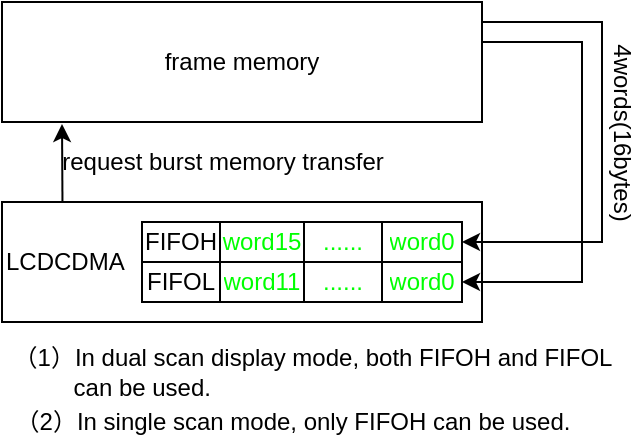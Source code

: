 <mxfile version="13.6.5" type="device" pages="3"><diagram id="P4wf56dWYMr0X1XYP5HP" name="Page-1"><mxGraphModel dx="1350" dy="767" grid="1" gridSize="10" guides="1" tooltips="1" connect="1" arrows="1" fold="1" page="1" pageScale="1" pageWidth="850" pageHeight="1100" math="0" shadow="0"><root><mxCell id="0"/><mxCell id="1" parent="0"/><mxCell id="MSl4APAuchAWHWeDOww_-1" value="&lt;div align=&quot;left&quot;&gt;LCDCDMA&lt;/div&gt;" style="rounded=0;whiteSpace=wrap;html=1;align=left;" parent="1" vertex="1"><mxGeometry x="390" y="340" width="240" height="60" as="geometry"/></mxCell><mxCell id="MSl4APAuchAWHWeDOww_-4" value="" style="shape=table;html=1;whiteSpace=wrap;startSize=0;container=1;collapsible=0;childLayout=tableLayout;" parent="1" vertex="1"><mxGeometry x="460" y="350" width="120" height="20" as="geometry"/></mxCell><mxCell id="MSl4APAuchAWHWeDOww_-5" value="" style="shape=partialRectangle;html=1;whiteSpace=wrap;collapsible=0;dropTarget=0;pointerEvents=0;fillColor=none;top=0;left=0;bottom=0;right=0;points=[[0,0.5],[1,0.5]];portConstraint=eastwest;" parent="MSl4APAuchAWHWeDOww_-4" vertex="1"><mxGeometry width="120" height="20" as="geometry"/></mxCell><mxCell id="MSl4APAuchAWHWeDOww_-6" value="FIFOH" style="shape=partialRectangle;html=1;whiteSpace=wrap;connectable=0;overflow=hidden;fillColor=none;top=0;left=0;bottom=0;right=0;" parent="MSl4APAuchAWHWeDOww_-5" vertex="1"><mxGeometry width="39" height="20" as="geometry"/></mxCell><mxCell id="MSl4APAuchAWHWeDOww_-7" value="&lt;font color=&quot;#00FF00&quot;&gt;word15&lt;/font&gt;" style="shape=partialRectangle;html=1;whiteSpace=wrap;connectable=0;overflow=hidden;fillColor=none;top=0;left=0;bottom=0;right=0;" parent="MSl4APAuchAWHWeDOww_-5" vertex="1"><mxGeometry x="39" width="42" height="20" as="geometry"/></mxCell><mxCell id="MSl4APAuchAWHWeDOww_-8" value="&lt;font color=&quot;#00FF00&quot;&gt;......&lt;/font&gt;" style="shape=partialRectangle;html=1;whiteSpace=wrap;connectable=0;overflow=hidden;fillColor=none;top=0;left=0;bottom=0;right=0;" parent="MSl4APAuchAWHWeDOww_-5" vertex="1"><mxGeometry x="81" width="39" height="20" as="geometry"/></mxCell><mxCell id="MSl4APAuchAWHWeDOww_-23" value="" style="shape=table;html=1;whiteSpace=wrap;startSize=0;container=1;collapsible=0;childLayout=tableLayout;" parent="1" vertex="1"><mxGeometry x="580" y="350" width="40" height="20" as="geometry"/></mxCell><mxCell id="MSl4APAuchAWHWeDOww_-24" value="" style="shape=partialRectangle;html=1;whiteSpace=wrap;collapsible=0;dropTarget=0;pointerEvents=0;fillColor=none;top=0;left=0;bottom=0;right=0;points=[[0,0.5],[1,0.5]];portConstraint=eastwest;" parent="MSl4APAuchAWHWeDOww_-23" vertex="1"><mxGeometry width="40" height="20" as="geometry"/></mxCell><mxCell id="MSl4APAuchAWHWeDOww_-25" value="&lt;font color=&quot;#00FF00&quot;&gt;word0&lt;/font&gt;" style="shape=partialRectangle;html=1;whiteSpace=wrap;connectable=0;overflow=hidden;fillColor=none;top=0;left=0;bottom=0;right=0;" parent="MSl4APAuchAWHWeDOww_-24" vertex="1"><mxGeometry width="40" height="20" as="geometry"/></mxCell><mxCell id="MSl4APAuchAWHWeDOww_-26" value="" style="shape=table;html=1;whiteSpace=wrap;startSize=0;container=1;collapsible=0;childLayout=tableLayout;" parent="1" vertex="1"><mxGeometry x="460" y="370" width="120" height="20" as="geometry"/></mxCell><mxCell id="MSl4APAuchAWHWeDOww_-27" value="" style="shape=partialRectangle;html=1;whiteSpace=wrap;collapsible=0;dropTarget=0;pointerEvents=0;fillColor=none;top=0;left=0;bottom=0;right=0;points=[[0,0.5],[1,0.5]];portConstraint=eastwest;" parent="MSl4APAuchAWHWeDOww_-26" vertex="1"><mxGeometry width="120" height="20" as="geometry"/></mxCell><mxCell id="MSl4APAuchAWHWeDOww_-28" value="FIFOL" style="shape=partialRectangle;html=1;whiteSpace=wrap;connectable=0;overflow=hidden;fillColor=none;top=0;left=0;bottom=0;right=0;" parent="MSl4APAuchAWHWeDOww_-27" vertex="1"><mxGeometry width="39" height="20" as="geometry"/></mxCell><mxCell id="MSl4APAuchAWHWeDOww_-29" value="&lt;font color=&quot;#00FF00&quot;&gt;word11&lt;/font&gt;" style="shape=partialRectangle;html=1;whiteSpace=wrap;connectable=0;overflow=hidden;fillColor=none;top=0;left=0;bottom=0;right=0;" parent="MSl4APAuchAWHWeDOww_-27" vertex="1"><mxGeometry x="39" width="42" height="20" as="geometry"/></mxCell><mxCell id="MSl4APAuchAWHWeDOww_-30" value="&lt;font color=&quot;#00FF00&quot;&gt;......&lt;/font&gt;" style="shape=partialRectangle;html=1;whiteSpace=wrap;connectable=0;overflow=hidden;fillColor=none;top=0;left=0;bottom=0;right=0;" parent="MSl4APAuchAWHWeDOww_-27" vertex="1"><mxGeometry x="81" width="39" height="20" as="geometry"/></mxCell><mxCell id="MSl4APAuchAWHWeDOww_-31" value="" style="shape=table;html=1;whiteSpace=wrap;startSize=0;container=1;collapsible=0;childLayout=tableLayout;" parent="1" vertex="1"><mxGeometry x="580" y="370" width="40" height="20" as="geometry"/></mxCell><mxCell id="MSl4APAuchAWHWeDOww_-32" value="" style="shape=partialRectangle;html=1;whiteSpace=wrap;collapsible=0;dropTarget=0;pointerEvents=0;fillColor=none;top=0;left=0;bottom=0;right=0;points=[[0,0.5],[1,0.5]];portConstraint=eastwest;" parent="MSl4APAuchAWHWeDOww_-31" vertex="1"><mxGeometry width="40" height="20" as="geometry"/></mxCell><mxCell id="MSl4APAuchAWHWeDOww_-33" value="&lt;font color=&quot;#00FF00&quot;&gt;word0&lt;/font&gt;" style="shape=partialRectangle;html=1;whiteSpace=wrap;connectable=0;overflow=hidden;fillColor=none;top=0;left=0;bottom=0;right=0;" parent="MSl4APAuchAWHWeDOww_-32" vertex="1"><mxGeometry width="40" height="20" as="geometry"/></mxCell><mxCell id="MSl4APAuchAWHWeDOww_-34" value="frame memory" style="rounded=0;whiteSpace=wrap;html=1;" parent="1" vertex="1"><mxGeometry x="390" y="240" width="240" height="60" as="geometry"/></mxCell><mxCell id="MSl4APAuchAWHWeDOww_-35" value="" style="endArrow=classic;html=1;exitX=0.126;exitY=-0.006;exitDx=0;exitDy=0;exitPerimeter=0;" parent="1" source="MSl4APAuchAWHWeDOww_-1" edge="1"><mxGeometry width="50" height="50" relative="1" as="geometry"><mxPoint x="440" y="340" as="sourcePoint"/><mxPoint x="420" y="301" as="targetPoint"/><Array as="points"/></mxGeometry></mxCell><mxCell id="MSl4APAuchAWHWeDOww_-36" value="request burst memory transfer" style="text;html=1;align=center;verticalAlign=middle;resizable=0;points=[];autosize=1;" parent="1" vertex="1"><mxGeometry x="410" y="310" width="180" height="20" as="geometry"/></mxCell><mxCell id="MSl4APAuchAWHWeDOww_-46" style="edgeStyle=orthogonalEdgeStyle;rounded=0;orthogonalLoop=1;jettySize=auto;html=1;exitX=0;exitY=0;exitDx=0;exitDy=0;entryX=1;entryY=0.5;entryDx=0;entryDy=0;" parent="1" source="MSl4APAuchAWHWeDOww_-42" target="MSl4APAuchAWHWeDOww_-24" edge="1"><mxGeometry relative="1" as="geometry"><Array as="points"><mxPoint x="650" y="360"/><mxPoint x="650" y="360"/></Array></mxGeometry></mxCell><mxCell id="MSl4APAuchAWHWeDOww_-42" value="" style="shape=partialRectangle;whiteSpace=wrap;html=1;bottom=1;right=1;left=1;top=0;fillColor=none;routingCenterX=-0.5;direction=north;" parent="1" vertex="1"><mxGeometry x="630" y="250" width="60" height="110" as="geometry"/></mxCell><mxCell id="MSl4APAuchAWHWeDOww_-48" style="edgeStyle=orthogonalEdgeStyle;rounded=0;orthogonalLoop=1;jettySize=auto;html=1;exitX=0;exitY=0;exitDx=0;exitDy=0;entryX=1;entryY=0.5;entryDx=0;entryDy=0;" parent="1" source="MSl4APAuchAWHWeDOww_-47" target="MSl4APAuchAWHWeDOww_-32" edge="1"><mxGeometry relative="1" as="geometry"/></mxCell><mxCell id="MSl4APAuchAWHWeDOww_-47" value="" style="shape=partialRectangle;whiteSpace=wrap;html=1;bottom=1;right=1;left=1;top=0;fillColor=none;routingCenterX=-0.5;direction=north;" parent="1" vertex="1"><mxGeometry x="630" y="260" width="50" height="120" as="geometry"/></mxCell><mxCell id="MSl4APAuchAWHWeDOww_-49" value="4words(16bytes)" style="text;html=1;align=center;verticalAlign=middle;resizable=0;points=[];autosize=1;rotation=90;" parent="1" vertex="1"><mxGeometry x="650" y="295" width="100" height="20" as="geometry"/></mxCell><mxCell id="MSl4APAuchAWHWeDOww_-50" value="&lt;div&gt;（1）In dual scan display mode, both FIFOH and FIFOL &lt;br&gt;&lt;/div&gt;&lt;div align=&quot;left&quot;&gt;&amp;nbsp;&amp;nbsp;&amp;nbsp;&amp;nbsp;&amp;nbsp;&amp;nbsp;&amp;nbsp;&amp;nbsp; can be used.&lt;/div&gt;" style="text;html=1;align=center;verticalAlign=middle;resizable=0;points=[];autosize=1;" parent="1" vertex="1"><mxGeometry x="390" y="410" width="310" height="30" as="geometry"/></mxCell><mxCell id="MSl4APAuchAWHWeDOww_-51" value="（2）In single scan mode, only FIFOH can be used." style="text;html=1;align=center;verticalAlign=middle;resizable=0;points=[];autosize=1;" parent="1" vertex="1"><mxGeometry x="390" y="440" width="290" height="20" as="geometry"/></mxCell></root></mxGraphModel></diagram><diagram id="DwCYslk6V0ic0_ElpNdl" name="Page-2"><mxGraphModel dx="771" dy="438" grid="1" gridSize="10" guides="1" tooltips="1" connect="1" arrows="1" fold="1" page="1" pageScale="1" pageWidth="850" pageHeight="1100" math="0" shadow="0"><root><mxCell id="erXCEv0g9qb66DjwwDQl-0"/><mxCell id="erXCEv0g9qb66DjwwDQl-1" parent="erXCEv0g9qb66DjwwDQl-0"/><mxCell id="x2jeg0lPuHBFVNDByfVX-0" value="REGBANK" style="rounded=0;whiteSpace=wrap;html=1;align=center;fillColor=#dae8fc;strokeColor=#6c8ebf;" parent="erXCEv0g9qb66DjwwDQl-1" vertex="1"><mxGeometry x="110" y="290" width="70" height="100" as="geometry"/></mxCell><mxCell id="x2jeg0lPuHBFVNDByfVX-24" value="" style="endArrow=classic;html=1;entryX=0;entryY=0.5;entryDx=0;entryDy=0;endSize=3;exitX=0.999;exitY=0.522;exitDx=0;exitDy=0;exitPerimeter=0;" parent="erXCEv0g9qb66DjwwDQl-1" source="x2jeg0lPuHBFVNDByfVX-257" target="x2jeg0lPuHBFVNDByfVX-236" edge="1"><mxGeometry width="50" height="50" relative="1" as="geometry"><mxPoint x="480" y="386" as="sourcePoint"/><mxPoint x="690" y="390" as="targetPoint"/></mxGeometry></mxCell><mxCell id="x2jeg0lPuHBFVNDByfVX-257" value="&lt;div&gt;line&lt;/div&gt;&lt;div&gt;pointer&lt;br&gt;&lt;/div&gt;" style="text;html=1;align=center;verticalAlign=middle;resizable=0;points=[];autosize=1;" parent="erXCEv0g9qb66DjwwDQl-1" vertex="1"><mxGeometry x="440" y="370" width="50" height="30" as="geometry"/></mxCell><mxCell id="x2jeg0lPuHBFVNDByfVX-258" value="" style="endArrow=classic;html=1;entryX=0;entryY=0.5;entryDx=0;entryDy=0;endSize=3;" parent="erXCEv0g9qb66DjwwDQl-1" source="x2jeg0lPuHBFVNDByfVX-259" edge="1"><mxGeometry width="50" height="50" relative="1" as="geometry"><mxPoint x="480" y="296" as="sourcePoint"/><mxPoint x="500" y="295.5" as="targetPoint"/></mxGeometry></mxCell><mxCell id="x2jeg0lPuHBFVNDByfVX-259" value="&lt;div&gt;line&lt;/div&gt;&lt;div&gt;pointer&lt;br&gt;&lt;/div&gt;" style="text;html=1;align=center;verticalAlign=middle;resizable=0;points=[];autosize=1;" parent="erXCEv0g9qb66DjwwDQl-1" vertex="1"><mxGeometry x="440" y="280" width="50" height="30" as="geometry"/></mxCell><mxCell id="x2jeg0lPuHBFVNDByfVX-260" value="" style="endArrow=classic;html=1;exitX=0.99;exitY=0.54;exitDx=0;exitDy=0;exitPerimeter=0;entryX=1.002;entryY=0.54;entryDx=0;entryDy=0;entryPerimeter=0;fillColor=#d5e8d4;strokeColor=#82b366;endSize=0;" parent="erXCEv0g9qb66DjwwDQl-1" source="x2jeg0lPuHBFVNDByfVX-257" target="x2jeg0lPuHBFVNDByfVX-259" edge="1"><mxGeometry width="50" height="50" relative="1" as="geometry"><mxPoint x="470" y="370" as="sourcePoint"/><mxPoint x="491" y="297" as="targetPoint"/></mxGeometry></mxCell><mxCell id="x2jeg0lPuHBFVNDByfVX-25" value="" style="shape=table;html=1;whiteSpace=wrap;startSize=0;container=1;collapsible=0;childLayout=tableLayout;" parent="erXCEv0g9qb66DjwwDQl-1" vertex="1"><mxGeometry x="500" y="290" width="190" height="100" as="geometry"/></mxCell><mxCell id="x2jeg0lPuHBFVNDByfVX-26" value="" style="shape=partialRectangle;html=1;whiteSpace=wrap;collapsible=0;dropTarget=0;pointerEvents=0;fillColor=none;top=0;left=0;bottom=0;right=0;points=[[0,0.5],[1,0.5]];portConstraint=eastwest;" parent="x2jeg0lPuHBFVNDByfVX-25" vertex="1"><mxGeometry width="190" height="9" as="geometry"/></mxCell><mxCell id="x2jeg0lPuHBFVNDByfVX-27" value="" style="shape=partialRectangle;html=1;whiteSpace=wrap;connectable=0;overflow=hidden;fillColor=none;top=0;left=0;bottom=0;right=0;" parent="x2jeg0lPuHBFVNDByfVX-26" vertex="1"><mxGeometry width="10" height="9" as="geometry"/></mxCell><mxCell id="x2jeg0lPuHBFVNDByfVX-28" value="" style="shape=partialRectangle;html=1;whiteSpace=wrap;connectable=0;overflow=hidden;fillColor=none;top=0;left=0;bottom=0;right=0;" parent="x2jeg0lPuHBFVNDByfVX-26" vertex="1"><mxGeometry x="10" width="9" height="9" as="geometry"/></mxCell><mxCell id="x2jeg0lPuHBFVNDByfVX-29" value="" style="shape=partialRectangle;html=1;whiteSpace=wrap;connectable=0;overflow=hidden;fillColor=none;top=0;left=0;bottom=0;right=0;" parent="x2jeg0lPuHBFVNDByfVX-26" vertex="1"><mxGeometry x="19" width="10" height="9" as="geometry"/></mxCell><mxCell id="x2jeg0lPuHBFVNDByfVX-30" value="" style="shape=partialRectangle;html=1;whiteSpace=wrap;connectable=0;overflow=hidden;fillColor=none;top=0;left=0;bottom=0;right=0;" parent="x2jeg0lPuHBFVNDByfVX-26" vertex="1"><mxGeometry x="29" width="9" height="9" as="geometry"/></mxCell><mxCell id="x2jeg0lPuHBFVNDByfVX-31" value="" style="shape=partialRectangle;html=1;whiteSpace=wrap;connectable=0;overflow=hidden;fillColor=none;top=0;left=0;bottom=0;right=0;" parent="x2jeg0lPuHBFVNDByfVX-26" vertex="1"><mxGeometry x="38" width="10" height="9" as="geometry"/></mxCell><mxCell id="x2jeg0lPuHBFVNDByfVX-32" value="" style="shape=partialRectangle;html=1;whiteSpace=wrap;connectable=0;overflow=hidden;fillColor=none;top=0;left=0;bottom=0;right=0;" parent="x2jeg0lPuHBFVNDByfVX-26" vertex="1"><mxGeometry x="48" width="9" height="9" as="geometry"/></mxCell><mxCell id="x2jeg0lPuHBFVNDByfVX-33" value="" style="shape=partialRectangle;html=1;whiteSpace=wrap;connectable=0;overflow=hidden;fillColor=none;top=0;left=0;bottom=0;right=0;" parent="x2jeg0lPuHBFVNDByfVX-26" vertex="1"><mxGeometry x="57" width="10" height="9" as="geometry"/></mxCell><mxCell id="x2jeg0lPuHBFVNDByfVX-34" value="" style="shape=partialRectangle;html=1;whiteSpace=wrap;connectable=0;overflow=hidden;fillColor=none;top=0;left=0;bottom=0;right=0;" parent="x2jeg0lPuHBFVNDByfVX-26" vertex="1"><mxGeometry x="67" width="9" height="9" as="geometry"/></mxCell><mxCell id="x2jeg0lPuHBFVNDByfVX-35" value="" style="shape=partialRectangle;html=1;whiteSpace=wrap;connectable=0;overflow=hidden;fillColor=none;top=0;left=0;bottom=0;right=0;" parent="x2jeg0lPuHBFVNDByfVX-26" vertex="1"><mxGeometry x="76" width="10" height="9" as="geometry"/></mxCell><mxCell id="x2jeg0lPuHBFVNDByfVX-36" value="" style="shape=partialRectangle;html=1;whiteSpace=wrap;connectable=0;overflow=hidden;fillColor=none;top=0;left=0;bottom=0;right=0;" parent="x2jeg0lPuHBFVNDByfVX-26" vertex="1"><mxGeometry x="86" width="9" height="9" as="geometry"/></mxCell><mxCell id="x2jeg0lPuHBFVNDByfVX-37" value="" style="shape=partialRectangle;html=1;whiteSpace=wrap;connectable=0;overflow=hidden;fillColor=none;top=0;left=0;bottom=0;right=0;" parent="x2jeg0lPuHBFVNDByfVX-26" vertex="1"><mxGeometry x="95" width="10" height="9" as="geometry"/></mxCell><mxCell id="x2jeg0lPuHBFVNDByfVX-38" value="" style="shape=partialRectangle;html=1;whiteSpace=wrap;connectable=0;overflow=hidden;fillColor=none;top=0;left=0;bottom=0;right=0;" parent="x2jeg0lPuHBFVNDByfVX-26" vertex="1"><mxGeometry x="105" width="9" height="9" as="geometry"/></mxCell><mxCell id="x2jeg0lPuHBFVNDByfVX-39" value="" style="shape=partialRectangle;html=1;whiteSpace=wrap;connectable=0;overflow=hidden;fillColor=none;top=0;left=0;bottom=0;right=0;" parent="x2jeg0lPuHBFVNDByfVX-26" vertex="1"><mxGeometry x="114" width="10" height="9" as="geometry"/></mxCell><mxCell id="x2jeg0lPuHBFVNDByfVX-40" value="" style="shape=partialRectangle;html=1;whiteSpace=wrap;connectable=0;overflow=hidden;fillColor=none;top=0;left=0;bottom=0;right=0;" parent="x2jeg0lPuHBFVNDByfVX-26" vertex="1"><mxGeometry x="124" width="9" height="9" as="geometry"/></mxCell><mxCell id="x2jeg0lPuHBFVNDByfVX-41" value="" style="shape=partialRectangle;html=1;whiteSpace=wrap;connectable=0;overflow=hidden;fillColor=none;top=0;left=0;bottom=0;right=0;" parent="x2jeg0lPuHBFVNDByfVX-26" vertex="1"><mxGeometry x="133" width="10" height="9" as="geometry"/></mxCell><mxCell id="x2jeg0lPuHBFVNDByfVX-42" value="" style="shape=partialRectangle;html=1;whiteSpace=wrap;connectable=0;overflow=hidden;fillColor=none;top=0;left=0;bottom=0;right=0;" parent="x2jeg0lPuHBFVNDByfVX-26" vertex="1"><mxGeometry x="143" width="9" height="9" as="geometry"/></mxCell><mxCell id="x2jeg0lPuHBFVNDByfVX-43" value="" style="shape=partialRectangle;html=1;whiteSpace=wrap;connectable=0;overflow=hidden;fillColor=none;top=0;left=0;bottom=0;right=0;" parent="x2jeg0lPuHBFVNDByfVX-26" vertex="1"><mxGeometry x="152" width="10" height="9" as="geometry"/></mxCell><mxCell id="x2jeg0lPuHBFVNDByfVX-44" value="" style="shape=partialRectangle;html=1;whiteSpace=wrap;connectable=0;overflow=hidden;fillColor=none;top=0;left=0;bottom=0;right=0;" parent="x2jeg0lPuHBFVNDByfVX-26" vertex="1"><mxGeometry x="162" width="9" height="9" as="geometry"/></mxCell><mxCell id="x2jeg0lPuHBFVNDByfVX-45" value="" style="shape=partialRectangle;html=1;whiteSpace=wrap;connectable=0;overflow=hidden;fillColor=none;top=0;left=0;bottom=0;right=0;" parent="x2jeg0lPuHBFVNDByfVX-26" vertex="1"><mxGeometry x="171" width="10" height="9" as="geometry"/></mxCell><mxCell id="x2jeg0lPuHBFVNDByfVX-46" value="" style="shape=partialRectangle;html=1;whiteSpace=wrap;connectable=0;overflow=hidden;fillColor=none;top=0;left=0;bottom=0;right=0;" parent="x2jeg0lPuHBFVNDByfVX-26" vertex="1"><mxGeometry x="181" width="9" height="9" as="geometry"/></mxCell><mxCell id="x2jeg0lPuHBFVNDByfVX-47" value="" style="shape=partialRectangle;html=1;whiteSpace=wrap;collapsible=0;dropTarget=0;pointerEvents=0;fillColor=none;top=0;left=0;bottom=0;right=0;points=[[0,0.5],[1,0.5]];portConstraint=eastwest;" parent="x2jeg0lPuHBFVNDByfVX-25" vertex="1"><mxGeometry y="9" width="190" height="9" as="geometry"/></mxCell><mxCell id="x2jeg0lPuHBFVNDByfVX-48" value="" style="shape=partialRectangle;html=1;whiteSpace=wrap;connectable=0;overflow=hidden;fillColor=none;top=0;left=0;bottom=0;right=0;" parent="x2jeg0lPuHBFVNDByfVX-47" vertex="1"><mxGeometry width="10" height="9" as="geometry"/></mxCell><mxCell id="x2jeg0lPuHBFVNDByfVX-49" value="" style="shape=partialRectangle;html=1;whiteSpace=wrap;connectable=0;overflow=hidden;fillColor=none;top=0;left=0;bottom=0;right=0;" parent="x2jeg0lPuHBFVNDByfVX-47" vertex="1"><mxGeometry x="10" width="9" height="9" as="geometry"/></mxCell><mxCell id="x2jeg0lPuHBFVNDByfVX-50" value="" style="shape=partialRectangle;html=1;whiteSpace=wrap;connectable=0;overflow=hidden;fillColor=none;top=0;left=0;bottom=0;right=0;" parent="x2jeg0lPuHBFVNDByfVX-47" vertex="1"><mxGeometry x="19" width="10" height="9" as="geometry"/></mxCell><mxCell id="x2jeg0lPuHBFVNDByfVX-51" value="" style="shape=partialRectangle;html=1;whiteSpace=wrap;connectable=0;overflow=hidden;fillColor=none;top=0;left=0;bottom=0;right=0;" parent="x2jeg0lPuHBFVNDByfVX-47" vertex="1"><mxGeometry x="29" width="9" height="9" as="geometry"/></mxCell><mxCell id="x2jeg0lPuHBFVNDByfVX-52" value="" style="shape=partialRectangle;html=1;whiteSpace=wrap;connectable=0;overflow=hidden;fillColor=none;top=0;left=0;bottom=0;right=0;" parent="x2jeg0lPuHBFVNDByfVX-47" vertex="1"><mxGeometry x="38" width="10" height="9" as="geometry"/></mxCell><mxCell id="x2jeg0lPuHBFVNDByfVX-53" value="" style="shape=partialRectangle;html=1;whiteSpace=wrap;connectable=0;overflow=hidden;fillColor=none;top=0;left=0;bottom=0;right=0;" parent="x2jeg0lPuHBFVNDByfVX-47" vertex="1"><mxGeometry x="48" width="9" height="9" as="geometry"/></mxCell><mxCell id="x2jeg0lPuHBFVNDByfVX-54" value="" style="shape=partialRectangle;html=1;whiteSpace=wrap;connectable=0;overflow=hidden;fillColor=none;top=0;left=0;bottom=0;right=0;" parent="x2jeg0lPuHBFVNDByfVX-47" vertex="1"><mxGeometry x="57" width="10" height="9" as="geometry"/></mxCell><mxCell id="x2jeg0lPuHBFVNDByfVX-55" value="" style="shape=partialRectangle;html=1;whiteSpace=wrap;connectable=0;overflow=hidden;fillColor=none;top=0;left=0;bottom=0;right=0;" parent="x2jeg0lPuHBFVNDByfVX-47" vertex="1"><mxGeometry x="67" width="9" height="9" as="geometry"/></mxCell><mxCell id="x2jeg0lPuHBFVNDByfVX-56" value="" style="shape=partialRectangle;html=1;whiteSpace=wrap;connectable=0;overflow=hidden;fillColor=none;top=0;left=0;bottom=0;right=0;" parent="x2jeg0lPuHBFVNDByfVX-47" vertex="1"><mxGeometry x="76" width="10" height="9" as="geometry"/></mxCell><mxCell id="x2jeg0lPuHBFVNDByfVX-57" value="" style="shape=partialRectangle;html=1;whiteSpace=wrap;connectable=0;overflow=hidden;fillColor=none;top=0;left=0;bottom=0;right=0;" parent="x2jeg0lPuHBFVNDByfVX-47" vertex="1"><mxGeometry x="86" width="9" height="9" as="geometry"/></mxCell><mxCell id="x2jeg0lPuHBFVNDByfVX-58" value="" style="shape=partialRectangle;html=1;whiteSpace=wrap;connectable=0;overflow=hidden;fillColor=none;top=0;left=0;bottom=0;right=0;" parent="x2jeg0lPuHBFVNDByfVX-47" vertex="1"><mxGeometry x="95" width="10" height="9" as="geometry"/></mxCell><mxCell id="x2jeg0lPuHBFVNDByfVX-59" value="" style="shape=partialRectangle;html=1;whiteSpace=wrap;connectable=0;overflow=hidden;fillColor=none;top=0;left=0;bottom=0;right=0;" parent="x2jeg0lPuHBFVNDByfVX-47" vertex="1"><mxGeometry x="105" width="9" height="9" as="geometry"/></mxCell><mxCell id="x2jeg0lPuHBFVNDByfVX-60" value="" style="shape=partialRectangle;html=1;whiteSpace=wrap;connectable=0;overflow=hidden;fillColor=none;top=0;left=0;bottom=0;right=0;" parent="x2jeg0lPuHBFVNDByfVX-47" vertex="1"><mxGeometry x="114" width="10" height="9" as="geometry"/></mxCell><mxCell id="x2jeg0lPuHBFVNDByfVX-61" value="" style="shape=partialRectangle;html=1;whiteSpace=wrap;connectable=0;overflow=hidden;fillColor=none;top=0;left=0;bottom=0;right=0;" parent="x2jeg0lPuHBFVNDByfVX-47" vertex="1"><mxGeometry x="124" width="9" height="9" as="geometry"/></mxCell><mxCell id="x2jeg0lPuHBFVNDByfVX-62" value="" style="shape=partialRectangle;html=1;whiteSpace=wrap;connectable=0;overflow=hidden;fillColor=none;top=0;left=0;bottom=0;right=0;" parent="x2jeg0lPuHBFVNDByfVX-47" vertex="1"><mxGeometry x="133" width="10" height="9" as="geometry"/></mxCell><mxCell id="x2jeg0lPuHBFVNDByfVX-63" value="" style="shape=partialRectangle;html=1;whiteSpace=wrap;connectable=0;overflow=hidden;fillColor=none;top=0;left=0;bottom=0;right=0;" parent="x2jeg0lPuHBFVNDByfVX-47" vertex="1"><mxGeometry x="143" width="9" height="9" as="geometry"/></mxCell><mxCell id="x2jeg0lPuHBFVNDByfVX-64" value="" style="shape=partialRectangle;html=1;whiteSpace=wrap;connectable=0;overflow=hidden;fillColor=none;top=0;left=0;bottom=0;right=0;" parent="x2jeg0lPuHBFVNDByfVX-47" vertex="1"><mxGeometry x="152" width="10" height="9" as="geometry"/></mxCell><mxCell id="x2jeg0lPuHBFVNDByfVX-65" value="" style="shape=partialRectangle;html=1;whiteSpace=wrap;connectable=0;overflow=hidden;fillColor=none;top=0;left=0;bottom=0;right=0;" parent="x2jeg0lPuHBFVNDByfVX-47" vertex="1"><mxGeometry x="162" width="9" height="9" as="geometry"/></mxCell><mxCell id="x2jeg0lPuHBFVNDByfVX-66" value="" style="shape=partialRectangle;html=1;whiteSpace=wrap;connectable=0;overflow=hidden;fillColor=none;top=0;left=0;bottom=0;right=0;" parent="x2jeg0lPuHBFVNDByfVX-47" vertex="1"><mxGeometry x="171" width="10" height="9" as="geometry"/></mxCell><mxCell id="x2jeg0lPuHBFVNDByfVX-67" value="" style="shape=partialRectangle;html=1;whiteSpace=wrap;connectable=0;overflow=hidden;fillColor=none;top=0;left=0;bottom=0;right=0;" parent="x2jeg0lPuHBFVNDByfVX-47" vertex="1"><mxGeometry x="181" width="9" height="9" as="geometry"/></mxCell><mxCell id="x2jeg0lPuHBFVNDByfVX-68" value="" style="shape=partialRectangle;html=1;whiteSpace=wrap;collapsible=0;dropTarget=0;pointerEvents=0;fillColor=none;top=0;left=0;bottom=0;right=0;points=[[0,0.5],[1,0.5]];portConstraint=eastwest;" parent="x2jeg0lPuHBFVNDByfVX-25" vertex="1"><mxGeometry y="18" width="190" height="10" as="geometry"/></mxCell><mxCell id="x2jeg0lPuHBFVNDByfVX-69" value="" style="shape=partialRectangle;html=1;whiteSpace=wrap;connectable=0;overflow=hidden;fillColor=none;top=0;left=0;bottom=0;right=0;" parent="x2jeg0lPuHBFVNDByfVX-68" vertex="1"><mxGeometry width="10" height="10" as="geometry"/></mxCell><mxCell id="x2jeg0lPuHBFVNDByfVX-70" value="" style="shape=partialRectangle;html=1;whiteSpace=wrap;connectable=0;overflow=hidden;fillColor=none;top=0;left=0;bottom=0;right=0;" parent="x2jeg0lPuHBFVNDByfVX-68" vertex="1"><mxGeometry x="10" width="9" height="10" as="geometry"/></mxCell><mxCell id="x2jeg0lPuHBFVNDByfVX-71" value="" style="shape=partialRectangle;html=1;whiteSpace=wrap;connectable=0;overflow=hidden;fillColor=none;top=0;left=0;bottom=0;right=0;" parent="x2jeg0lPuHBFVNDByfVX-68" vertex="1"><mxGeometry x="19" width="10" height="10" as="geometry"/></mxCell><mxCell id="x2jeg0lPuHBFVNDByfVX-72" value="" style="shape=partialRectangle;html=1;whiteSpace=wrap;connectable=0;overflow=hidden;fillColor=none;top=0;left=0;bottom=0;right=0;" parent="x2jeg0lPuHBFVNDByfVX-68" vertex="1"><mxGeometry x="29" width="9" height="10" as="geometry"/></mxCell><mxCell id="x2jeg0lPuHBFVNDByfVX-73" value="" style="shape=partialRectangle;html=1;whiteSpace=wrap;connectable=0;overflow=hidden;fillColor=none;top=0;left=0;bottom=0;right=0;" parent="x2jeg0lPuHBFVNDByfVX-68" vertex="1"><mxGeometry x="38" width="10" height="10" as="geometry"/></mxCell><mxCell id="x2jeg0lPuHBFVNDByfVX-74" value="" style="shape=partialRectangle;html=1;whiteSpace=wrap;connectable=0;overflow=hidden;fillColor=none;top=0;left=0;bottom=0;right=0;" parent="x2jeg0lPuHBFVNDByfVX-68" vertex="1"><mxGeometry x="48" width="9" height="10" as="geometry"/></mxCell><mxCell id="x2jeg0lPuHBFVNDByfVX-75" value="" style="shape=partialRectangle;html=1;whiteSpace=wrap;connectable=0;overflow=hidden;fillColor=none;top=0;left=0;bottom=0;right=0;" parent="x2jeg0lPuHBFVNDByfVX-68" vertex="1"><mxGeometry x="57" width="10" height="10" as="geometry"/></mxCell><mxCell id="x2jeg0lPuHBFVNDByfVX-76" value="" style="shape=partialRectangle;html=1;whiteSpace=wrap;connectable=0;overflow=hidden;fillColor=none;top=0;left=0;bottom=0;right=0;" parent="x2jeg0lPuHBFVNDByfVX-68" vertex="1"><mxGeometry x="67" width="9" height="10" as="geometry"/></mxCell><mxCell id="x2jeg0lPuHBFVNDByfVX-77" value="" style="shape=partialRectangle;html=1;whiteSpace=wrap;connectable=0;overflow=hidden;fillColor=none;top=0;left=0;bottom=0;right=0;" parent="x2jeg0lPuHBFVNDByfVX-68" vertex="1"><mxGeometry x="76" width="10" height="10" as="geometry"/></mxCell><mxCell id="x2jeg0lPuHBFVNDByfVX-78" value="" style="shape=partialRectangle;html=1;whiteSpace=wrap;connectable=0;overflow=hidden;fillColor=none;top=0;left=0;bottom=0;right=0;" parent="x2jeg0lPuHBFVNDByfVX-68" vertex="1"><mxGeometry x="86" width="9" height="10" as="geometry"/></mxCell><mxCell id="x2jeg0lPuHBFVNDByfVX-79" value="" style="shape=partialRectangle;html=1;whiteSpace=wrap;connectable=0;overflow=hidden;fillColor=none;top=0;left=0;bottom=0;right=0;" parent="x2jeg0lPuHBFVNDByfVX-68" vertex="1"><mxGeometry x="95" width="10" height="10" as="geometry"/></mxCell><mxCell id="x2jeg0lPuHBFVNDByfVX-80" value="" style="shape=partialRectangle;html=1;whiteSpace=wrap;connectable=0;overflow=hidden;fillColor=none;top=0;left=0;bottom=0;right=0;" parent="x2jeg0lPuHBFVNDByfVX-68" vertex="1"><mxGeometry x="105" width="9" height="10" as="geometry"/></mxCell><mxCell id="x2jeg0lPuHBFVNDByfVX-81" value="" style="shape=partialRectangle;html=1;whiteSpace=wrap;connectable=0;overflow=hidden;fillColor=none;top=0;left=0;bottom=0;right=0;" parent="x2jeg0lPuHBFVNDByfVX-68" vertex="1"><mxGeometry x="114" width="10" height="10" as="geometry"/></mxCell><mxCell id="x2jeg0lPuHBFVNDByfVX-82" value="" style="shape=partialRectangle;html=1;whiteSpace=wrap;connectable=0;overflow=hidden;fillColor=none;top=0;left=0;bottom=0;right=0;" parent="x2jeg0lPuHBFVNDByfVX-68" vertex="1"><mxGeometry x="124" width="9" height="10" as="geometry"/></mxCell><mxCell id="x2jeg0lPuHBFVNDByfVX-83" value="" style="shape=partialRectangle;html=1;whiteSpace=wrap;connectable=0;overflow=hidden;fillColor=none;top=0;left=0;bottom=0;right=0;" parent="x2jeg0lPuHBFVNDByfVX-68" vertex="1"><mxGeometry x="133" width="10" height="10" as="geometry"/></mxCell><mxCell id="x2jeg0lPuHBFVNDByfVX-84" value="" style="shape=partialRectangle;html=1;whiteSpace=wrap;connectable=0;overflow=hidden;fillColor=none;top=0;left=0;bottom=0;right=0;" parent="x2jeg0lPuHBFVNDByfVX-68" vertex="1"><mxGeometry x="143" width="9" height="10" as="geometry"/></mxCell><mxCell id="x2jeg0lPuHBFVNDByfVX-85" value="" style="shape=partialRectangle;html=1;whiteSpace=wrap;connectable=0;overflow=hidden;fillColor=none;top=0;left=0;bottom=0;right=0;" parent="x2jeg0lPuHBFVNDByfVX-68" vertex="1"><mxGeometry x="152" width="10" height="10" as="geometry"/></mxCell><mxCell id="x2jeg0lPuHBFVNDByfVX-86" value="" style="shape=partialRectangle;html=1;whiteSpace=wrap;connectable=0;overflow=hidden;fillColor=none;top=0;left=0;bottom=0;right=0;" parent="x2jeg0lPuHBFVNDByfVX-68" vertex="1"><mxGeometry x="162" width="9" height="10" as="geometry"/></mxCell><mxCell id="x2jeg0lPuHBFVNDByfVX-87" value="" style="shape=partialRectangle;html=1;whiteSpace=wrap;connectable=0;overflow=hidden;fillColor=none;top=0;left=0;bottom=0;right=0;" parent="x2jeg0lPuHBFVNDByfVX-68" vertex="1"><mxGeometry x="171" width="10" height="10" as="geometry"/></mxCell><mxCell id="x2jeg0lPuHBFVNDByfVX-88" value="" style="shape=partialRectangle;html=1;whiteSpace=wrap;connectable=0;overflow=hidden;fillColor=none;top=0;left=0;bottom=0;right=0;" parent="x2jeg0lPuHBFVNDByfVX-68" vertex="1"><mxGeometry x="181" width="9" height="10" as="geometry"/></mxCell><mxCell id="x2jeg0lPuHBFVNDByfVX-89" value="" style="shape=partialRectangle;html=1;whiteSpace=wrap;collapsible=0;dropTarget=0;pointerEvents=0;fillColor=none;top=0;left=0;bottom=0;right=0;points=[[0,0.5],[1,0.5]];portConstraint=eastwest;" parent="x2jeg0lPuHBFVNDByfVX-25" vertex="1"><mxGeometry y="28" width="190" height="9" as="geometry"/></mxCell><mxCell id="x2jeg0lPuHBFVNDByfVX-90" value="" style="shape=partialRectangle;html=1;whiteSpace=wrap;connectable=0;overflow=hidden;fillColor=none;top=0;left=0;bottom=0;right=0;" parent="x2jeg0lPuHBFVNDByfVX-89" vertex="1"><mxGeometry width="10" height="9" as="geometry"/></mxCell><mxCell id="x2jeg0lPuHBFVNDByfVX-91" value="" style="shape=partialRectangle;html=1;whiteSpace=wrap;connectable=0;overflow=hidden;fillColor=none;top=0;left=0;bottom=0;right=0;" parent="x2jeg0lPuHBFVNDByfVX-89" vertex="1"><mxGeometry x="10" width="9" height="9" as="geometry"/></mxCell><mxCell id="x2jeg0lPuHBFVNDByfVX-92" value="" style="shape=partialRectangle;html=1;whiteSpace=wrap;connectable=0;overflow=hidden;fillColor=none;top=0;left=0;bottom=0;right=0;" parent="x2jeg0lPuHBFVNDByfVX-89" vertex="1"><mxGeometry x="19" width="10" height="9" as="geometry"/></mxCell><mxCell id="x2jeg0lPuHBFVNDByfVX-93" value="" style="shape=partialRectangle;html=1;whiteSpace=wrap;connectable=0;overflow=hidden;fillColor=none;top=0;left=0;bottom=0;right=0;" parent="x2jeg0lPuHBFVNDByfVX-89" vertex="1"><mxGeometry x="29" width="9" height="9" as="geometry"/></mxCell><mxCell id="x2jeg0lPuHBFVNDByfVX-94" value="" style="shape=partialRectangle;html=1;whiteSpace=wrap;connectable=0;overflow=hidden;fillColor=none;top=0;left=0;bottom=0;right=0;" parent="x2jeg0lPuHBFVNDByfVX-89" vertex="1"><mxGeometry x="38" width="10" height="9" as="geometry"/></mxCell><mxCell id="x2jeg0lPuHBFVNDByfVX-95" value="" style="shape=partialRectangle;html=1;whiteSpace=wrap;connectable=0;overflow=hidden;fillColor=none;top=0;left=0;bottom=0;right=0;" parent="x2jeg0lPuHBFVNDByfVX-89" vertex="1"><mxGeometry x="48" width="9" height="9" as="geometry"/></mxCell><mxCell id="x2jeg0lPuHBFVNDByfVX-96" value="" style="shape=partialRectangle;html=1;whiteSpace=wrap;connectable=0;overflow=hidden;fillColor=none;top=0;left=0;bottom=0;right=0;" parent="x2jeg0lPuHBFVNDByfVX-89" vertex="1"><mxGeometry x="57" width="10" height="9" as="geometry"/></mxCell><mxCell id="x2jeg0lPuHBFVNDByfVX-97" value="" style="shape=partialRectangle;html=1;whiteSpace=wrap;connectable=0;overflow=hidden;fillColor=none;top=0;left=0;bottom=0;right=0;" parent="x2jeg0lPuHBFVNDByfVX-89" vertex="1"><mxGeometry x="67" width="9" height="9" as="geometry"/></mxCell><mxCell id="x2jeg0lPuHBFVNDByfVX-98" value="" style="shape=partialRectangle;html=1;whiteSpace=wrap;connectable=0;overflow=hidden;fillColor=none;top=0;left=0;bottom=0;right=0;" parent="x2jeg0lPuHBFVNDByfVX-89" vertex="1"><mxGeometry x="76" width="10" height="9" as="geometry"/></mxCell><mxCell id="x2jeg0lPuHBFVNDByfVX-99" value="" style="shape=partialRectangle;html=1;whiteSpace=wrap;connectable=0;overflow=hidden;fillColor=none;top=0;left=0;bottom=0;right=0;" parent="x2jeg0lPuHBFVNDByfVX-89" vertex="1"><mxGeometry x="86" width="9" height="9" as="geometry"/></mxCell><mxCell id="x2jeg0lPuHBFVNDByfVX-100" value="" style="shape=partialRectangle;html=1;whiteSpace=wrap;connectable=0;overflow=hidden;fillColor=none;top=0;left=0;bottom=0;right=0;" parent="x2jeg0lPuHBFVNDByfVX-89" vertex="1"><mxGeometry x="95" width="10" height="9" as="geometry"/></mxCell><mxCell id="x2jeg0lPuHBFVNDByfVX-101" value="" style="shape=partialRectangle;html=1;whiteSpace=wrap;connectable=0;overflow=hidden;fillColor=none;top=0;left=0;bottom=0;right=0;" parent="x2jeg0lPuHBFVNDByfVX-89" vertex="1"><mxGeometry x="105" width="9" height="9" as="geometry"/></mxCell><mxCell id="x2jeg0lPuHBFVNDByfVX-102" value="" style="shape=partialRectangle;html=1;whiteSpace=wrap;connectable=0;overflow=hidden;fillColor=none;top=0;left=0;bottom=0;right=0;" parent="x2jeg0lPuHBFVNDByfVX-89" vertex="1"><mxGeometry x="114" width="10" height="9" as="geometry"/></mxCell><mxCell id="x2jeg0lPuHBFVNDByfVX-103" value="" style="shape=partialRectangle;html=1;whiteSpace=wrap;connectable=0;overflow=hidden;fillColor=none;top=0;left=0;bottom=0;right=0;" parent="x2jeg0lPuHBFVNDByfVX-89" vertex="1"><mxGeometry x="124" width="9" height="9" as="geometry"/></mxCell><mxCell id="x2jeg0lPuHBFVNDByfVX-104" value="" style="shape=partialRectangle;html=1;whiteSpace=wrap;connectable=0;overflow=hidden;fillColor=none;top=0;left=0;bottom=0;right=0;" parent="x2jeg0lPuHBFVNDByfVX-89" vertex="1"><mxGeometry x="133" width="10" height="9" as="geometry"/></mxCell><mxCell id="x2jeg0lPuHBFVNDByfVX-105" value="" style="shape=partialRectangle;html=1;whiteSpace=wrap;connectable=0;overflow=hidden;fillColor=none;top=0;left=0;bottom=0;right=0;" parent="x2jeg0lPuHBFVNDByfVX-89" vertex="1"><mxGeometry x="143" width="9" height="9" as="geometry"/></mxCell><mxCell id="x2jeg0lPuHBFVNDByfVX-106" value="" style="shape=partialRectangle;html=1;whiteSpace=wrap;connectable=0;overflow=hidden;fillColor=none;top=0;left=0;bottom=0;right=0;" parent="x2jeg0lPuHBFVNDByfVX-89" vertex="1"><mxGeometry x="152" width="10" height="9" as="geometry"/></mxCell><mxCell id="x2jeg0lPuHBFVNDByfVX-107" value="" style="shape=partialRectangle;html=1;whiteSpace=wrap;connectable=0;overflow=hidden;fillColor=none;top=0;left=0;bottom=0;right=0;" parent="x2jeg0lPuHBFVNDByfVX-89" vertex="1"><mxGeometry x="162" width="9" height="9" as="geometry"/></mxCell><mxCell id="x2jeg0lPuHBFVNDByfVX-108" value="" style="shape=partialRectangle;html=1;whiteSpace=wrap;connectable=0;overflow=hidden;fillColor=none;top=0;left=0;bottom=0;right=0;" parent="x2jeg0lPuHBFVNDByfVX-89" vertex="1"><mxGeometry x="171" width="10" height="9" as="geometry"/></mxCell><mxCell id="x2jeg0lPuHBFVNDByfVX-109" value="" style="shape=partialRectangle;html=1;whiteSpace=wrap;connectable=0;overflow=hidden;fillColor=none;top=0;left=0;bottom=0;right=0;" parent="x2jeg0lPuHBFVNDByfVX-89" vertex="1"><mxGeometry x="181" width="9" height="9" as="geometry"/></mxCell><mxCell id="x2jeg0lPuHBFVNDByfVX-110" value="" style="shape=partialRectangle;html=1;whiteSpace=wrap;collapsible=0;dropTarget=0;pointerEvents=0;fillColor=none;top=0;left=0;bottom=0;right=0;points=[[0,0.5],[1,0.5]];portConstraint=eastwest;" parent="x2jeg0lPuHBFVNDByfVX-25" vertex="1"><mxGeometry y="37" width="190" height="9" as="geometry"/></mxCell><mxCell id="x2jeg0lPuHBFVNDByfVX-111" value="" style="shape=partialRectangle;html=1;whiteSpace=wrap;connectable=0;overflow=hidden;fillColor=none;top=0;left=0;bottom=0;right=0;" parent="x2jeg0lPuHBFVNDByfVX-110" vertex="1"><mxGeometry width="10" height="9" as="geometry"/></mxCell><mxCell id="x2jeg0lPuHBFVNDByfVX-112" value="" style="shape=partialRectangle;html=1;whiteSpace=wrap;connectable=0;overflow=hidden;fillColor=none;top=0;left=0;bottom=0;right=0;" parent="x2jeg0lPuHBFVNDByfVX-110" vertex="1"><mxGeometry x="10" width="9" height="9" as="geometry"/></mxCell><mxCell id="x2jeg0lPuHBFVNDByfVX-113" value="" style="shape=partialRectangle;html=1;whiteSpace=wrap;connectable=0;overflow=hidden;fillColor=none;top=0;left=0;bottom=0;right=0;" parent="x2jeg0lPuHBFVNDByfVX-110" vertex="1"><mxGeometry x="19" width="10" height="9" as="geometry"/></mxCell><mxCell id="x2jeg0lPuHBFVNDByfVX-114" value="" style="shape=partialRectangle;html=1;whiteSpace=wrap;connectable=0;overflow=hidden;fillColor=none;top=0;left=0;bottom=0;right=0;" parent="x2jeg0lPuHBFVNDByfVX-110" vertex="1"><mxGeometry x="29" width="9" height="9" as="geometry"/></mxCell><mxCell id="x2jeg0lPuHBFVNDByfVX-115" value="" style="shape=partialRectangle;html=1;whiteSpace=wrap;connectable=0;overflow=hidden;fillColor=none;top=0;left=0;bottom=0;right=0;" parent="x2jeg0lPuHBFVNDByfVX-110" vertex="1"><mxGeometry x="38" width="10" height="9" as="geometry"/></mxCell><mxCell id="x2jeg0lPuHBFVNDByfVX-116" value="" style="shape=partialRectangle;html=1;whiteSpace=wrap;connectable=0;overflow=hidden;fillColor=none;top=0;left=0;bottom=0;right=0;" parent="x2jeg0lPuHBFVNDByfVX-110" vertex="1"><mxGeometry x="48" width="9" height="9" as="geometry"/></mxCell><mxCell id="x2jeg0lPuHBFVNDByfVX-117" value="" style="shape=partialRectangle;html=1;whiteSpace=wrap;connectable=0;overflow=hidden;fillColor=none;top=0;left=0;bottom=0;right=0;" parent="x2jeg0lPuHBFVNDByfVX-110" vertex="1"><mxGeometry x="57" width="10" height="9" as="geometry"/></mxCell><mxCell id="x2jeg0lPuHBFVNDByfVX-118" value="" style="shape=partialRectangle;html=1;whiteSpace=wrap;connectable=0;overflow=hidden;fillColor=none;top=0;left=0;bottom=0;right=0;" parent="x2jeg0lPuHBFVNDByfVX-110" vertex="1"><mxGeometry x="67" width="9" height="9" as="geometry"/></mxCell><mxCell id="x2jeg0lPuHBFVNDByfVX-119" value="" style="shape=partialRectangle;html=1;whiteSpace=wrap;connectable=0;overflow=hidden;fillColor=none;top=0;left=0;bottom=0;right=0;" parent="x2jeg0lPuHBFVNDByfVX-110" vertex="1"><mxGeometry x="76" width="10" height="9" as="geometry"/></mxCell><mxCell id="x2jeg0lPuHBFVNDByfVX-120" value="" style="shape=partialRectangle;html=1;whiteSpace=wrap;connectable=0;overflow=hidden;fillColor=none;top=0;left=0;bottom=0;right=0;" parent="x2jeg0lPuHBFVNDByfVX-110" vertex="1"><mxGeometry x="86" width="9" height="9" as="geometry"/></mxCell><mxCell id="x2jeg0lPuHBFVNDByfVX-121" value="" style="shape=partialRectangle;html=1;whiteSpace=wrap;connectable=0;overflow=hidden;fillColor=none;top=0;left=0;bottom=0;right=0;" parent="x2jeg0lPuHBFVNDByfVX-110" vertex="1"><mxGeometry x="95" width="10" height="9" as="geometry"/></mxCell><mxCell id="x2jeg0lPuHBFVNDByfVX-122" value="" style="shape=partialRectangle;html=1;whiteSpace=wrap;connectable=0;overflow=hidden;fillColor=none;top=0;left=0;bottom=0;right=0;" parent="x2jeg0lPuHBFVNDByfVX-110" vertex="1"><mxGeometry x="105" width="9" height="9" as="geometry"/></mxCell><mxCell id="x2jeg0lPuHBFVNDByfVX-123" value="" style="shape=partialRectangle;html=1;whiteSpace=wrap;connectable=0;overflow=hidden;fillColor=none;top=0;left=0;bottom=0;right=0;" parent="x2jeg0lPuHBFVNDByfVX-110" vertex="1"><mxGeometry x="114" width="10" height="9" as="geometry"/></mxCell><mxCell id="x2jeg0lPuHBFVNDByfVX-124" value="" style="shape=partialRectangle;html=1;whiteSpace=wrap;connectable=0;overflow=hidden;fillColor=none;top=0;left=0;bottom=0;right=0;" parent="x2jeg0lPuHBFVNDByfVX-110" vertex="1"><mxGeometry x="124" width="9" height="9" as="geometry"/></mxCell><mxCell id="x2jeg0lPuHBFVNDByfVX-125" value="" style="shape=partialRectangle;html=1;whiteSpace=wrap;connectable=0;overflow=hidden;fillColor=none;top=0;left=0;bottom=0;right=0;" parent="x2jeg0lPuHBFVNDByfVX-110" vertex="1"><mxGeometry x="133" width="10" height="9" as="geometry"/></mxCell><mxCell id="x2jeg0lPuHBFVNDByfVX-126" value="" style="shape=partialRectangle;html=1;whiteSpace=wrap;connectable=0;overflow=hidden;fillColor=none;top=0;left=0;bottom=0;right=0;" parent="x2jeg0lPuHBFVNDByfVX-110" vertex="1"><mxGeometry x="143" width="9" height="9" as="geometry"/></mxCell><mxCell id="x2jeg0lPuHBFVNDByfVX-127" value="" style="shape=partialRectangle;html=1;whiteSpace=wrap;connectable=0;overflow=hidden;fillColor=none;top=0;left=0;bottom=0;right=0;" parent="x2jeg0lPuHBFVNDByfVX-110" vertex="1"><mxGeometry x="152" width="10" height="9" as="geometry"/></mxCell><mxCell id="x2jeg0lPuHBFVNDByfVX-128" value="" style="shape=partialRectangle;html=1;whiteSpace=wrap;connectable=0;overflow=hidden;fillColor=none;top=0;left=0;bottom=0;right=0;" parent="x2jeg0lPuHBFVNDByfVX-110" vertex="1"><mxGeometry x="162" width="9" height="9" as="geometry"/></mxCell><mxCell id="x2jeg0lPuHBFVNDByfVX-129" value="" style="shape=partialRectangle;html=1;whiteSpace=wrap;connectable=0;overflow=hidden;fillColor=none;top=0;left=0;bottom=0;right=0;" parent="x2jeg0lPuHBFVNDByfVX-110" vertex="1"><mxGeometry x="171" width="10" height="9" as="geometry"/></mxCell><mxCell id="x2jeg0lPuHBFVNDByfVX-130" value="" style="shape=partialRectangle;html=1;whiteSpace=wrap;connectable=0;overflow=hidden;fillColor=none;top=0;left=0;bottom=0;right=0;" parent="x2jeg0lPuHBFVNDByfVX-110" vertex="1"><mxGeometry x="181" width="9" height="9" as="geometry"/></mxCell><mxCell id="x2jeg0lPuHBFVNDByfVX-131" value="" style="shape=partialRectangle;html=1;whiteSpace=wrap;collapsible=0;dropTarget=0;pointerEvents=0;fillColor=none;top=0;left=0;bottom=0;right=0;points=[[0,0.5],[1,0.5]];portConstraint=eastwest;" parent="x2jeg0lPuHBFVNDByfVX-25" vertex="1"><mxGeometry y="46" width="190" height="8" as="geometry"/></mxCell><mxCell id="x2jeg0lPuHBFVNDByfVX-132" value="" style="shape=partialRectangle;html=1;whiteSpace=wrap;connectable=0;overflow=hidden;fillColor=none;top=0;left=0;bottom=0;right=0;" parent="x2jeg0lPuHBFVNDByfVX-131" vertex="1"><mxGeometry width="10" height="8" as="geometry"/></mxCell><mxCell id="x2jeg0lPuHBFVNDByfVX-133" value="" style="shape=partialRectangle;html=1;whiteSpace=wrap;connectable=0;overflow=hidden;fillColor=none;top=0;left=0;bottom=0;right=0;" parent="x2jeg0lPuHBFVNDByfVX-131" vertex="1"><mxGeometry x="10" width="9" height="8" as="geometry"/></mxCell><mxCell id="x2jeg0lPuHBFVNDByfVX-134" value="" style="shape=partialRectangle;html=1;whiteSpace=wrap;connectable=0;overflow=hidden;fillColor=none;top=0;left=0;bottom=0;right=0;" parent="x2jeg0lPuHBFVNDByfVX-131" vertex="1"><mxGeometry x="19" width="10" height="8" as="geometry"/></mxCell><mxCell id="x2jeg0lPuHBFVNDByfVX-135" value="" style="shape=partialRectangle;html=1;whiteSpace=wrap;connectable=0;overflow=hidden;fillColor=none;top=0;left=0;bottom=0;right=0;" parent="x2jeg0lPuHBFVNDByfVX-131" vertex="1"><mxGeometry x="29" width="9" height="8" as="geometry"/></mxCell><mxCell id="x2jeg0lPuHBFVNDByfVX-136" value="" style="shape=partialRectangle;html=1;whiteSpace=wrap;connectable=0;overflow=hidden;fillColor=none;top=0;left=0;bottom=0;right=0;" parent="x2jeg0lPuHBFVNDByfVX-131" vertex="1"><mxGeometry x="38" width="10" height="8" as="geometry"/></mxCell><mxCell id="x2jeg0lPuHBFVNDByfVX-137" value="" style="shape=partialRectangle;html=1;whiteSpace=wrap;connectable=0;overflow=hidden;fillColor=none;top=0;left=0;bottom=0;right=0;" parent="x2jeg0lPuHBFVNDByfVX-131" vertex="1"><mxGeometry x="48" width="9" height="8" as="geometry"/></mxCell><mxCell id="x2jeg0lPuHBFVNDByfVX-138" value="" style="shape=partialRectangle;html=1;whiteSpace=wrap;connectable=0;overflow=hidden;fillColor=none;top=0;left=0;bottom=0;right=0;" parent="x2jeg0lPuHBFVNDByfVX-131" vertex="1"><mxGeometry x="57" width="10" height="8" as="geometry"/></mxCell><mxCell id="x2jeg0lPuHBFVNDByfVX-139" value="" style="shape=partialRectangle;html=1;whiteSpace=wrap;connectable=0;overflow=hidden;fillColor=none;top=0;left=0;bottom=0;right=0;" parent="x2jeg0lPuHBFVNDByfVX-131" vertex="1"><mxGeometry x="67" width="9" height="8" as="geometry"/></mxCell><mxCell id="x2jeg0lPuHBFVNDByfVX-140" value="" style="shape=partialRectangle;html=1;whiteSpace=wrap;connectable=0;overflow=hidden;fillColor=none;top=0;left=0;bottom=0;right=0;" parent="x2jeg0lPuHBFVNDByfVX-131" vertex="1"><mxGeometry x="76" width="10" height="8" as="geometry"/></mxCell><mxCell id="x2jeg0lPuHBFVNDByfVX-141" value="" style="shape=partialRectangle;html=1;whiteSpace=wrap;connectable=0;overflow=hidden;fillColor=none;top=0;left=0;bottom=0;right=0;" parent="x2jeg0lPuHBFVNDByfVX-131" vertex="1"><mxGeometry x="86" width="9" height="8" as="geometry"/></mxCell><mxCell id="x2jeg0lPuHBFVNDByfVX-142" value="" style="shape=partialRectangle;html=1;whiteSpace=wrap;connectable=0;overflow=hidden;fillColor=none;top=0;left=0;bottom=0;right=0;" parent="x2jeg0lPuHBFVNDByfVX-131" vertex="1"><mxGeometry x="95" width="10" height="8" as="geometry"/></mxCell><mxCell id="x2jeg0lPuHBFVNDByfVX-143" value="" style="shape=partialRectangle;html=1;whiteSpace=wrap;connectable=0;overflow=hidden;fillColor=none;top=0;left=0;bottom=0;right=0;" parent="x2jeg0lPuHBFVNDByfVX-131" vertex="1"><mxGeometry x="105" width="9" height="8" as="geometry"/></mxCell><mxCell id="x2jeg0lPuHBFVNDByfVX-144" value="" style="shape=partialRectangle;html=1;whiteSpace=wrap;connectable=0;overflow=hidden;fillColor=none;top=0;left=0;bottom=0;right=0;" parent="x2jeg0lPuHBFVNDByfVX-131" vertex="1"><mxGeometry x="114" width="10" height="8" as="geometry"/></mxCell><mxCell id="x2jeg0lPuHBFVNDByfVX-145" value="" style="shape=partialRectangle;html=1;whiteSpace=wrap;connectable=0;overflow=hidden;fillColor=none;top=0;left=0;bottom=0;right=0;" parent="x2jeg0lPuHBFVNDByfVX-131" vertex="1"><mxGeometry x="124" width="9" height="8" as="geometry"/></mxCell><mxCell id="x2jeg0lPuHBFVNDByfVX-146" value="" style="shape=partialRectangle;html=1;whiteSpace=wrap;connectable=0;overflow=hidden;fillColor=none;top=0;left=0;bottom=0;right=0;" parent="x2jeg0lPuHBFVNDByfVX-131" vertex="1"><mxGeometry x="133" width="10" height="8" as="geometry"/></mxCell><mxCell id="x2jeg0lPuHBFVNDByfVX-147" value="" style="shape=partialRectangle;html=1;whiteSpace=wrap;connectable=0;overflow=hidden;fillColor=none;top=0;left=0;bottom=0;right=0;" parent="x2jeg0lPuHBFVNDByfVX-131" vertex="1"><mxGeometry x="143" width="9" height="8" as="geometry"/></mxCell><mxCell id="x2jeg0lPuHBFVNDByfVX-148" value="" style="shape=partialRectangle;html=1;whiteSpace=wrap;connectable=0;overflow=hidden;fillColor=none;top=0;left=0;bottom=0;right=0;" parent="x2jeg0lPuHBFVNDByfVX-131" vertex="1"><mxGeometry x="152" width="10" height="8" as="geometry"/></mxCell><mxCell id="x2jeg0lPuHBFVNDByfVX-149" value="" style="shape=partialRectangle;html=1;whiteSpace=wrap;connectable=0;overflow=hidden;fillColor=none;top=0;left=0;bottom=0;right=0;" parent="x2jeg0lPuHBFVNDByfVX-131" vertex="1"><mxGeometry x="162" width="9" height="8" as="geometry"/></mxCell><mxCell id="x2jeg0lPuHBFVNDByfVX-150" value="" style="shape=partialRectangle;html=1;whiteSpace=wrap;connectable=0;overflow=hidden;fillColor=none;top=0;left=0;bottom=0;right=0;" parent="x2jeg0lPuHBFVNDByfVX-131" vertex="1"><mxGeometry x="171" width="10" height="8" as="geometry"/></mxCell><mxCell id="x2jeg0lPuHBFVNDByfVX-151" value="" style="shape=partialRectangle;html=1;whiteSpace=wrap;connectable=0;overflow=hidden;fillColor=none;top=0;left=0;bottom=0;right=0;" parent="x2jeg0lPuHBFVNDByfVX-131" vertex="1"><mxGeometry x="181" width="9" height="8" as="geometry"/></mxCell><mxCell id="x2jeg0lPuHBFVNDByfVX-152" value="" style="shape=partialRectangle;html=1;whiteSpace=wrap;collapsible=0;dropTarget=0;pointerEvents=0;fillColor=none;top=0;left=0;bottom=0;right=0;points=[[0,0.5],[1,0.5]];portConstraint=eastwest;" parent="x2jeg0lPuHBFVNDByfVX-25" vertex="1"><mxGeometry y="54" width="190" height="9" as="geometry"/></mxCell><mxCell id="x2jeg0lPuHBFVNDByfVX-153" value="" style="shape=partialRectangle;html=1;whiteSpace=wrap;connectable=0;overflow=hidden;fillColor=none;top=0;left=0;bottom=0;right=0;" parent="x2jeg0lPuHBFVNDByfVX-152" vertex="1"><mxGeometry width="10" height="9" as="geometry"/></mxCell><mxCell id="x2jeg0lPuHBFVNDByfVX-154" value="" style="shape=partialRectangle;html=1;whiteSpace=wrap;connectable=0;overflow=hidden;fillColor=none;top=0;left=0;bottom=0;right=0;" parent="x2jeg0lPuHBFVNDByfVX-152" vertex="1"><mxGeometry x="10" width="9" height="9" as="geometry"/></mxCell><mxCell id="x2jeg0lPuHBFVNDByfVX-155" value="" style="shape=partialRectangle;html=1;whiteSpace=wrap;connectable=0;overflow=hidden;fillColor=none;top=0;left=0;bottom=0;right=0;" parent="x2jeg0lPuHBFVNDByfVX-152" vertex="1"><mxGeometry x="19" width="10" height="9" as="geometry"/></mxCell><mxCell id="x2jeg0lPuHBFVNDByfVX-156" value="" style="shape=partialRectangle;html=1;whiteSpace=wrap;connectable=0;overflow=hidden;fillColor=none;top=0;left=0;bottom=0;right=0;" parent="x2jeg0lPuHBFVNDByfVX-152" vertex="1"><mxGeometry x="29" width="9" height="9" as="geometry"/></mxCell><mxCell id="x2jeg0lPuHBFVNDByfVX-157" value="" style="shape=partialRectangle;html=1;whiteSpace=wrap;connectable=0;overflow=hidden;fillColor=none;top=0;left=0;bottom=0;right=0;" parent="x2jeg0lPuHBFVNDByfVX-152" vertex="1"><mxGeometry x="38" width="10" height="9" as="geometry"/></mxCell><mxCell id="x2jeg0lPuHBFVNDByfVX-158" value="" style="shape=partialRectangle;html=1;whiteSpace=wrap;connectable=0;overflow=hidden;fillColor=none;top=0;left=0;bottom=0;right=0;" parent="x2jeg0lPuHBFVNDByfVX-152" vertex="1"><mxGeometry x="48" width="9" height="9" as="geometry"/></mxCell><mxCell id="x2jeg0lPuHBFVNDByfVX-159" value="" style="shape=partialRectangle;html=1;whiteSpace=wrap;connectable=0;overflow=hidden;fillColor=none;top=0;left=0;bottom=0;right=0;" parent="x2jeg0lPuHBFVNDByfVX-152" vertex="1"><mxGeometry x="57" width="10" height="9" as="geometry"/></mxCell><mxCell id="x2jeg0lPuHBFVNDByfVX-160" value="" style="shape=partialRectangle;html=1;whiteSpace=wrap;connectable=0;overflow=hidden;fillColor=none;top=0;left=0;bottom=0;right=0;" parent="x2jeg0lPuHBFVNDByfVX-152" vertex="1"><mxGeometry x="67" width="9" height="9" as="geometry"/></mxCell><mxCell id="x2jeg0lPuHBFVNDByfVX-161" value="" style="shape=partialRectangle;html=1;whiteSpace=wrap;connectable=0;overflow=hidden;fillColor=none;top=0;left=0;bottom=0;right=0;" parent="x2jeg0lPuHBFVNDByfVX-152" vertex="1"><mxGeometry x="76" width="10" height="9" as="geometry"/></mxCell><mxCell id="x2jeg0lPuHBFVNDByfVX-162" value="" style="shape=partialRectangle;html=1;whiteSpace=wrap;connectable=0;overflow=hidden;fillColor=none;top=0;left=0;bottom=0;right=0;" parent="x2jeg0lPuHBFVNDByfVX-152" vertex="1"><mxGeometry x="86" width="9" height="9" as="geometry"/></mxCell><mxCell id="x2jeg0lPuHBFVNDByfVX-163" value="" style="shape=partialRectangle;html=1;whiteSpace=wrap;connectable=0;overflow=hidden;fillColor=none;top=0;left=0;bottom=0;right=0;" parent="x2jeg0lPuHBFVNDByfVX-152" vertex="1"><mxGeometry x="95" width="10" height="9" as="geometry"/></mxCell><mxCell id="x2jeg0lPuHBFVNDByfVX-164" value="" style="shape=partialRectangle;html=1;whiteSpace=wrap;connectable=0;overflow=hidden;fillColor=none;top=0;left=0;bottom=0;right=0;" parent="x2jeg0lPuHBFVNDByfVX-152" vertex="1"><mxGeometry x="105" width="9" height="9" as="geometry"/></mxCell><mxCell id="x2jeg0lPuHBFVNDByfVX-165" value="" style="shape=partialRectangle;html=1;whiteSpace=wrap;connectable=0;overflow=hidden;fillColor=none;top=0;left=0;bottom=0;right=0;" parent="x2jeg0lPuHBFVNDByfVX-152" vertex="1"><mxGeometry x="114" width="10" height="9" as="geometry"/></mxCell><mxCell id="x2jeg0lPuHBFVNDByfVX-166" value="" style="shape=partialRectangle;html=1;whiteSpace=wrap;connectable=0;overflow=hidden;fillColor=none;top=0;left=0;bottom=0;right=0;" parent="x2jeg0lPuHBFVNDByfVX-152" vertex="1"><mxGeometry x="124" width="9" height="9" as="geometry"/></mxCell><mxCell id="x2jeg0lPuHBFVNDByfVX-167" value="" style="shape=partialRectangle;html=1;whiteSpace=wrap;connectable=0;overflow=hidden;fillColor=none;top=0;left=0;bottom=0;right=0;" parent="x2jeg0lPuHBFVNDByfVX-152" vertex="1"><mxGeometry x="133" width="10" height="9" as="geometry"/></mxCell><mxCell id="x2jeg0lPuHBFVNDByfVX-168" value="" style="shape=partialRectangle;html=1;whiteSpace=wrap;connectable=0;overflow=hidden;fillColor=none;top=0;left=0;bottom=0;right=0;" parent="x2jeg0lPuHBFVNDByfVX-152" vertex="1"><mxGeometry x="143" width="9" height="9" as="geometry"/></mxCell><mxCell id="x2jeg0lPuHBFVNDByfVX-169" value="" style="shape=partialRectangle;html=1;whiteSpace=wrap;connectable=0;overflow=hidden;fillColor=none;top=0;left=0;bottom=0;right=0;" parent="x2jeg0lPuHBFVNDByfVX-152" vertex="1"><mxGeometry x="152" width="10" height="9" as="geometry"/></mxCell><mxCell id="x2jeg0lPuHBFVNDByfVX-170" value="" style="shape=partialRectangle;html=1;whiteSpace=wrap;connectable=0;overflow=hidden;fillColor=none;top=0;left=0;bottom=0;right=0;" parent="x2jeg0lPuHBFVNDByfVX-152" vertex="1"><mxGeometry x="162" width="9" height="9" as="geometry"/></mxCell><mxCell id="x2jeg0lPuHBFVNDByfVX-171" value="" style="shape=partialRectangle;html=1;whiteSpace=wrap;connectable=0;overflow=hidden;fillColor=none;top=0;left=0;bottom=0;right=0;" parent="x2jeg0lPuHBFVNDByfVX-152" vertex="1"><mxGeometry x="171" width="10" height="9" as="geometry"/></mxCell><mxCell id="x2jeg0lPuHBFVNDByfVX-172" value="" style="shape=partialRectangle;html=1;whiteSpace=wrap;connectable=0;overflow=hidden;fillColor=none;top=0;left=0;bottom=0;right=0;" parent="x2jeg0lPuHBFVNDByfVX-152" vertex="1"><mxGeometry x="181" width="9" height="9" as="geometry"/></mxCell><mxCell id="x2jeg0lPuHBFVNDByfVX-173" value="" style="shape=partialRectangle;html=1;whiteSpace=wrap;collapsible=0;dropTarget=0;pointerEvents=0;fillColor=none;top=0;left=0;bottom=0;right=0;points=[[0,0.5],[1,0.5]];portConstraint=eastwest;" parent="x2jeg0lPuHBFVNDByfVX-25" vertex="1"><mxGeometry y="63" width="190" height="9" as="geometry"/></mxCell><mxCell id="x2jeg0lPuHBFVNDByfVX-174" value="" style="shape=partialRectangle;html=1;whiteSpace=wrap;connectable=0;overflow=hidden;fillColor=none;top=0;left=0;bottom=0;right=0;" parent="x2jeg0lPuHBFVNDByfVX-173" vertex="1"><mxGeometry width="10" height="9" as="geometry"/></mxCell><mxCell id="x2jeg0lPuHBFVNDByfVX-175" value="" style="shape=partialRectangle;html=1;whiteSpace=wrap;connectable=0;overflow=hidden;fillColor=none;top=0;left=0;bottom=0;right=0;" parent="x2jeg0lPuHBFVNDByfVX-173" vertex="1"><mxGeometry x="10" width="9" height="9" as="geometry"/></mxCell><mxCell id="x2jeg0lPuHBFVNDByfVX-176" value="" style="shape=partialRectangle;html=1;whiteSpace=wrap;connectable=0;overflow=hidden;fillColor=none;top=0;left=0;bottom=0;right=0;" parent="x2jeg0lPuHBFVNDByfVX-173" vertex="1"><mxGeometry x="19" width="10" height="9" as="geometry"/></mxCell><mxCell id="x2jeg0lPuHBFVNDByfVX-177" value="" style="shape=partialRectangle;html=1;whiteSpace=wrap;connectable=0;overflow=hidden;fillColor=none;top=0;left=0;bottom=0;right=0;" parent="x2jeg0lPuHBFVNDByfVX-173" vertex="1"><mxGeometry x="29" width="9" height="9" as="geometry"/></mxCell><mxCell id="x2jeg0lPuHBFVNDByfVX-178" value="" style="shape=partialRectangle;html=1;whiteSpace=wrap;connectable=0;overflow=hidden;fillColor=none;top=0;left=0;bottom=0;right=0;" parent="x2jeg0lPuHBFVNDByfVX-173" vertex="1"><mxGeometry x="38" width="10" height="9" as="geometry"/></mxCell><mxCell id="x2jeg0lPuHBFVNDByfVX-179" value="" style="shape=partialRectangle;html=1;whiteSpace=wrap;connectable=0;overflow=hidden;fillColor=none;top=0;left=0;bottom=0;right=0;" parent="x2jeg0lPuHBFVNDByfVX-173" vertex="1"><mxGeometry x="48" width="9" height="9" as="geometry"/></mxCell><mxCell id="x2jeg0lPuHBFVNDByfVX-180" value="" style="shape=partialRectangle;html=1;whiteSpace=wrap;connectable=0;overflow=hidden;fillColor=none;top=0;left=0;bottom=0;right=0;" parent="x2jeg0lPuHBFVNDByfVX-173" vertex="1"><mxGeometry x="57" width="10" height="9" as="geometry"/></mxCell><mxCell id="x2jeg0lPuHBFVNDByfVX-181" value="" style="shape=partialRectangle;html=1;whiteSpace=wrap;connectable=0;overflow=hidden;fillColor=none;top=0;left=0;bottom=0;right=0;" parent="x2jeg0lPuHBFVNDByfVX-173" vertex="1"><mxGeometry x="67" width="9" height="9" as="geometry"/></mxCell><mxCell id="x2jeg0lPuHBFVNDByfVX-182" value="" style="shape=partialRectangle;html=1;whiteSpace=wrap;connectable=0;overflow=hidden;fillColor=none;top=0;left=0;bottom=0;right=0;" parent="x2jeg0lPuHBFVNDByfVX-173" vertex="1"><mxGeometry x="76" width="10" height="9" as="geometry"/></mxCell><mxCell id="x2jeg0lPuHBFVNDByfVX-183" value="" style="shape=partialRectangle;html=1;whiteSpace=wrap;connectable=0;overflow=hidden;fillColor=none;top=0;left=0;bottom=0;right=0;" parent="x2jeg0lPuHBFVNDByfVX-173" vertex="1"><mxGeometry x="86" width="9" height="9" as="geometry"/></mxCell><mxCell id="x2jeg0lPuHBFVNDByfVX-184" value="" style="shape=partialRectangle;html=1;whiteSpace=wrap;connectable=0;overflow=hidden;fillColor=none;top=0;left=0;bottom=0;right=0;" parent="x2jeg0lPuHBFVNDByfVX-173" vertex="1"><mxGeometry x="95" width="10" height="9" as="geometry"/></mxCell><mxCell id="x2jeg0lPuHBFVNDByfVX-185" value="" style="shape=partialRectangle;html=1;whiteSpace=wrap;connectable=0;overflow=hidden;fillColor=none;top=0;left=0;bottom=0;right=0;" parent="x2jeg0lPuHBFVNDByfVX-173" vertex="1"><mxGeometry x="105" width="9" height="9" as="geometry"/></mxCell><mxCell id="x2jeg0lPuHBFVNDByfVX-186" value="" style="shape=partialRectangle;html=1;whiteSpace=wrap;connectable=0;overflow=hidden;fillColor=none;top=0;left=0;bottom=0;right=0;" parent="x2jeg0lPuHBFVNDByfVX-173" vertex="1"><mxGeometry x="114" width="10" height="9" as="geometry"/></mxCell><mxCell id="x2jeg0lPuHBFVNDByfVX-187" value="" style="shape=partialRectangle;html=1;whiteSpace=wrap;connectable=0;overflow=hidden;fillColor=none;top=0;left=0;bottom=0;right=0;" parent="x2jeg0lPuHBFVNDByfVX-173" vertex="1"><mxGeometry x="124" width="9" height="9" as="geometry"/></mxCell><mxCell id="x2jeg0lPuHBFVNDByfVX-188" value="" style="shape=partialRectangle;html=1;whiteSpace=wrap;connectable=0;overflow=hidden;fillColor=none;top=0;left=0;bottom=0;right=0;" parent="x2jeg0lPuHBFVNDByfVX-173" vertex="1"><mxGeometry x="133" width="10" height="9" as="geometry"/></mxCell><mxCell id="x2jeg0lPuHBFVNDByfVX-189" value="" style="shape=partialRectangle;html=1;whiteSpace=wrap;connectable=0;overflow=hidden;fillColor=none;top=0;left=0;bottom=0;right=0;" parent="x2jeg0lPuHBFVNDByfVX-173" vertex="1"><mxGeometry x="143" width="9" height="9" as="geometry"/></mxCell><mxCell id="x2jeg0lPuHBFVNDByfVX-190" value="" style="shape=partialRectangle;html=1;whiteSpace=wrap;connectable=0;overflow=hidden;fillColor=none;top=0;left=0;bottom=0;right=0;" parent="x2jeg0lPuHBFVNDByfVX-173" vertex="1"><mxGeometry x="152" width="10" height="9" as="geometry"/></mxCell><mxCell id="x2jeg0lPuHBFVNDByfVX-191" value="" style="shape=partialRectangle;html=1;whiteSpace=wrap;connectable=0;overflow=hidden;fillColor=none;top=0;left=0;bottom=0;right=0;" parent="x2jeg0lPuHBFVNDByfVX-173" vertex="1"><mxGeometry x="162" width="9" height="9" as="geometry"/></mxCell><mxCell id="x2jeg0lPuHBFVNDByfVX-192" value="" style="shape=partialRectangle;html=1;whiteSpace=wrap;connectable=0;overflow=hidden;fillColor=none;top=0;left=0;bottom=0;right=0;" parent="x2jeg0lPuHBFVNDByfVX-173" vertex="1"><mxGeometry x="171" width="10" height="9" as="geometry"/></mxCell><mxCell id="x2jeg0lPuHBFVNDByfVX-193" value="" style="shape=partialRectangle;html=1;whiteSpace=wrap;connectable=0;overflow=hidden;fillColor=none;top=0;left=0;bottom=0;right=0;" parent="x2jeg0lPuHBFVNDByfVX-173" vertex="1"><mxGeometry x="181" width="9" height="9" as="geometry"/></mxCell><mxCell id="x2jeg0lPuHBFVNDByfVX-194" value="" style="shape=partialRectangle;html=1;whiteSpace=wrap;collapsible=0;dropTarget=0;pointerEvents=0;fillColor=none;top=0;left=0;bottom=0;right=0;points=[[0,0.5],[1,0.5]];portConstraint=eastwest;" parent="x2jeg0lPuHBFVNDByfVX-25" vertex="1"><mxGeometry y="72" width="190" height="10" as="geometry"/></mxCell><mxCell id="x2jeg0lPuHBFVNDByfVX-195" value="" style="shape=partialRectangle;html=1;whiteSpace=wrap;connectable=0;overflow=hidden;fillColor=none;top=0;left=0;bottom=0;right=0;" parent="x2jeg0lPuHBFVNDByfVX-194" vertex="1"><mxGeometry width="10" height="10" as="geometry"/></mxCell><mxCell id="x2jeg0lPuHBFVNDByfVX-196" value="" style="shape=partialRectangle;html=1;whiteSpace=wrap;connectable=0;overflow=hidden;fillColor=none;top=0;left=0;bottom=0;right=0;" parent="x2jeg0lPuHBFVNDByfVX-194" vertex="1"><mxGeometry x="10" width="9" height="10" as="geometry"/></mxCell><mxCell id="x2jeg0lPuHBFVNDByfVX-197" value="" style="shape=partialRectangle;html=1;whiteSpace=wrap;connectable=0;overflow=hidden;fillColor=none;top=0;left=0;bottom=0;right=0;" parent="x2jeg0lPuHBFVNDByfVX-194" vertex="1"><mxGeometry x="19" width="10" height="10" as="geometry"/></mxCell><mxCell id="x2jeg0lPuHBFVNDByfVX-198" value="" style="shape=partialRectangle;html=1;whiteSpace=wrap;connectable=0;overflow=hidden;fillColor=none;top=0;left=0;bottom=0;right=0;" parent="x2jeg0lPuHBFVNDByfVX-194" vertex="1"><mxGeometry x="29" width="9" height="10" as="geometry"/></mxCell><mxCell id="x2jeg0lPuHBFVNDByfVX-199" value="" style="shape=partialRectangle;html=1;whiteSpace=wrap;connectable=0;overflow=hidden;fillColor=none;top=0;left=0;bottom=0;right=0;" parent="x2jeg0lPuHBFVNDByfVX-194" vertex="1"><mxGeometry x="38" width="10" height="10" as="geometry"/></mxCell><mxCell id="x2jeg0lPuHBFVNDByfVX-200" value="" style="shape=partialRectangle;html=1;whiteSpace=wrap;connectable=0;overflow=hidden;fillColor=none;top=0;left=0;bottom=0;right=0;" parent="x2jeg0lPuHBFVNDByfVX-194" vertex="1"><mxGeometry x="48" width="9" height="10" as="geometry"/></mxCell><mxCell id="x2jeg0lPuHBFVNDByfVX-201" value="" style="shape=partialRectangle;html=1;whiteSpace=wrap;connectable=0;overflow=hidden;fillColor=none;top=0;left=0;bottom=0;right=0;" parent="x2jeg0lPuHBFVNDByfVX-194" vertex="1"><mxGeometry x="57" width="10" height="10" as="geometry"/></mxCell><mxCell id="x2jeg0lPuHBFVNDByfVX-202" value="" style="shape=partialRectangle;html=1;whiteSpace=wrap;connectable=0;overflow=hidden;fillColor=none;top=0;left=0;bottom=0;right=0;" parent="x2jeg0lPuHBFVNDByfVX-194" vertex="1"><mxGeometry x="67" width="9" height="10" as="geometry"/></mxCell><mxCell id="x2jeg0lPuHBFVNDByfVX-203" value="" style="shape=partialRectangle;html=1;whiteSpace=wrap;connectable=0;overflow=hidden;fillColor=none;top=0;left=0;bottom=0;right=0;" parent="x2jeg0lPuHBFVNDByfVX-194" vertex="1"><mxGeometry x="76" width="10" height="10" as="geometry"/></mxCell><mxCell id="x2jeg0lPuHBFVNDByfVX-204" value="" style="shape=partialRectangle;html=1;whiteSpace=wrap;connectable=0;overflow=hidden;fillColor=none;top=0;left=0;bottom=0;right=0;" parent="x2jeg0lPuHBFVNDByfVX-194" vertex="1"><mxGeometry x="86" width="9" height="10" as="geometry"/></mxCell><mxCell id="x2jeg0lPuHBFVNDByfVX-205" value="" style="shape=partialRectangle;html=1;whiteSpace=wrap;connectable=0;overflow=hidden;fillColor=none;top=0;left=0;bottom=0;right=0;" parent="x2jeg0lPuHBFVNDByfVX-194" vertex="1"><mxGeometry x="95" width="10" height="10" as="geometry"/></mxCell><mxCell id="x2jeg0lPuHBFVNDByfVX-206" value="" style="shape=partialRectangle;html=1;whiteSpace=wrap;connectable=0;overflow=hidden;fillColor=none;top=0;left=0;bottom=0;right=0;" parent="x2jeg0lPuHBFVNDByfVX-194" vertex="1"><mxGeometry x="105" width="9" height="10" as="geometry"/></mxCell><mxCell id="x2jeg0lPuHBFVNDByfVX-207" value="" style="shape=partialRectangle;html=1;whiteSpace=wrap;connectable=0;overflow=hidden;fillColor=none;top=0;left=0;bottom=0;right=0;" parent="x2jeg0lPuHBFVNDByfVX-194" vertex="1"><mxGeometry x="114" width="10" height="10" as="geometry"/></mxCell><mxCell id="x2jeg0lPuHBFVNDByfVX-208" value="" style="shape=partialRectangle;html=1;whiteSpace=wrap;connectable=0;overflow=hidden;fillColor=none;top=0;left=0;bottom=0;right=0;" parent="x2jeg0lPuHBFVNDByfVX-194" vertex="1"><mxGeometry x="124" width="9" height="10" as="geometry"/></mxCell><mxCell id="x2jeg0lPuHBFVNDByfVX-209" value="" style="shape=partialRectangle;html=1;whiteSpace=wrap;connectable=0;overflow=hidden;fillColor=none;top=0;left=0;bottom=0;right=0;" parent="x2jeg0lPuHBFVNDByfVX-194" vertex="1"><mxGeometry x="133" width="10" height="10" as="geometry"/></mxCell><mxCell id="x2jeg0lPuHBFVNDByfVX-210" value="" style="shape=partialRectangle;html=1;whiteSpace=wrap;connectable=0;overflow=hidden;fillColor=none;top=0;left=0;bottom=0;right=0;" parent="x2jeg0lPuHBFVNDByfVX-194" vertex="1"><mxGeometry x="143" width="9" height="10" as="geometry"/></mxCell><mxCell id="x2jeg0lPuHBFVNDByfVX-211" value="" style="shape=partialRectangle;html=1;whiteSpace=wrap;connectable=0;overflow=hidden;fillColor=none;top=0;left=0;bottom=0;right=0;" parent="x2jeg0lPuHBFVNDByfVX-194" vertex="1"><mxGeometry x="152" width="10" height="10" as="geometry"/></mxCell><mxCell id="x2jeg0lPuHBFVNDByfVX-212" value="" style="shape=partialRectangle;html=1;whiteSpace=wrap;connectable=0;overflow=hidden;fillColor=none;top=0;left=0;bottom=0;right=0;" parent="x2jeg0lPuHBFVNDByfVX-194" vertex="1"><mxGeometry x="162" width="9" height="10" as="geometry"/></mxCell><mxCell id="x2jeg0lPuHBFVNDByfVX-213" value="" style="shape=partialRectangle;html=1;whiteSpace=wrap;connectable=0;overflow=hidden;fillColor=none;top=0;left=0;bottom=0;right=0;" parent="x2jeg0lPuHBFVNDByfVX-194" vertex="1"><mxGeometry x="171" width="10" height="10" as="geometry"/></mxCell><mxCell id="x2jeg0lPuHBFVNDByfVX-214" value="" style="shape=partialRectangle;html=1;whiteSpace=wrap;connectable=0;overflow=hidden;fillColor=none;top=0;left=0;bottom=0;right=0;" parent="x2jeg0lPuHBFVNDByfVX-194" vertex="1"><mxGeometry x="181" width="9" height="10" as="geometry"/></mxCell><mxCell id="x2jeg0lPuHBFVNDByfVX-215" value="" style="shape=partialRectangle;html=1;whiteSpace=wrap;collapsible=0;dropTarget=0;pointerEvents=0;fillColor=none;top=0;left=0;bottom=0;right=0;points=[[0,0.5],[1,0.5]];portConstraint=eastwest;" parent="x2jeg0lPuHBFVNDByfVX-25" vertex="1"><mxGeometry y="82" width="190" height="9" as="geometry"/></mxCell><mxCell id="x2jeg0lPuHBFVNDByfVX-216" value="" style="shape=partialRectangle;html=1;whiteSpace=wrap;connectable=0;overflow=hidden;fillColor=none;top=0;left=0;bottom=0;right=0;" parent="x2jeg0lPuHBFVNDByfVX-215" vertex="1"><mxGeometry width="10" height="9" as="geometry"/></mxCell><mxCell id="x2jeg0lPuHBFVNDByfVX-217" value="" style="shape=partialRectangle;html=1;whiteSpace=wrap;connectable=0;overflow=hidden;fillColor=none;top=0;left=0;bottom=0;right=0;" parent="x2jeg0lPuHBFVNDByfVX-215" vertex="1"><mxGeometry x="10" width="9" height="9" as="geometry"/></mxCell><mxCell id="x2jeg0lPuHBFVNDByfVX-218" value="" style="shape=partialRectangle;html=1;whiteSpace=wrap;connectable=0;overflow=hidden;fillColor=none;top=0;left=0;bottom=0;right=0;" parent="x2jeg0lPuHBFVNDByfVX-215" vertex="1"><mxGeometry x="19" width="10" height="9" as="geometry"/></mxCell><mxCell id="x2jeg0lPuHBFVNDByfVX-219" value="" style="shape=partialRectangle;html=1;whiteSpace=wrap;connectable=0;overflow=hidden;fillColor=none;top=0;left=0;bottom=0;right=0;" parent="x2jeg0lPuHBFVNDByfVX-215" vertex="1"><mxGeometry x="29" width="9" height="9" as="geometry"/></mxCell><mxCell id="x2jeg0lPuHBFVNDByfVX-220" value="" style="shape=partialRectangle;html=1;whiteSpace=wrap;connectable=0;overflow=hidden;fillColor=none;top=0;left=0;bottom=0;right=0;" parent="x2jeg0lPuHBFVNDByfVX-215" vertex="1"><mxGeometry x="38" width="10" height="9" as="geometry"/></mxCell><mxCell id="x2jeg0lPuHBFVNDByfVX-221" value="" style="shape=partialRectangle;html=1;whiteSpace=wrap;connectable=0;overflow=hidden;fillColor=none;top=0;left=0;bottom=0;right=0;" parent="x2jeg0lPuHBFVNDByfVX-215" vertex="1"><mxGeometry x="48" width="9" height="9" as="geometry"/></mxCell><mxCell id="x2jeg0lPuHBFVNDByfVX-222" value="" style="shape=partialRectangle;html=1;whiteSpace=wrap;connectable=0;overflow=hidden;fillColor=none;top=0;left=0;bottom=0;right=0;" parent="x2jeg0lPuHBFVNDByfVX-215" vertex="1"><mxGeometry x="57" width="10" height="9" as="geometry"/></mxCell><mxCell id="x2jeg0lPuHBFVNDByfVX-223" value="" style="shape=partialRectangle;html=1;whiteSpace=wrap;connectable=0;overflow=hidden;fillColor=none;top=0;left=0;bottom=0;right=0;" parent="x2jeg0lPuHBFVNDByfVX-215" vertex="1"><mxGeometry x="67" width="9" height="9" as="geometry"/></mxCell><mxCell id="x2jeg0lPuHBFVNDByfVX-224" value="" style="shape=partialRectangle;html=1;whiteSpace=wrap;connectable=0;overflow=hidden;fillColor=none;top=0;left=0;bottom=0;right=0;" parent="x2jeg0lPuHBFVNDByfVX-215" vertex="1"><mxGeometry x="76" width="10" height="9" as="geometry"/></mxCell><mxCell id="x2jeg0lPuHBFVNDByfVX-225" value="" style="shape=partialRectangle;html=1;whiteSpace=wrap;connectable=0;overflow=hidden;fillColor=none;top=0;left=0;bottom=0;right=0;" parent="x2jeg0lPuHBFVNDByfVX-215" vertex="1"><mxGeometry x="86" width="9" height="9" as="geometry"/></mxCell><mxCell id="x2jeg0lPuHBFVNDByfVX-226" value="" style="shape=partialRectangle;html=1;whiteSpace=wrap;connectable=0;overflow=hidden;fillColor=none;top=0;left=0;bottom=0;right=0;" parent="x2jeg0lPuHBFVNDByfVX-215" vertex="1"><mxGeometry x="95" width="10" height="9" as="geometry"/></mxCell><mxCell id="x2jeg0lPuHBFVNDByfVX-227" value="" style="shape=partialRectangle;html=1;whiteSpace=wrap;connectable=0;overflow=hidden;fillColor=none;top=0;left=0;bottom=0;right=0;" parent="x2jeg0lPuHBFVNDByfVX-215" vertex="1"><mxGeometry x="105" width="9" height="9" as="geometry"/></mxCell><mxCell id="x2jeg0lPuHBFVNDByfVX-228" value="" style="shape=partialRectangle;html=1;whiteSpace=wrap;connectable=0;overflow=hidden;fillColor=none;top=0;left=0;bottom=0;right=0;" parent="x2jeg0lPuHBFVNDByfVX-215" vertex="1"><mxGeometry x="114" width="10" height="9" as="geometry"/></mxCell><mxCell id="x2jeg0lPuHBFVNDByfVX-229" value="" style="shape=partialRectangle;html=1;whiteSpace=wrap;connectable=0;overflow=hidden;fillColor=none;top=0;left=0;bottom=0;right=0;" parent="x2jeg0lPuHBFVNDByfVX-215" vertex="1"><mxGeometry x="124" width="9" height="9" as="geometry"/></mxCell><mxCell id="x2jeg0lPuHBFVNDByfVX-230" value="" style="shape=partialRectangle;html=1;whiteSpace=wrap;connectable=0;overflow=hidden;fillColor=none;top=0;left=0;bottom=0;right=0;" parent="x2jeg0lPuHBFVNDByfVX-215" vertex="1"><mxGeometry x="133" width="10" height="9" as="geometry"/></mxCell><mxCell id="x2jeg0lPuHBFVNDByfVX-231" value="" style="shape=partialRectangle;html=1;whiteSpace=wrap;connectable=0;overflow=hidden;fillColor=none;top=0;left=0;bottom=0;right=0;" parent="x2jeg0lPuHBFVNDByfVX-215" vertex="1"><mxGeometry x="143" width="9" height="9" as="geometry"/></mxCell><mxCell id="x2jeg0lPuHBFVNDByfVX-232" value="" style="shape=partialRectangle;html=1;whiteSpace=wrap;connectable=0;overflow=hidden;fillColor=none;top=0;left=0;bottom=0;right=0;" parent="x2jeg0lPuHBFVNDByfVX-215" vertex="1"><mxGeometry x="152" width="10" height="9" as="geometry"/></mxCell><mxCell id="x2jeg0lPuHBFVNDByfVX-233" value="" style="shape=partialRectangle;html=1;whiteSpace=wrap;connectable=0;overflow=hidden;fillColor=none;top=0;left=0;bottom=0;right=0;" parent="x2jeg0lPuHBFVNDByfVX-215" vertex="1"><mxGeometry x="162" width="9" height="9" as="geometry"/></mxCell><mxCell id="x2jeg0lPuHBFVNDByfVX-234" value="" style="shape=partialRectangle;html=1;whiteSpace=wrap;connectable=0;overflow=hidden;fillColor=none;top=0;left=0;bottom=0;right=0;" parent="x2jeg0lPuHBFVNDByfVX-215" vertex="1"><mxGeometry x="171" width="10" height="9" as="geometry"/></mxCell><mxCell id="x2jeg0lPuHBFVNDByfVX-235" value="" style="shape=partialRectangle;html=1;whiteSpace=wrap;connectable=0;overflow=hidden;fillColor=none;top=0;left=0;bottom=0;right=0;" parent="x2jeg0lPuHBFVNDByfVX-215" vertex="1"><mxGeometry x="181" width="9" height="9" as="geometry"/></mxCell><mxCell id="x2jeg0lPuHBFVNDByfVX-236" value="" style="shape=partialRectangle;html=1;whiteSpace=wrap;collapsible=0;dropTarget=0;pointerEvents=0;fillColor=none;top=0;left=0;bottom=0;right=0;points=[[0,0.5],[1,0.5]];portConstraint=eastwest;" parent="x2jeg0lPuHBFVNDByfVX-25" vertex="1"><mxGeometry y="91" width="190" height="9" as="geometry"/></mxCell><mxCell id="x2jeg0lPuHBFVNDByfVX-237" value="" style="shape=partialRectangle;html=1;whiteSpace=wrap;connectable=0;overflow=hidden;fillColor=none;top=0;left=0;bottom=0;right=0;" parent="x2jeg0lPuHBFVNDByfVX-236" vertex="1"><mxGeometry width="10" height="9" as="geometry"/></mxCell><mxCell id="x2jeg0lPuHBFVNDByfVX-238" value="" style="shape=partialRectangle;html=1;whiteSpace=wrap;connectable=0;overflow=hidden;fillColor=none;top=0;left=0;bottom=0;right=0;" parent="x2jeg0lPuHBFVNDByfVX-236" vertex="1"><mxGeometry x="10" width="9" height="9" as="geometry"/></mxCell><mxCell id="x2jeg0lPuHBFVNDByfVX-239" value="" style="shape=partialRectangle;html=1;whiteSpace=wrap;connectable=0;overflow=hidden;fillColor=none;top=0;left=0;bottom=0;right=0;" parent="x2jeg0lPuHBFVNDByfVX-236" vertex="1"><mxGeometry x="19" width="10" height="9" as="geometry"/></mxCell><mxCell id="x2jeg0lPuHBFVNDByfVX-240" value="" style="shape=partialRectangle;html=1;whiteSpace=wrap;connectable=0;overflow=hidden;fillColor=none;top=0;left=0;bottom=0;right=0;" parent="x2jeg0lPuHBFVNDByfVX-236" vertex="1"><mxGeometry x="29" width="9" height="9" as="geometry"/></mxCell><mxCell id="x2jeg0lPuHBFVNDByfVX-241" value="" style="shape=partialRectangle;html=1;whiteSpace=wrap;connectable=0;overflow=hidden;fillColor=none;top=0;left=0;bottom=0;right=0;" parent="x2jeg0lPuHBFVNDByfVX-236" vertex="1"><mxGeometry x="38" width="10" height="9" as="geometry"/></mxCell><mxCell id="x2jeg0lPuHBFVNDByfVX-242" value="" style="shape=partialRectangle;html=1;whiteSpace=wrap;connectable=0;overflow=hidden;fillColor=none;top=0;left=0;bottom=0;right=0;" parent="x2jeg0lPuHBFVNDByfVX-236" vertex="1"><mxGeometry x="48" width="9" height="9" as="geometry"/></mxCell><mxCell id="x2jeg0lPuHBFVNDByfVX-243" value="" style="shape=partialRectangle;html=1;whiteSpace=wrap;connectable=0;overflow=hidden;fillColor=none;top=0;left=0;bottom=0;right=0;" parent="x2jeg0lPuHBFVNDByfVX-236" vertex="1"><mxGeometry x="57" width="10" height="9" as="geometry"/></mxCell><mxCell id="x2jeg0lPuHBFVNDByfVX-244" value="" style="shape=partialRectangle;html=1;whiteSpace=wrap;connectable=0;overflow=hidden;fillColor=none;top=0;left=0;bottom=0;right=0;" parent="x2jeg0lPuHBFVNDByfVX-236" vertex="1"><mxGeometry x="67" width="9" height="9" as="geometry"/></mxCell><mxCell id="x2jeg0lPuHBFVNDByfVX-245" value="" style="shape=partialRectangle;html=1;whiteSpace=wrap;connectable=0;overflow=hidden;fillColor=none;top=0;left=0;bottom=0;right=0;" parent="x2jeg0lPuHBFVNDByfVX-236" vertex="1"><mxGeometry x="76" width="10" height="9" as="geometry"/></mxCell><mxCell id="x2jeg0lPuHBFVNDByfVX-246" value="" style="shape=partialRectangle;html=1;whiteSpace=wrap;connectable=0;overflow=hidden;fillColor=none;top=0;left=0;bottom=0;right=0;" parent="x2jeg0lPuHBFVNDByfVX-236" vertex="1"><mxGeometry x="86" width="9" height="9" as="geometry"/></mxCell><mxCell id="x2jeg0lPuHBFVNDByfVX-247" value="" style="shape=partialRectangle;html=1;whiteSpace=wrap;connectable=0;overflow=hidden;fillColor=none;top=0;left=0;bottom=0;right=0;" parent="x2jeg0lPuHBFVNDByfVX-236" vertex="1"><mxGeometry x="95" width="10" height="9" as="geometry"/></mxCell><mxCell id="x2jeg0lPuHBFVNDByfVX-248" value="" style="shape=partialRectangle;html=1;whiteSpace=wrap;connectable=0;overflow=hidden;fillColor=none;top=0;left=0;bottom=0;right=0;" parent="x2jeg0lPuHBFVNDByfVX-236" vertex="1"><mxGeometry x="105" width="9" height="9" as="geometry"/></mxCell><mxCell id="x2jeg0lPuHBFVNDByfVX-249" value="" style="shape=partialRectangle;html=1;whiteSpace=wrap;connectable=0;overflow=hidden;fillColor=none;top=0;left=0;bottom=0;right=0;" parent="x2jeg0lPuHBFVNDByfVX-236" vertex="1"><mxGeometry x="114" width="10" height="9" as="geometry"/></mxCell><mxCell id="x2jeg0lPuHBFVNDByfVX-250" value="" style="shape=partialRectangle;html=1;whiteSpace=wrap;connectable=0;overflow=hidden;fillColor=none;top=0;left=0;bottom=0;right=0;" parent="x2jeg0lPuHBFVNDByfVX-236" vertex="1"><mxGeometry x="124" width="9" height="9" as="geometry"/></mxCell><mxCell id="x2jeg0lPuHBFVNDByfVX-251" value="" style="shape=partialRectangle;html=1;whiteSpace=wrap;connectable=0;overflow=hidden;fillColor=none;top=0;left=0;bottom=0;right=0;" parent="x2jeg0lPuHBFVNDByfVX-236" vertex="1"><mxGeometry x="133" width="10" height="9" as="geometry"/></mxCell><mxCell id="x2jeg0lPuHBFVNDByfVX-252" value="" style="shape=partialRectangle;html=1;whiteSpace=wrap;connectable=0;overflow=hidden;fillColor=none;top=0;left=0;bottom=0;right=0;" parent="x2jeg0lPuHBFVNDByfVX-236" vertex="1"><mxGeometry x="143" width="9" height="9" as="geometry"/></mxCell><mxCell id="x2jeg0lPuHBFVNDByfVX-253" value="" style="shape=partialRectangle;html=1;whiteSpace=wrap;connectable=0;overflow=hidden;fillColor=none;top=0;left=0;bottom=0;right=0;" parent="x2jeg0lPuHBFVNDByfVX-236" vertex="1"><mxGeometry x="152" width="10" height="9" as="geometry"/></mxCell><mxCell id="x2jeg0lPuHBFVNDByfVX-254" value="" style="shape=partialRectangle;html=1;whiteSpace=wrap;connectable=0;overflow=hidden;fillColor=none;top=0;left=0;bottom=0;right=0;" parent="x2jeg0lPuHBFVNDByfVX-236" vertex="1"><mxGeometry x="162" width="9" height="9" as="geometry"/></mxCell><mxCell id="x2jeg0lPuHBFVNDByfVX-255" value="" style="shape=partialRectangle;html=1;whiteSpace=wrap;connectable=0;overflow=hidden;fillColor=none;top=0;left=0;bottom=0;right=0;" parent="x2jeg0lPuHBFVNDByfVX-236" vertex="1"><mxGeometry x="171" width="10" height="9" as="geometry"/></mxCell><mxCell id="x2jeg0lPuHBFVNDByfVX-256" value="" style="shape=partialRectangle;html=1;whiteSpace=wrap;connectable=0;overflow=hidden;fillColor=none;top=0;left=0;bottom=0;right=0;" parent="x2jeg0lPuHBFVNDByfVX-236" vertex="1"><mxGeometry x="181" width="9" height="9" as="geometry"/></mxCell><mxCell id="x2jeg0lPuHBFVNDByfVX-261" value="" style="edgeStyle=elbowEdgeStyle;elbow=horizontal;endArrow=classic;html=1;fillColor=#fff2cc;strokeColor=#d6b656;" parent="erXCEv0g9qb66DjwwDQl-1" edge="1"><mxGeometry width="50" height="50" relative="1" as="geometry"><mxPoint x="410" y="300" as="sourcePoint"/><mxPoint x="490" y="340" as="targetPoint"/><Array as="points"><mxPoint x="430" y="320"/></Array></mxGeometry></mxCell><mxCell id="x2jeg0lPuHBFVNDByfVX-287" value="" style="shape=table;html=1;whiteSpace=wrap;startSize=0;container=1;collapsible=0;childLayout=tableLayout;" parent="erXCEv0g9qb66DjwwDQl-1" vertex="1"><mxGeometry x="350" y="290" width="60" height="20" as="geometry"/></mxCell><mxCell id="x2jeg0lPuHBFVNDByfVX-288" value="" style="shape=partialRectangle;html=1;whiteSpace=wrap;collapsible=0;dropTarget=0;pointerEvents=0;fillColor=none;top=0;left=0;bottom=0;right=0;points=[[0,0.5],[1,0.5]];portConstraint=eastwest;" parent="x2jeg0lPuHBFVNDByfVX-287" vertex="1"><mxGeometry width="60" height="20" as="geometry"/></mxCell><mxCell id="x2jeg0lPuHBFVNDByfVX-289" value="VSYNC" style="shape=partialRectangle;html=1;whiteSpace=wrap;connectable=0;overflow=hidden;fillColor=none;top=0;left=0;bottom=0;right=0;" parent="x2jeg0lPuHBFVNDByfVX-288" vertex="1"><mxGeometry width="60" height="20" as="geometry"/></mxCell><mxCell id="x2jeg0lPuHBFVNDByfVX-290" value="" style="shape=table;html=1;whiteSpace=wrap;startSize=0;container=1;collapsible=0;childLayout=tableLayout;" parent="erXCEv0g9qb66DjwwDQl-1" vertex="1"><mxGeometry x="350" y="310" width="60" height="20" as="geometry"/></mxCell><mxCell id="x2jeg0lPuHBFVNDByfVX-291" value="" style="shape=partialRectangle;html=1;whiteSpace=wrap;collapsible=0;dropTarget=0;pointerEvents=0;fillColor=none;top=0;left=0;bottom=0;right=0;points=[[0,0.5],[1,0.5]];portConstraint=eastwest;" parent="x2jeg0lPuHBFVNDByfVX-290" vertex="1"><mxGeometry width="60" height="20" as="geometry"/></mxCell><mxCell id="x2jeg0lPuHBFVNDByfVX-292" value="HSYNC" style="shape=partialRectangle;html=1;whiteSpace=wrap;connectable=0;overflow=hidden;fillColor=none;top=0;left=0;bottom=0;right=0;" parent="x2jeg0lPuHBFVNDByfVX-291" vertex="1"><mxGeometry width="60" height="20" as="geometry"/></mxCell><mxCell id="x2jeg0lPuHBFVNDByfVX-293" value="" style="shape=table;html=1;whiteSpace=wrap;startSize=0;container=1;collapsible=0;childLayout=tableLayout;" parent="erXCEv0g9qb66DjwwDQl-1" vertex="1"><mxGeometry x="350" y="330" width="60" height="20" as="geometry"/></mxCell><mxCell id="x2jeg0lPuHBFVNDByfVX-294" value="" style="shape=partialRectangle;html=1;whiteSpace=wrap;collapsible=0;dropTarget=0;pointerEvents=0;fillColor=none;top=0;left=0;bottom=0;right=0;points=[[0,0.5],[1,0.5]];portConstraint=eastwest;" parent="x2jeg0lPuHBFVNDByfVX-293" vertex="1"><mxGeometry width="60" height="20" as="geometry"/></mxCell><mxCell id="x2jeg0lPuHBFVNDByfVX-295" value="VCLK" style="shape=partialRectangle;html=1;whiteSpace=wrap;connectable=0;overflow=hidden;fillColor=none;top=0;left=0;bottom=0;right=0;" parent="x2jeg0lPuHBFVNDByfVX-294" vertex="1"><mxGeometry width="60" height="20" as="geometry"/></mxCell><mxCell id="x2jeg0lPuHBFVNDByfVX-296" value="" style="shape=table;html=1;whiteSpace=wrap;startSize=0;container=1;collapsible=0;childLayout=tableLayout;" parent="erXCEv0g9qb66DjwwDQl-1" vertex="1"><mxGeometry x="350" y="350" width="60" height="20" as="geometry"/></mxCell><mxCell id="x2jeg0lPuHBFVNDByfVX-297" value="" style="shape=partialRectangle;html=1;whiteSpace=wrap;collapsible=0;dropTarget=0;pointerEvents=0;fillColor=none;top=0;left=0;bottom=0;right=0;points=[[0,0.5],[1,0.5]];portConstraint=eastwest;" parent="x2jeg0lPuHBFVNDByfVX-296" vertex="1"><mxGeometry width="60" height="20" as="geometry"/></mxCell><mxCell id="x2jeg0lPuHBFVNDByfVX-298" value="VDEN" style="shape=partialRectangle;html=1;whiteSpace=wrap;connectable=0;overflow=hidden;fillColor=none;top=0;left=0;bottom=0;right=0;" parent="x2jeg0lPuHBFVNDByfVX-297" vertex="1"><mxGeometry width="60" height="20" as="geometry"/></mxCell><mxCell id="x2jeg0lPuHBFVNDByfVX-299" value="" style="shape=table;html=1;whiteSpace=wrap;startSize=0;container=1;collapsible=0;childLayout=tableLayout;" parent="erXCEv0g9qb66DjwwDQl-1" vertex="1"><mxGeometry x="350" y="370" width="60" height="20" as="geometry"/></mxCell><mxCell id="x2jeg0lPuHBFVNDByfVX-300" value="" style="shape=partialRectangle;html=1;whiteSpace=wrap;collapsible=0;dropTarget=0;pointerEvents=0;fillColor=none;top=0;left=0;bottom=0;right=0;points=[[0,0.5],[1,0.5]];portConstraint=eastwest;" parent="x2jeg0lPuHBFVNDByfVX-299" vertex="1"><mxGeometry width="60" height="20" as="geometry"/></mxCell><mxCell id="x2jeg0lPuHBFVNDByfVX-301" value="LEND" style="shape=partialRectangle;html=1;whiteSpace=wrap;connectable=0;overflow=hidden;fillColor=none;top=0;left=0;bottom=0;right=0;" parent="x2jeg0lPuHBFVNDByfVX-300" vertex="1"><mxGeometry width="60" height="20" as="geometry"/></mxCell><mxCell id="x2jeg0lPuHBFVNDByfVX-278" value="" style="shape=table;html=1;whiteSpace=wrap;startSize=0;container=1;collapsible=0;childLayout=tableLayout;fillColor=#d5e8d4;strokeColor=#82b366;" parent="erXCEv0g9qb66DjwwDQl-1" vertex="1"><mxGeometry x="180" y="330" width="60" height="20" as="geometry"/></mxCell><mxCell id="x2jeg0lPuHBFVNDByfVX-279" value="" style="shape=partialRectangle;html=1;whiteSpace=wrap;collapsible=0;dropTarget=0;pointerEvents=0;fillColor=none;top=0;left=0;bottom=0;right=0;points=[[0,0.5],[1,0.5]];portConstraint=eastwest;" parent="x2jeg0lPuHBFVNDByfVX-278" vertex="1"><mxGeometry width="60" height="20" as="geometry"/></mxCell><mxCell id="x2jeg0lPuHBFVNDByfVX-280" value="LCDCON3" style="shape=partialRectangle;html=1;whiteSpace=wrap;connectable=0;overflow=hidden;fillColor=none;top=0;left=0;bottom=0;right=0;align=center;" parent="x2jeg0lPuHBFVNDByfVX-279" vertex="1"><mxGeometry width="60" height="20" as="geometry"/></mxCell><mxCell id="x2jeg0lPuHBFVNDByfVX-262" value="" style="shape=table;html=1;whiteSpace=wrap;startSize=0;container=1;collapsible=0;childLayout=tableLayout;" parent="erXCEv0g9qb66DjwwDQl-1" vertex="1"><mxGeometry x="240" y="330" width="60" height="20" as="geometry"/></mxCell><mxCell id="x2jeg0lPuHBFVNDByfVX-263" value="" style="shape=partialRectangle;html=1;whiteSpace=wrap;collapsible=0;dropTarget=0;pointerEvents=0;fillColor=none;top=0;left=0;bottom=0;right=0;points=[[0,0.5],[1,0.5]];portConstraint=eastwest;" parent="x2jeg0lPuHBFVNDByfVX-262" vertex="1"><mxGeometry width="60" height="20" as="geometry"/></mxCell><mxCell id="x2jeg0lPuHBFVNDByfVX-264" value="HOZVAL" style="shape=partialRectangle;html=1;whiteSpace=wrap;connectable=0;overflow=hidden;fillColor=none;top=0;left=0;bottom=0;right=0;" parent="x2jeg0lPuHBFVNDByfVX-263" vertex="1"><mxGeometry width="60" height="20" as="geometry"/></mxCell><mxCell id="x2jeg0lPuHBFVNDByfVX-275" value="" style="shape=table;html=1;whiteSpace=wrap;startSize=0;container=1;collapsible=0;childLayout=tableLayout;fillColor=#d5e8d4;strokeColor=#82b366;" parent="erXCEv0g9qb66DjwwDQl-1" vertex="1"><mxGeometry x="180" y="310" width="60" height="20" as="geometry"/></mxCell><mxCell id="x2jeg0lPuHBFVNDByfVX-276" value="" style="shape=partialRectangle;html=1;whiteSpace=wrap;collapsible=0;dropTarget=0;pointerEvents=0;fillColor=none;top=0;left=0;bottom=0;right=0;points=[[0,0.5],[1,0.5]];portConstraint=eastwest;" parent="x2jeg0lPuHBFVNDByfVX-275" vertex="1"><mxGeometry width="60" height="20" as="geometry"/></mxCell><mxCell id="x2jeg0lPuHBFVNDByfVX-277" value="LCDCON2" style="shape=partialRectangle;html=1;whiteSpace=wrap;connectable=0;overflow=hidden;fillColor=none;top=0;left=0;bottom=0;right=0;" parent="x2jeg0lPuHBFVNDByfVX-276" vertex="1"><mxGeometry width="60" height="20" as="geometry"/></mxCell><mxCell id="x2jeg0lPuHBFVNDByfVX-269" value="" style="shape=table;html=1;whiteSpace=wrap;startSize=0;container=1;collapsible=0;childLayout=tableLayout;" parent="erXCEv0g9qb66DjwwDQl-1" vertex="1"><mxGeometry x="240" y="310" width="60" height="20" as="geometry"/></mxCell><mxCell id="x2jeg0lPuHBFVNDByfVX-270" value="" style="shape=partialRectangle;html=1;whiteSpace=wrap;collapsible=0;dropTarget=0;pointerEvents=0;fillColor=none;top=0;left=0;bottom=0;right=0;points=[[0,0.5],[1,0.5]];portConstraint=eastwest;" parent="x2jeg0lPuHBFVNDByfVX-269" vertex="1"><mxGeometry width="60" height="20" as="geometry"/></mxCell><mxCell id="x2jeg0lPuHBFVNDByfVX-271" value="LINEVAL" style="shape=partialRectangle;html=1;whiteSpace=wrap;connectable=0;overflow=hidden;fillColor=none;top=0;left=0;bottom=0;right=0;" parent="x2jeg0lPuHBFVNDByfVX-270" vertex="1"><mxGeometry width="60" height="20" as="geometry"/></mxCell><mxCell id="x2jeg0lPuHBFVNDByfVX-272" value="" style="shape=table;html=1;whiteSpace=wrap;startSize=0;container=1;collapsible=0;childLayout=tableLayout;fillColor=#d5e8d4;strokeColor=#82b366;" parent="erXCEv0g9qb66DjwwDQl-1" vertex="1"><mxGeometry x="180" y="290" width="60" height="20" as="geometry"/></mxCell><mxCell id="x2jeg0lPuHBFVNDByfVX-273" value="" style="shape=partialRectangle;html=1;whiteSpace=wrap;collapsible=0;dropTarget=0;pointerEvents=0;fillColor=none;top=0;left=0;bottom=0;right=0;points=[[0,0.5],[1,0.5]];portConstraint=eastwest;" parent="x2jeg0lPuHBFVNDByfVX-272" vertex="1"><mxGeometry width="60" height="20" as="geometry"/></mxCell><mxCell id="x2jeg0lPuHBFVNDByfVX-274" value="LCDCON1" style="shape=partialRectangle;html=1;whiteSpace=wrap;connectable=0;overflow=hidden;fillColor=none;top=0;left=0;bottom=0;right=0;" parent="x2jeg0lPuHBFVNDByfVX-273" vertex="1"><mxGeometry width="60" height="20" as="geometry"/></mxCell><mxCell id="x2jeg0lPuHBFVNDByfVX-281" value="" style="shape=table;html=1;whiteSpace=wrap;startSize=0;container=1;collapsible=0;childLayout=tableLayout;fillColor=#d5e8d4;strokeColor=#82b366;" parent="erXCEv0g9qb66DjwwDQl-1" vertex="1"><mxGeometry x="180" y="350" width="120" height="20" as="geometry"/></mxCell><mxCell id="x2jeg0lPuHBFVNDByfVX-282" value="" style="shape=partialRectangle;html=1;whiteSpace=wrap;collapsible=0;dropTarget=0;pointerEvents=0;fillColor=none;top=0;left=0;bottom=0;right=0;points=[[0,0.5],[1,0.5]];portConstraint=eastwest;" parent="x2jeg0lPuHBFVNDByfVX-281" vertex="1"><mxGeometry width="120" height="20" as="geometry"/></mxCell><mxCell id="x2jeg0lPuHBFVNDByfVX-283" value="LCDCON4" style="shape=partialRectangle;html=1;whiteSpace=wrap;connectable=0;overflow=hidden;fillColor=none;top=0;left=0;bottom=0;right=0;" parent="x2jeg0lPuHBFVNDByfVX-282" vertex="1"><mxGeometry width="120" height="20" as="geometry"/></mxCell><mxCell id="x2jeg0lPuHBFVNDByfVX-284" value="" style="shape=table;html=1;whiteSpace=wrap;startSize=0;container=1;collapsible=0;childLayout=tableLayout;fillColor=#d5e8d4;strokeColor=#82b366;" parent="erXCEv0g9qb66DjwwDQl-1" vertex="1"><mxGeometry x="180" y="370" width="120" height="20" as="geometry"/></mxCell><mxCell id="x2jeg0lPuHBFVNDByfVX-285" value="" style="shape=partialRectangle;html=1;whiteSpace=wrap;collapsible=0;dropTarget=0;pointerEvents=0;fillColor=none;top=0;left=0;bottom=0;right=0;points=[[0,0.5],[1,0.5]];portConstraint=eastwest;" parent="x2jeg0lPuHBFVNDByfVX-284" vertex="1"><mxGeometry width="120" height="20" as="geometry"/></mxCell><mxCell id="x2jeg0lPuHBFVNDByfVX-286" value="LCDCON5" style="shape=partialRectangle;html=1;whiteSpace=wrap;connectable=0;overflow=hidden;fillColor=none;top=0;left=0;bottom=0;right=0;" parent="x2jeg0lPuHBFVNDByfVX-285" vertex="1"><mxGeometry width="120" height="20" as="geometry"/></mxCell><mxCell id="x2jeg0lPuHBFVNDByfVX-305" value="" style="edgeStyle=elbowEdgeStyle;elbow=horizontal;endArrow=classic;html=1;entryX=0;entryY=0.5;entryDx=0;entryDy=0;" parent="erXCEv0g9qb66DjwwDQl-1" target="x2jeg0lPuHBFVNDByfVX-288" edge="1"><mxGeometry width="50" height="50" relative="1" as="geometry"><mxPoint x="300" y="320" as="sourcePoint"/><mxPoint x="350" y="270" as="targetPoint"/></mxGeometry></mxCell><mxCell id="x2jeg0lPuHBFVNDByfVX-306" value="" style="edgeStyle=elbowEdgeStyle;elbow=horizontal;endArrow=classic;html=1;entryX=0;entryY=0.5;entryDx=0;entryDy=0;" parent="erXCEv0g9qb66DjwwDQl-1" target="x2jeg0lPuHBFVNDByfVX-291" edge="1"><mxGeometry width="50" height="50" relative="1" as="geometry"><mxPoint x="300" y="340" as="sourcePoint"/><mxPoint x="350" y="290" as="targetPoint"/></mxGeometry></mxCell><mxCell id="x2jeg0lPuHBFVNDByfVX-307" value="" style="shape=table;html=1;whiteSpace=wrap;startSize=0;container=1;collapsible=0;childLayout=tableLayout;fillColor=#dae8fc;strokeColor=#6c8ebf;" parent="erXCEv0g9qb66DjwwDQl-1" vertex="1"><mxGeometry x="350" y="270" width="60" height="20" as="geometry"/></mxCell><mxCell id="x2jeg0lPuHBFVNDByfVX-308" value="" style="shape=partialRectangle;html=1;whiteSpace=wrap;collapsible=0;dropTarget=0;pointerEvents=0;fillColor=none;top=0;left=0;bottom=0;right=0;points=[[0,0.5],[1,0.5]];portConstraint=eastwest;" parent="x2jeg0lPuHBFVNDByfVX-307" vertex="1"><mxGeometry width="60" height="20" as="geometry"/></mxCell><mxCell id="x2jeg0lPuHBFVNDByfVX-309" value="TIMEGEN" style="shape=partialRectangle;html=1;whiteSpace=wrap;connectable=0;overflow=hidden;fillColor=none;top=0;left=0;bottom=0;right=0;" parent="x2jeg0lPuHBFVNDByfVX-308" vertex="1"><mxGeometry width="60" height="20" as="geometry"/></mxCell><mxCell id="x2jeg0lPuHBFVNDByfVX-310" value="" style="endArrow=classic;html=1;entryX=0.027;entryY=-0.132;entryDx=0;entryDy=0;entryPerimeter=0;endSize=3;exitX=0.499;exitY=1.043;exitDx=0;exitDy=0;exitPerimeter=0;" parent="erXCEv0g9qb66DjwwDQl-1" source="x2jeg0lPuHBFVNDByfVX-311" target="x2jeg0lPuHBFVNDByfVX-26" edge="1"><mxGeometry width="50" height="50" relative="1" as="geometry"><mxPoint x="505" y="270" as="sourcePoint"/><mxPoint x="540" y="245.5" as="targetPoint"/></mxGeometry></mxCell><mxCell id="x2jeg0lPuHBFVNDByfVX-311" value="&lt;div&gt;horizontal&lt;br&gt;&lt;/div&gt;&lt;div&gt;pointer&lt;br&gt;&lt;/div&gt;" style="text;html=1;align=center;verticalAlign=middle;resizable=0;points=[];autosize=1;" parent="erXCEv0g9qb66DjwwDQl-1" vertex="1"><mxGeometry x="470" y="230" width="70" height="30" as="geometry"/></mxCell><mxCell id="x2jeg0lPuHBFVNDByfVX-312" value="" style="endArrow=classic;html=1;entryX=0.976;entryY=0;entryDx=0;entryDy=0;entryPerimeter=0;endSize=3;" parent="erXCEv0g9qb66DjwwDQl-1" target="x2jeg0lPuHBFVNDByfVX-25" edge="1"><mxGeometry width="50" height="50" relative="1" as="geometry"><mxPoint x="685" y="262" as="sourcePoint"/><mxPoint x="687" y="290" as="targetPoint"/></mxGeometry></mxCell><mxCell id="x2jeg0lPuHBFVNDByfVX-314" value="" style="endArrow=classic;html=1;endSize=0;fillColor=#d5e8d4;strokeColor=#82b366;" parent="erXCEv0g9qb66DjwwDQl-1" edge="1"><mxGeometry width="50" height="50" relative="1" as="geometry"><mxPoint x="685" y="261" as="sourcePoint"/><mxPoint x="505" y="261" as="targetPoint"/></mxGeometry></mxCell><mxCell id="x2jeg0lPuHBFVNDByfVX-315" value="&lt;div&gt;horizontal&lt;br&gt;&lt;/div&gt;&lt;div&gt;pointer&lt;br&gt;&lt;/div&gt;" style="text;html=1;align=center;verticalAlign=middle;resizable=0;points=[];autosize=1;" parent="erXCEv0g9qb66DjwwDQl-1" vertex="1"><mxGeometry x="650" y="230" width="70" height="30" as="geometry"/></mxCell><mxCell id="x2jeg0lPuHBFVNDByfVX-319" style="edgeStyle=orthogonalEdgeStyle;rounded=0;orthogonalLoop=1;jettySize=auto;html=1;exitX=0;exitY=0;exitDx=0;exitDy=0;fillColor=#fff2cc;strokeColor=#d6b656;" parent="erXCEv0g9qb66DjwwDQl-1" edge="1"><mxGeometry relative="1" as="geometry"><mxPoint x="600" y="260" as="targetPoint"/><mxPoint x="600" y="230" as="sourcePoint"/></mxGeometry></mxCell><mxCell id="x2jeg0lPuHBFVNDByfVX-321" value="" style="endArrow=none;html=1;entryX=1;entryY=0;entryDx=0;entryDy=0;fillColor=#fff2cc;strokeColor=#d6b656;" parent="erXCEv0g9qb66DjwwDQl-1" edge="1"><mxGeometry width="50" height="50" relative="1" as="geometry"><mxPoint x="440" y="320" as="sourcePoint"/><mxPoint x="440" y="230" as="targetPoint"/></mxGeometry></mxCell><mxCell id="x2jeg0lPuHBFVNDByfVX-322" value="" style="endArrow=none;html=1;exitX=1;exitY=0.5;exitDx=0;exitDy=0;fillColor=#fff2cc;strokeColor=#d6b656;" parent="erXCEv0g9qb66DjwwDQl-1" source="x2jeg0lPuHBFVNDByfVX-291" edge="1"><mxGeometry width="50" height="50" relative="1" as="geometry"><mxPoint x="470" y="340" as="sourcePoint"/><mxPoint x="440" y="320" as="targetPoint"/></mxGeometry></mxCell><mxCell id="x2jeg0lPuHBFVNDByfVX-323" value="" style="shape=table;html=1;whiteSpace=wrap;startSize=0;container=1;collapsible=0;childLayout=tableLayout;" parent="erXCEv0g9qb66DjwwDQl-1" vertex="1"><mxGeometry x="240" y="290" width="60" height="20" as="geometry"/></mxCell><mxCell id="x2jeg0lPuHBFVNDByfVX-324" value="" style="shape=partialRectangle;html=1;whiteSpace=wrap;collapsible=0;dropTarget=0;pointerEvents=0;fillColor=none;top=0;left=0;bottom=0;right=0;points=[[0,0.5],[1,0.5]];portConstraint=eastwest;" parent="x2jeg0lPuHBFVNDByfVX-323" vertex="1"><mxGeometry width="60" height="20" as="geometry"/></mxCell><mxCell id="x2jeg0lPuHBFVNDByfVX-325" value="CLKVAL" style="shape=partialRectangle;html=1;whiteSpace=wrap;connectable=0;overflow=hidden;fillColor=none;top=0;left=0;bottom=0;right=0;" parent="x2jeg0lPuHBFVNDByfVX-324" vertex="1"><mxGeometry width="60" height="20" as="geometry"/></mxCell><mxCell id="x2jeg0lPuHBFVNDByfVX-329" value="" style="edgeStyle=elbowEdgeStyle;elbow=horizontal;endArrow=classic;html=1;exitX=1;exitY=0.5;exitDx=0;exitDy=0;" parent="erXCEv0g9qb66DjwwDQl-1" source="x2jeg0lPuHBFVNDByfVX-324" target="x2jeg0lPuHBFVNDByfVX-294" edge="1"><mxGeometry width="50" height="50" relative="1" as="geometry"><mxPoint x="430" y="380" as="sourcePoint"/><mxPoint x="480" y="330" as="targetPoint"/><Array as="points"><mxPoint x="330" y="340"/><mxPoint x="320" y="330"/></Array></mxGeometry></mxCell><mxCell id="x2jeg0lPuHBFVNDByfVX-330" value="" style="endArrow=classic;html=1;entryX=0.027;entryY=-0.132;entryDx=0;entryDy=0;entryPerimeter=0;endSize=3;" parent="erXCEv0g9qb66DjwwDQl-1" edge="1"><mxGeometry width="50" height="50" relative="1" as="geometry"><mxPoint x="515" y="270" as="sourcePoint"/><mxPoint x="515.13" y="288.812" as="targetPoint"/><Array as="points"><mxPoint x="515" y="270"/></Array></mxGeometry></mxCell><mxCell id="x2jeg0lPuHBFVNDByfVX-331" value="" style="endArrow=classic;html=1;endSize=0;fillColor=#d5e8d4;strokeColor=#82b366;" parent="erXCEv0g9qb66DjwwDQl-1" edge="1"><mxGeometry width="50" height="50" relative="1" as="geometry"><mxPoint x="505" y="277" as="sourcePoint"/><mxPoint x="515" y="277" as="targetPoint"/></mxGeometry></mxCell><mxCell id="x2jeg0lPuHBFVNDByfVX-332" style="edgeStyle=orthogonalEdgeStyle;rounded=0;orthogonalLoop=1;jettySize=auto;html=1;endSize=0;fillColor=#ffe6cc;strokeColor=#d79b00;" parent="erXCEv0g9qb66DjwwDQl-1" edge="1"><mxGeometry relative="1" as="geometry"><mxPoint x="510" y="277" as="targetPoint"/><mxPoint x="510" y="267" as="sourcePoint"/></mxGeometry></mxCell><mxCell id="x2jeg0lPuHBFVNDByfVX-334" value="" style="endArrow=none;html=1;fillColor=#ffe6cc;strokeColor=#d79b00;" parent="erXCEv0g9qb66DjwwDQl-1" edge="1"><mxGeometry width="50" height="50" relative="1" as="geometry"><mxPoint x="420" y="340" as="sourcePoint"/><mxPoint x="420" y="267" as="targetPoint"/></mxGeometry></mxCell><mxCell id="x2jeg0lPuHBFVNDByfVX-335" value="" style="endArrow=none;html=1;exitX=1;exitY=0.5;exitDx=0;exitDy=0;fillColor=#ffe6cc;strokeColor=#d79b00;" parent="erXCEv0g9qb66DjwwDQl-1" source="x2jeg0lPuHBFVNDByfVX-294" edge="1"><mxGeometry width="50" height="50" relative="1" as="geometry"><mxPoint x="320" y="330" as="sourcePoint"/><mxPoint x="420" y="340" as="targetPoint"/></mxGeometry></mxCell><mxCell id="x2jeg0lPuHBFVNDByfVX-337" value="" style="endArrow=none;html=1;fillColor=#ffe6cc;strokeColor=#d79b00;" parent="erXCEv0g9qb66DjwwDQl-1" edge="1"><mxGeometry width="50" height="50" relative="1" as="geometry"><mxPoint x="420" y="267" as="sourcePoint"/><mxPoint x="510" y="267" as="targetPoint"/></mxGeometry></mxCell><mxCell id="x2jeg0lPuHBFVNDByfVX-339" value="" style="endArrow=none;html=1;fillColor=#fff2cc;strokeColor=#d6b656;" parent="erXCEv0g9qb66DjwwDQl-1" edge="1"><mxGeometry width="50" height="50" relative="1" as="geometry"><mxPoint x="440" y="230" as="sourcePoint"/><mxPoint x="600" y="230" as="targetPoint"/></mxGeometry></mxCell></root></mxGraphModel></diagram><diagram id="IHRxHyjqwjCZjepQ__vL" name="Page-3"><mxGraphModel dx="2339" dy="1971" grid="1" gridSize="10" guides="1" tooltips="1" connect="1" arrows="1" fold="1" page="1" pageScale="1" pageWidth="850" pageHeight="1100" math="0" shadow="0"><root><mxCell id="PdHlrlyOw0ZHmJnu9cRp-0"/><mxCell id="PdHlrlyOw0ZHmJnu9cRp-1" parent="PdHlrlyOw0ZHmJnu9cRp-0"/><mxCell id="PdHlrlyOw0ZHmJnu9cRp-2" value="" style="endArrow=none;html=1;" parent="PdHlrlyOw0ZHmJnu9cRp-1" edge="1"><mxGeometry width="50" height="50" relative="1" as="geometry"><mxPoint x="40" y="240" as="sourcePoint"/><mxPoint x="200" y="239.76" as="targetPoint"/></mxGeometry></mxCell><mxCell id="PdHlrlyOw0ZHmJnu9cRp-3" value="" style="endArrow=none;html=1;" parent="PdHlrlyOw0ZHmJnu9cRp-1" edge="1"><mxGeometry width="50" height="50" relative="1" as="geometry"><mxPoint x="200" y="239.76" as="sourcePoint"/><mxPoint x="200" y="199.76" as="targetPoint"/></mxGeometry></mxCell><mxCell id="PdHlrlyOw0ZHmJnu9cRp-4" value="" style="endArrow=none;html=1;" parent="PdHlrlyOw0ZHmJnu9cRp-1" edge="1"><mxGeometry width="50" height="50" relative="1" as="geometry"><mxPoint x="200" y="199.76" as="sourcePoint"/><mxPoint x="240" y="199.76" as="targetPoint"/></mxGeometry></mxCell><mxCell id="PdHlrlyOw0ZHmJnu9cRp-5" value="" style="endArrow=none;html=1;" parent="PdHlrlyOw0ZHmJnu9cRp-1" edge="1"><mxGeometry width="50" height="50" relative="1" as="geometry"><mxPoint x="240" y="239.76" as="sourcePoint"/><mxPoint x="240" y="199.76" as="targetPoint"/></mxGeometry></mxCell><mxCell id="PdHlrlyOw0ZHmJnu9cRp-6" value="" style="endArrow=none;html=1;" parent="PdHlrlyOw0ZHmJnu9cRp-1" edge="1"><mxGeometry width="50" height="50" relative="1" as="geometry"><mxPoint x="240" y="239.76" as="sourcePoint"/><mxPoint x="280" y="239.76" as="targetPoint"/></mxGeometry></mxCell><mxCell id="PdHlrlyOw0ZHmJnu9cRp-7" value="" style="endArrow=none;html=1;" parent="PdHlrlyOw0ZHmJnu9cRp-1" edge="1"><mxGeometry width="50" height="50" relative="1" as="geometry"><mxPoint x="280" y="239.76" as="sourcePoint"/><mxPoint x="280" y="199.76" as="targetPoint"/></mxGeometry></mxCell><mxCell id="PdHlrlyOw0ZHmJnu9cRp-8" value="" style="endArrow=none;html=1;" parent="PdHlrlyOw0ZHmJnu9cRp-1" edge="1"><mxGeometry width="50" height="50" relative="1" as="geometry"><mxPoint x="280" y="199.76" as="sourcePoint"/><mxPoint x="320" y="199.76" as="targetPoint"/></mxGeometry></mxCell><mxCell id="PdHlrlyOw0ZHmJnu9cRp-9" value="" style="endArrow=none;html=1;" parent="PdHlrlyOw0ZHmJnu9cRp-1" edge="1"><mxGeometry width="50" height="50" relative="1" as="geometry"><mxPoint x="320" y="239.76" as="sourcePoint"/><mxPoint x="320" y="199.76" as="targetPoint"/></mxGeometry></mxCell><mxCell id="PdHlrlyOw0ZHmJnu9cRp-10" value="" style="endArrow=none;html=1;" parent="PdHlrlyOw0ZHmJnu9cRp-1" edge="1"><mxGeometry width="50" height="50" relative="1" as="geometry"><mxPoint x="320" y="239.76" as="sourcePoint"/><mxPoint x="360" y="239.76" as="targetPoint"/></mxGeometry></mxCell><mxCell id="PdHlrlyOw0ZHmJnu9cRp-12" value="VCLK" style="text;html=1;align=center;verticalAlign=middle;resizable=0;points=[];autosize=1;" parent="PdHlrlyOw0ZHmJnu9cRp-1" vertex="1"><mxGeometry y="210" width="50" height="20" as="geometry"/></mxCell><mxCell id="PdHlrlyOw0ZHmJnu9cRp-13" value="" style="endArrow=none;html=1;" parent="PdHlrlyOw0ZHmJnu9cRp-1" edge="1"><mxGeometry width="50" height="50" relative="1" as="geometry"><mxPoint x="40" y="160.24" as="sourcePoint"/><mxPoint x="200" y="160" as="targetPoint"/></mxGeometry></mxCell><mxCell id="PdHlrlyOw0ZHmJnu9cRp-14" value="" style="endArrow=none;html=1;" parent="PdHlrlyOw0ZHmJnu9cRp-1" edge="1"><mxGeometry width="50" height="50" relative="1" as="geometry"><mxPoint x="200" y="160" as="sourcePoint"/><mxPoint x="200" y="120.0" as="targetPoint"/></mxGeometry></mxCell><mxCell id="PdHlrlyOw0ZHmJnu9cRp-15" value="" style="endArrow=none;html=1;" parent="PdHlrlyOw0ZHmJnu9cRp-1" edge="1"><mxGeometry width="50" height="50" relative="1" as="geometry"><mxPoint x="200" y="120.0" as="sourcePoint"/><mxPoint x="360" y="120" as="targetPoint"/></mxGeometry></mxCell><mxCell id="PdHlrlyOw0ZHmJnu9cRp-16" value="" style="endArrow=none;html=1;" parent="PdHlrlyOw0ZHmJnu9cRp-1" edge="1"><mxGeometry width="50" height="50" relative="1" as="geometry"><mxPoint x="360" y="239.76" as="sourcePoint"/><mxPoint x="360" y="199.76" as="targetPoint"/></mxGeometry></mxCell><mxCell id="PdHlrlyOw0ZHmJnu9cRp-17" value="" style="endArrow=none;html=1;" parent="PdHlrlyOw0ZHmJnu9cRp-1" edge="1"><mxGeometry width="50" height="50" relative="1" as="geometry"><mxPoint x="360" y="199.76" as="sourcePoint"/><mxPoint x="400" y="199.76" as="targetPoint"/></mxGeometry></mxCell><mxCell id="PdHlrlyOw0ZHmJnu9cRp-18" value="" style="endArrow=none;html=1;" parent="PdHlrlyOw0ZHmJnu9cRp-1" edge="1"><mxGeometry width="50" height="50" relative="1" as="geometry"><mxPoint x="400" y="239.76" as="sourcePoint"/><mxPoint x="400" y="199.76" as="targetPoint"/></mxGeometry></mxCell><mxCell id="PdHlrlyOw0ZHmJnu9cRp-19" value="" style="endArrow=none;html=1;" parent="PdHlrlyOw0ZHmJnu9cRp-1" edge="1"><mxGeometry width="50" height="50" relative="1" as="geometry"><mxPoint x="400" y="239.76" as="sourcePoint"/><mxPoint x="440" y="239.76" as="targetPoint"/></mxGeometry></mxCell><mxCell id="PdHlrlyOw0ZHmJnu9cRp-20" value="" style="endArrow=none;html=1;" parent="PdHlrlyOw0ZHmJnu9cRp-1" edge="1"><mxGeometry width="50" height="50" relative="1" as="geometry"><mxPoint x="440" y="239.76" as="sourcePoint"/><mxPoint x="440" y="199.76" as="targetPoint"/></mxGeometry></mxCell><mxCell id="PdHlrlyOw0ZHmJnu9cRp-21" value="" style="endArrow=none;html=1;" parent="PdHlrlyOw0ZHmJnu9cRp-1" edge="1"><mxGeometry width="50" height="50" relative="1" as="geometry"><mxPoint x="440" y="199.76" as="sourcePoint"/><mxPoint x="480" y="199.76" as="targetPoint"/></mxGeometry></mxCell><mxCell id="PdHlrlyOw0ZHmJnu9cRp-22" value="" style="endArrow=none;html=1;" parent="PdHlrlyOw0ZHmJnu9cRp-1" edge="1"><mxGeometry width="50" height="50" relative="1" as="geometry"><mxPoint x="480" y="239.76" as="sourcePoint"/><mxPoint x="480" y="199.76" as="targetPoint"/></mxGeometry></mxCell><mxCell id="PdHlrlyOw0ZHmJnu9cRp-23" value="" style="endArrow=none;html=1;" parent="PdHlrlyOw0ZHmJnu9cRp-1" edge="1"><mxGeometry width="50" height="50" relative="1" as="geometry"><mxPoint x="480" y="239.76" as="sourcePoint"/><mxPoint x="520" y="239.76" as="targetPoint"/></mxGeometry></mxCell><mxCell id="PdHlrlyOw0ZHmJnu9cRp-24" value="" style="endArrow=none;html=1;" parent="PdHlrlyOw0ZHmJnu9cRp-1" edge="1"><mxGeometry width="50" height="50" relative="1" as="geometry"><mxPoint x="520" y="239.66" as="sourcePoint"/><mxPoint x="520" y="199.66" as="targetPoint"/></mxGeometry></mxCell><mxCell id="PdHlrlyOw0ZHmJnu9cRp-25" value="" style="endArrow=none;html=1;" parent="PdHlrlyOw0ZHmJnu9cRp-1" edge="1"><mxGeometry width="50" height="50" relative="1" as="geometry"><mxPoint x="520" y="199.66" as="sourcePoint"/><mxPoint x="560" y="199.66" as="targetPoint"/></mxGeometry></mxCell><mxCell id="PdHlrlyOw0ZHmJnu9cRp-26" value="" style="endArrow=none;html=1;" parent="PdHlrlyOw0ZHmJnu9cRp-1" edge="1"><mxGeometry width="50" height="50" relative="1" as="geometry"><mxPoint x="560" y="239.66" as="sourcePoint"/><mxPoint x="560" y="199.66" as="targetPoint"/></mxGeometry></mxCell><mxCell id="PdHlrlyOw0ZHmJnu9cRp-27" value="" style="endArrow=none;html=1;" parent="PdHlrlyOw0ZHmJnu9cRp-1" edge="1"><mxGeometry width="50" height="50" relative="1" as="geometry"><mxPoint x="560" y="239.66" as="sourcePoint"/><mxPoint x="600" y="239.66" as="targetPoint"/></mxGeometry></mxCell><mxCell id="PdHlrlyOw0ZHmJnu9cRp-28" value="" style="endArrow=none;html=1;" parent="PdHlrlyOw0ZHmJnu9cRp-1" edge="1"><mxGeometry width="50" height="50" relative="1" as="geometry"><mxPoint x="600" y="239.66" as="sourcePoint"/><mxPoint x="600" y="199.66" as="targetPoint"/></mxGeometry></mxCell><mxCell id="PdHlrlyOw0ZHmJnu9cRp-29" value="" style="endArrow=none;html=1;" parent="PdHlrlyOw0ZHmJnu9cRp-1" edge="1"><mxGeometry width="50" height="50" relative="1" as="geometry"><mxPoint x="600" y="199.66" as="sourcePoint"/><mxPoint x="640" y="199.66" as="targetPoint"/></mxGeometry></mxCell><mxCell id="PdHlrlyOw0ZHmJnu9cRp-30" value="" style="endArrow=none;html=1;" parent="PdHlrlyOw0ZHmJnu9cRp-1" edge="1"><mxGeometry width="50" height="50" relative="1" as="geometry"><mxPoint x="640" y="239.66" as="sourcePoint"/><mxPoint x="640" y="199.66" as="targetPoint"/></mxGeometry></mxCell><mxCell id="PdHlrlyOw0ZHmJnu9cRp-31" value="" style="endArrow=none;html=1;" parent="PdHlrlyOw0ZHmJnu9cRp-1" edge="1"><mxGeometry width="50" height="50" relative="1" as="geometry"><mxPoint x="640" y="239.66" as="sourcePoint"/><mxPoint x="680" y="239.66" as="targetPoint"/></mxGeometry></mxCell><mxCell id="PdHlrlyOw0ZHmJnu9cRp-32" value="" style="endArrow=none;html=1;" parent="PdHlrlyOw0ZHmJnu9cRp-1" edge="1"><mxGeometry width="50" height="50" relative="1" as="geometry"><mxPoint x="680" y="239.66" as="sourcePoint"/><mxPoint x="680" y="199.66" as="targetPoint"/></mxGeometry></mxCell><mxCell id="PdHlrlyOw0ZHmJnu9cRp-33" value="" style="endArrow=none;html=1;" parent="PdHlrlyOw0ZHmJnu9cRp-1" edge="1"><mxGeometry width="50" height="50" relative="1" as="geometry"><mxPoint x="680" y="199.66" as="sourcePoint"/><mxPoint x="720" y="199.66" as="targetPoint"/></mxGeometry></mxCell><mxCell id="PdHlrlyOw0ZHmJnu9cRp-34" value="" style="endArrow=none;html=1;" parent="PdHlrlyOw0ZHmJnu9cRp-1" edge="1"><mxGeometry width="50" height="50" relative="1" as="geometry"><mxPoint x="720" y="239.66" as="sourcePoint"/><mxPoint x="720" y="199.66" as="targetPoint"/></mxGeometry></mxCell><mxCell id="PdHlrlyOw0ZHmJnu9cRp-35" value="" style="endArrow=none;html=1;" parent="PdHlrlyOw0ZHmJnu9cRp-1" edge="1"><mxGeometry width="50" height="50" relative="1" as="geometry"><mxPoint x="720" y="239.66" as="sourcePoint"/><mxPoint x="760" y="239.66" as="targetPoint"/></mxGeometry></mxCell><mxCell id="PdHlrlyOw0ZHmJnu9cRp-36" value="" style="endArrow=none;html=1;" parent="PdHlrlyOw0ZHmJnu9cRp-1" edge="1"><mxGeometry width="50" height="50" relative="1" as="geometry"><mxPoint x="760" y="239.66" as="sourcePoint"/><mxPoint x="760" y="199.66" as="targetPoint"/></mxGeometry></mxCell><mxCell id="PdHlrlyOw0ZHmJnu9cRp-37" value="" style="endArrow=none;html=1;" parent="PdHlrlyOw0ZHmJnu9cRp-1" edge="1"><mxGeometry width="50" height="50" relative="1" as="geometry"><mxPoint x="760" y="199.66" as="sourcePoint"/><mxPoint x="800" y="199.66" as="targetPoint"/></mxGeometry></mxCell><mxCell id="PdHlrlyOw0ZHmJnu9cRp-38" value="" style="endArrow=none;html=1;" parent="PdHlrlyOw0ZHmJnu9cRp-1" edge="1"><mxGeometry width="50" height="50" relative="1" as="geometry"><mxPoint x="800" y="239.66" as="sourcePoint"/><mxPoint x="800" y="199.66" as="targetPoint"/></mxGeometry></mxCell><mxCell id="PdHlrlyOw0ZHmJnu9cRp-39" value="" style="endArrow=none;html=1;" parent="PdHlrlyOw0ZHmJnu9cRp-1" edge="1"><mxGeometry width="50" height="50" relative="1" as="geometry"><mxPoint x="800" y="239.66" as="sourcePoint"/><mxPoint x="840" y="239.66" as="targetPoint"/></mxGeometry></mxCell><mxCell id="PdHlrlyOw0ZHmJnu9cRp-104" value="" style="endArrow=none;html=1;" parent="PdHlrlyOw0ZHmJnu9cRp-1" edge="1"><mxGeometry width="50" height="50" relative="1" as="geometry"><mxPoint x="840" y="239.63" as="sourcePoint"/><mxPoint x="840" y="199.63" as="targetPoint"/></mxGeometry></mxCell><mxCell id="PdHlrlyOw0ZHmJnu9cRp-105" value="" style="endArrow=none;html=1;" parent="PdHlrlyOw0ZHmJnu9cRp-1" edge="1"><mxGeometry width="50" height="50" relative="1" as="geometry"><mxPoint x="840" y="199.63" as="sourcePoint"/><mxPoint x="880" y="199.63" as="targetPoint"/></mxGeometry></mxCell><mxCell id="PdHlrlyOw0ZHmJnu9cRp-106" value="" style="endArrow=none;html=1;" parent="PdHlrlyOw0ZHmJnu9cRp-1" edge="1"><mxGeometry width="50" height="50" relative="1" as="geometry"><mxPoint x="880" y="239.63" as="sourcePoint"/><mxPoint x="880" y="199.63" as="targetPoint"/></mxGeometry></mxCell><mxCell id="PdHlrlyOw0ZHmJnu9cRp-107" value="" style="endArrow=none;html=1;" parent="PdHlrlyOw0ZHmJnu9cRp-1" edge="1"><mxGeometry width="50" height="50" relative="1" as="geometry"><mxPoint x="880" y="239.63" as="sourcePoint"/><mxPoint x="920" y="239.63" as="targetPoint"/></mxGeometry></mxCell><mxCell id="PdHlrlyOw0ZHmJnu9cRp-108" value="" style="endArrow=none;html=1;" parent="PdHlrlyOw0ZHmJnu9cRp-1" edge="1"><mxGeometry width="50" height="50" relative="1" as="geometry"><mxPoint x="920" y="239.63" as="sourcePoint"/><mxPoint x="920" y="199.63" as="targetPoint"/></mxGeometry></mxCell><mxCell id="PdHlrlyOw0ZHmJnu9cRp-109" value="" style="endArrow=none;html=1;" parent="PdHlrlyOw0ZHmJnu9cRp-1" edge="1"><mxGeometry width="50" height="50" relative="1" as="geometry"><mxPoint x="920" y="199.63" as="sourcePoint"/><mxPoint x="960" y="199.63" as="targetPoint"/></mxGeometry></mxCell><mxCell id="PdHlrlyOw0ZHmJnu9cRp-110" value="" style="endArrow=none;html=1;" parent="PdHlrlyOw0ZHmJnu9cRp-1" edge="1"><mxGeometry width="50" height="50" relative="1" as="geometry"><mxPoint x="960" y="239.63" as="sourcePoint"/><mxPoint x="960" y="199.63" as="targetPoint"/></mxGeometry></mxCell><mxCell id="PdHlrlyOw0ZHmJnu9cRp-111" value="" style="endArrow=none;html=1;" parent="PdHlrlyOw0ZHmJnu9cRp-1" edge="1"><mxGeometry width="50" height="50" relative="1" as="geometry"><mxPoint x="960" y="239.63" as="sourcePoint"/><mxPoint x="1000" y="239.63" as="targetPoint"/></mxGeometry></mxCell><mxCell id="PdHlrlyOw0ZHmJnu9cRp-112" value="" style="endArrow=none;html=1;" parent="PdHlrlyOw0ZHmJnu9cRp-1" edge="1"><mxGeometry width="50" height="50" relative="1" as="geometry"><mxPoint x="1000" y="239.63" as="sourcePoint"/><mxPoint x="1000" y="199.63" as="targetPoint"/></mxGeometry></mxCell><mxCell id="PdHlrlyOw0ZHmJnu9cRp-113" value="" style="endArrow=none;html=1;" parent="PdHlrlyOw0ZHmJnu9cRp-1" edge="1"><mxGeometry width="50" height="50" relative="1" as="geometry"><mxPoint x="1000" y="199.63" as="sourcePoint"/><mxPoint x="1040" y="199.63" as="targetPoint"/></mxGeometry></mxCell><mxCell id="PdHlrlyOw0ZHmJnu9cRp-114" value="" style="endArrow=none;html=1;" parent="PdHlrlyOw0ZHmJnu9cRp-1" edge="1"><mxGeometry width="50" height="50" relative="1" as="geometry"><mxPoint x="1040" y="239.63" as="sourcePoint"/><mxPoint x="1040" y="199.63" as="targetPoint"/></mxGeometry></mxCell><mxCell id="PdHlrlyOw0ZHmJnu9cRp-115" value="" style="endArrow=none;html=1;" parent="PdHlrlyOw0ZHmJnu9cRp-1" edge="1"><mxGeometry width="50" height="50" relative="1" as="geometry"><mxPoint x="1040" y="239.63" as="sourcePoint"/><mxPoint x="1080" y="239.63" as="targetPoint"/></mxGeometry></mxCell><mxCell id="PdHlrlyOw0ZHmJnu9cRp-116" value="" style="endArrow=none;html=1;" parent="PdHlrlyOw0ZHmJnu9cRp-1" edge="1"><mxGeometry width="50" height="50" relative="1" as="geometry"><mxPoint x="1080" y="239.63" as="sourcePoint"/><mxPoint x="1080" y="199.63" as="targetPoint"/></mxGeometry></mxCell><mxCell id="PdHlrlyOw0ZHmJnu9cRp-117" value="" style="endArrow=none;html=1;" parent="PdHlrlyOw0ZHmJnu9cRp-1" edge="1"><mxGeometry width="50" height="50" relative="1" as="geometry"><mxPoint x="1080" y="199.63" as="sourcePoint"/><mxPoint x="1120" y="199.63" as="targetPoint"/></mxGeometry></mxCell><mxCell id="PdHlrlyOw0ZHmJnu9cRp-118" value="" style="endArrow=none;html=1;" parent="PdHlrlyOw0ZHmJnu9cRp-1" edge="1"><mxGeometry width="50" height="50" relative="1" as="geometry"><mxPoint x="1120" y="239.63" as="sourcePoint"/><mxPoint x="1120" y="199.63" as="targetPoint"/></mxGeometry></mxCell><mxCell id="PdHlrlyOw0ZHmJnu9cRp-119" value="" style="endArrow=none;html=1;" parent="PdHlrlyOw0ZHmJnu9cRp-1" edge="1"><mxGeometry width="50" height="50" relative="1" as="geometry"><mxPoint x="1120" y="239.63" as="sourcePoint"/><mxPoint x="1160" y="239.63" as="targetPoint"/></mxGeometry></mxCell><mxCell id="PdHlrlyOw0ZHmJnu9cRp-120" value="" style="endArrow=none;html=1;" parent="PdHlrlyOw0ZHmJnu9cRp-1" edge="1"><mxGeometry width="50" height="50" relative="1" as="geometry"><mxPoint x="1160" y="239.53" as="sourcePoint"/><mxPoint x="1160" y="199.53" as="targetPoint"/></mxGeometry></mxCell><mxCell id="PdHlrlyOw0ZHmJnu9cRp-121" value="" style="endArrow=none;html=1;" parent="PdHlrlyOw0ZHmJnu9cRp-1" edge="1"><mxGeometry width="50" height="50" relative="1" as="geometry"><mxPoint x="1160" y="199.53" as="sourcePoint"/><mxPoint x="1200" y="199.53" as="targetPoint"/></mxGeometry></mxCell><mxCell id="PdHlrlyOw0ZHmJnu9cRp-122" value="" style="endArrow=none;html=1;" parent="PdHlrlyOw0ZHmJnu9cRp-1" edge="1"><mxGeometry width="50" height="50" relative="1" as="geometry"><mxPoint x="1200" y="239.53" as="sourcePoint"/><mxPoint x="1200" y="199.53" as="targetPoint"/></mxGeometry></mxCell><mxCell id="PdHlrlyOw0ZHmJnu9cRp-123" value="" style="endArrow=none;html=1;" parent="PdHlrlyOw0ZHmJnu9cRp-1" edge="1"><mxGeometry width="50" height="50" relative="1" as="geometry"><mxPoint x="1200" y="239.53" as="sourcePoint"/><mxPoint x="1240" y="239.53" as="targetPoint"/></mxGeometry></mxCell><mxCell id="PdHlrlyOw0ZHmJnu9cRp-124" value="" style="endArrow=none;html=1;" parent="PdHlrlyOw0ZHmJnu9cRp-1" edge="1"><mxGeometry width="50" height="50" relative="1" as="geometry"><mxPoint x="1240" y="239.53" as="sourcePoint"/><mxPoint x="1240" y="199.53" as="targetPoint"/></mxGeometry></mxCell><mxCell id="PdHlrlyOw0ZHmJnu9cRp-125" value="" style="endArrow=none;html=1;" parent="PdHlrlyOw0ZHmJnu9cRp-1" edge="1"><mxGeometry width="50" height="50" relative="1" as="geometry"><mxPoint x="1240" y="199.53" as="sourcePoint"/><mxPoint x="1280" y="199.53" as="targetPoint"/></mxGeometry></mxCell><mxCell id="PdHlrlyOw0ZHmJnu9cRp-126" value="" style="endArrow=none;html=1;" parent="PdHlrlyOw0ZHmJnu9cRp-1" edge="1"><mxGeometry width="50" height="50" relative="1" as="geometry"><mxPoint x="1280" y="239.53" as="sourcePoint"/><mxPoint x="1280" y="199.53" as="targetPoint"/></mxGeometry></mxCell><mxCell id="PdHlrlyOw0ZHmJnu9cRp-127" value="" style="endArrow=none;html=1;" parent="PdHlrlyOw0ZHmJnu9cRp-1" edge="1"><mxGeometry width="50" height="50" relative="1" as="geometry"><mxPoint x="1280" y="239.53" as="sourcePoint"/><mxPoint x="1320" y="239.53" as="targetPoint"/></mxGeometry></mxCell><mxCell id="PdHlrlyOw0ZHmJnu9cRp-136" value="" style="endArrow=none;html=1;" parent="PdHlrlyOw0ZHmJnu9cRp-1" edge="1"><mxGeometry width="50" height="50" relative="1" as="geometry"><mxPoint x="360" y="160" as="sourcePoint"/><mxPoint x="360" y="120.0" as="targetPoint"/></mxGeometry></mxCell><mxCell id="PdHlrlyOw0ZHmJnu9cRp-137" value="" style="endArrow=none;html=1;" parent="PdHlrlyOw0ZHmJnu9cRp-1" edge="1"><mxGeometry width="50" height="50" relative="1" as="geometry"><mxPoint x="360" y="160.24" as="sourcePoint"/><mxPoint x="1000" y="160" as="targetPoint"/></mxGeometry></mxCell><mxCell id="PdHlrlyOw0ZHmJnu9cRp-141" value="HSYNC" style="text;html=1;align=center;verticalAlign=middle;resizable=0;points=[];autosize=1;" parent="PdHlrlyOw0ZHmJnu9cRp-1" vertex="1"><mxGeometry x="-5" y="130" width="60" height="20" as="geometry"/></mxCell><mxCell id="PdHlrlyOw0ZHmJnu9cRp-142" value="" style="endArrow=none;html=1;" parent="PdHlrlyOw0ZHmJnu9cRp-1" edge="1"><mxGeometry width="50" height="50" relative="1" as="geometry"><mxPoint x="40" y="320" as="sourcePoint"/><mxPoint x="520" y="320" as="targetPoint"/></mxGeometry></mxCell><mxCell id="PdHlrlyOw0ZHmJnu9cRp-143" value="" style="endArrow=none;html=1;" parent="PdHlrlyOw0ZHmJnu9cRp-1" edge="1"><mxGeometry width="50" height="50" relative="1" as="geometry"><mxPoint x="40" y="400" as="sourcePoint"/><mxPoint x="520" y="400" as="targetPoint"/></mxGeometry></mxCell><mxCell id="PdHlrlyOw0ZHmJnu9cRp-144" value="VD" style="text;html=1;align=center;verticalAlign=middle;resizable=0;points=[];autosize=1;" parent="PdHlrlyOw0ZHmJnu9cRp-1" vertex="1"><mxGeometry x="10" y="290" width="30" height="20" as="geometry"/></mxCell><mxCell id="PdHlrlyOw0ZHmJnu9cRp-145" value="VDEN" style="text;html=1;align=center;verticalAlign=middle;resizable=0;points=[];autosize=1;" parent="PdHlrlyOw0ZHmJnu9cRp-1" vertex="1"><mxGeometry y="370" width="50" height="20" as="geometry"/></mxCell><mxCell id="PdHlrlyOw0ZHmJnu9cRp-146" value="" style="endArrow=none;html=1;" parent="PdHlrlyOw0ZHmJnu9cRp-1" edge="1"><mxGeometry width="50" height="50" relative="1" as="geometry"><mxPoint x="40" y="480.24" as="sourcePoint"/><mxPoint x="760" y="480" as="targetPoint"/></mxGeometry></mxCell><mxCell id="PdHlrlyOw0ZHmJnu9cRp-147" value="LEND" style="text;html=1;align=center;verticalAlign=middle;resizable=0;points=[];autosize=1;" parent="PdHlrlyOw0ZHmJnu9cRp-1" vertex="1"><mxGeometry y="450" width="50" height="20" as="geometry"/></mxCell><mxCell id="PdHlrlyOw0ZHmJnu9cRp-148" value="HSPW+1" style="text;html=1;align=center;verticalAlign=middle;resizable=0;points=[];autosize=1;" parent="PdHlrlyOw0ZHmJnu9cRp-1" vertex="1"><mxGeometry x="250" y="482" width="60" height="20" as="geometry"/></mxCell><mxCell id="PdHlrlyOw0ZHmJnu9cRp-149" value="" style="endArrow=none;dashed=1;html=1;" parent="PdHlrlyOw0ZHmJnu9cRp-1" edge="1"><mxGeometry width="50" height="50" relative="1" as="geometry"><mxPoint x="200" y="520" as="sourcePoint"/><mxPoint x="200" y="80" as="targetPoint"/></mxGeometry></mxCell><mxCell id="PdHlrlyOw0ZHmJnu9cRp-150" value="" style="endArrow=none;dashed=1;html=1;" parent="PdHlrlyOw0ZHmJnu9cRp-1" edge="1"><mxGeometry width="50" height="50" relative="1" as="geometry"><mxPoint x="360" y="520" as="sourcePoint"/><mxPoint x="360" y="80" as="targetPoint"/></mxGeometry></mxCell><mxCell id="PdHlrlyOw0ZHmJnu9cRp-151" value="" style="endArrow=classic;startArrow=classic;html=1;" parent="PdHlrlyOw0ZHmJnu9cRp-1" edge="1"><mxGeometry width="50" height="50" relative="1" as="geometry"><mxPoint x="200" y="502" as="sourcePoint"/><mxPoint x="360" y="502" as="targetPoint"/></mxGeometry></mxCell><mxCell id="PdHlrlyOw0ZHmJnu9cRp-152" value="" style="endArrow=none;dashed=1;html=1;" parent="PdHlrlyOw0ZHmJnu9cRp-1" edge="1"><mxGeometry width="50" height="50" relative="1" as="geometry"><mxPoint x="520" y="520" as="sourcePoint"/><mxPoint x="520" y="80" as="targetPoint"/></mxGeometry></mxCell><mxCell id="PdHlrlyOw0ZHmJnu9cRp-153" value="" style="endArrow=none;html=1;" parent="PdHlrlyOw0ZHmJnu9cRp-1" edge="1"><mxGeometry width="50" height="50" relative="1" as="geometry"><mxPoint x="520" y="400" as="sourcePoint"/><mxPoint x="520" y="360" as="targetPoint"/></mxGeometry></mxCell><mxCell id="PdHlrlyOw0ZHmJnu9cRp-154" value="" style="endArrow=none;html=1;" parent="PdHlrlyOw0ZHmJnu9cRp-1" edge="1"><mxGeometry width="50" height="50" relative="1" as="geometry"><mxPoint x="520" y="360.24" as="sourcePoint"/><mxPoint x="840" y="360" as="targetPoint"/></mxGeometry></mxCell><mxCell id="PdHlrlyOw0ZHmJnu9cRp-157" value="" style="endArrow=none;html=1;" parent="PdHlrlyOw0ZHmJnu9cRp-1" edge="1"><mxGeometry width="50" height="50" relative="1" as="geometry"><mxPoint x="520" y="320" as="sourcePoint"/><mxPoint x="520" y="280" as="targetPoint"/></mxGeometry></mxCell><mxCell id="PdHlrlyOw0ZHmJnu9cRp-158" value="" style="endArrow=none;html=1;" parent="PdHlrlyOw0ZHmJnu9cRp-1" edge="1"><mxGeometry width="50" height="50" relative="1" as="geometry"><mxPoint x="520" y="320" as="sourcePoint"/><mxPoint x="560" y="280" as="targetPoint"/></mxGeometry></mxCell><mxCell id="PdHlrlyOw0ZHmJnu9cRp-159" value="" style="endArrow=none;html=1;" parent="PdHlrlyOw0ZHmJnu9cRp-1" edge="1"><mxGeometry width="50" height="50" relative="1" as="geometry"><mxPoint x="520" y="280" as="sourcePoint"/><mxPoint x="560" y="320" as="targetPoint"/></mxGeometry></mxCell><mxCell id="PdHlrlyOw0ZHmJnu9cRp-160" value="" style="endArrow=none;html=1;" parent="PdHlrlyOw0ZHmJnu9cRp-1" edge="1"><mxGeometry width="50" height="50" relative="1" as="geometry"><mxPoint x="560" y="320" as="sourcePoint"/><mxPoint x="600" y="280" as="targetPoint"/></mxGeometry></mxCell><mxCell id="PdHlrlyOw0ZHmJnu9cRp-161" value="" style="endArrow=none;html=1;" parent="PdHlrlyOw0ZHmJnu9cRp-1" edge="1"><mxGeometry width="50" height="50" relative="1" as="geometry"><mxPoint x="600" y="320" as="sourcePoint"/><mxPoint x="640" y="280" as="targetPoint"/></mxGeometry></mxCell><mxCell id="PdHlrlyOw0ZHmJnu9cRp-162" value="" style="endArrow=none;html=1;" parent="PdHlrlyOw0ZHmJnu9cRp-1" edge="1"><mxGeometry width="50" height="50" relative="1" as="geometry"><mxPoint x="640" y="320" as="sourcePoint"/><mxPoint x="680" y="280" as="targetPoint"/></mxGeometry></mxCell><mxCell id="PdHlrlyOw0ZHmJnu9cRp-163" value="" style="endArrow=none;html=1;" parent="PdHlrlyOw0ZHmJnu9cRp-1" edge="1"><mxGeometry width="50" height="50" relative="1" as="geometry"><mxPoint x="680" y="320" as="sourcePoint"/><mxPoint x="720" y="280" as="targetPoint"/></mxGeometry></mxCell><mxCell id="PdHlrlyOw0ZHmJnu9cRp-164" value="" style="endArrow=none;html=1;" parent="PdHlrlyOw0ZHmJnu9cRp-1" edge="1"><mxGeometry width="50" height="50" relative="1" as="geometry"><mxPoint x="720" y="320" as="sourcePoint"/><mxPoint x="760" y="280" as="targetPoint"/></mxGeometry></mxCell><mxCell id="PdHlrlyOw0ZHmJnu9cRp-165" value="" style="endArrow=none;html=1;" parent="PdHlrlyOw0ZHmJnu9cRp-1" edge="1"><mxGeometry width="50" height="50" relative="1" as="geometry"><mxPoint x="760" y="320" as="sourcePoint"/><mxPoint x="800" y="280" as="targetPoint"/></mxGeometry></mxCell><mxCell id="PdHlrlyOw0ZHmJnu9cRp-166" value="" style="endArrow=none;html=1;" parent="PdHlrlyOw0ZHmJnu9cRp-1" edge="1"><mxGeometry width="50" height="50" relative="1" as="geometry"><mxPoint x="800" y="320" as="sourcePoint"/><mxPoint x="840" y="280" as="targetPoint"/></mxGeometry></mxCell><mxCell id="PdHlrlyOw0ZHmJnu9cRp-167" value="" style="endArrow=none;html=1;" parent="PdHlrlyOw0ZHmJnu9cRp-1" edge="1"><mxGeometry width="50" height="50" relative="1" as="geometry"><mxPoint x="560" y="280" as="sourcePoint"/><mxPoint x="600" y="320" as="targetPoint"/></mxGeometry></mxCell><mxCell id="PdHlrlyOw0ZHmJnu9cRp-168" value="" style="endArrow=none;html=1;" parent="PdHlrlyOw0ZHmJnu9cRp-1" edge="1"><mxGeometry width="50" height="50" relative="1" as="geometry"><mxPoint x="600" y="280" as="sourcePoint"/><mxPoint x="640" y="320" as="targetPoint"/></mxGeometry></mxCell><mxCell id="PdHlrlyOw0ZHmJnu9cRp-169" value="" style="endArrow=none;html=1;" parent="PdHlrlyOw0ZHmJnu9cRp-1" edge="1"><mxGeometry width="50" height="50" relative="1" as="geometry"><mxPoint x="640" y="280" as="sourcePoint"/><mxPoint x="680" y="320" as="targetPoint"/></mxGeometry></mxCell><mxCell id="PdHlrlyOw0ZHmJnu9cRp-170" value="" style="endArrow=none;html=1;" parent="PdHlrlyOw0ZHmJnu9cRp-1" edge="1"><mxGeometry width="50" height="50" relative="1" as="geometry"><mxPoint x="680" y="280" as="sourcePoint"/><mxPoint x="720" y="320" as="targetPoint"/></mxGeometry></mxCell><mxCell id="PdHlrlyOw0ZHmJnu9cRp-171" value="" style="endArrow=none;html=1;" parent="PdHlrlyOw0ZHmJnu9cRp-1" edge="1"><mxGeometry width="50" height="50" relative="1" as="geometry"><mxPoint x="720" y="280" as="sourcePoint"/><mxPoint x="760" y="320" as="targetPoint"/></mxGeometry></mxCell><mxCell id="PdHlrlyOw0ZHmJnu9cRp-172" value="" style="endArrow=none;html=1;" parent="PdHlrlyOw0ZHmJnu9cRp-1" edge="1"><mxGeometry width="50" height="50" relative="1" as="geometry"><mxPoint x="760" y="280" as="sourcePoint"/><mxPoint x="800" y="320" as="targetPoint"/></mxGeometry></mxCell><mxCell id="PdHlrlyOw0ZHmJnu9cRp-173" value="" style="endArrow=none;html=1;" parent="PdHlrlyOw0ZHmJnu9cRp-1" edge="1"><mxGeometry width="50" height="50" relative="1" as="geometry"><mxPoint x="800" y="280" as="sourcePoint"/><mxPoint x="840" y="320" as="targetPoint"/></mxGeometry></mxCell><mxCell id="PdHlrlyOw0ZHmJnu9cRp-174" value="" style="endArrow=none;html=1;" parent="PdHlrlyOw0ZHmJnu9cRp-1" edge="1"><mxGeometry width="50" height="50" relative="1" as="geometry"><mxPoint x="520" y="280.24" as="sourcePoint"/><mxPoint x="840" y="280" as="targetPoint"/></mxGeometry></mxCell><mxCell id="PdHlrlyOw0ZHmJnu9cRp-175" value="" style="endArrow=none;html=1;" parent="PdHlrlyOw0ZHmJnu9cRp-1" edge="1"><mxGeometry width="50" height="50" relative="1" as="geometry"><mxPoint x="840" y="320" as="sourcePoint"/><mxPoint x="840" y="280" as="targetPoint"/></mxGeometry></mxCell><mxCell id="PdHlrlyOw0ZHmJnu9cRp-176" value="" style="endArrow=none;html=1;" parent="PdHlrlyOw0ZHmJnu9cRp-1" edge="1"><mxGeometry width="50" height="50" relative="1" as="geometry"><mxPoint x="520" y="320.24" as="sourcePoint"/><mxPoint x="1320" y="320" as="targetPoint"/></mxGeometry></mxCell><mxCell id="PdHlrlyOw0ZHmJnu9cRp-177" value="" style="endArrow=none;html=1;" parent="PdHlrlyOw0ZHmJnu9cRp-1" edge="1"><mxGeometry width="50" height="50" relative="1" as="geometry"><mxPoint x="840" y="400.0" as="sourcePoint"/><mxPoint x="840" y="360" as="targetPoint"/></mxGeometry></mxCell><mxCell id="PdHlrlyOw0ZHmJnu9cRp-178" value="HBPD+1" style="text;html=1;align=center;verticalAlign=middle;resizable=0;points=[];autosize=1;" parent="PdHlrlyOw0ZHmJnu9cRp-1" vertex="1"><mxGeometry x="410" y="482" width="60" height="20" as="geometry"/></mxCell><mxCell id="PdHlrlyOw0ZHmJnu9cRp-179" value="" style="endArrow=classic;startArrow=classic;html=1;" parent="PdHlrlyOw0ZHmJnu9cRp-1" edge="1"><mxGeometry width="50" height="50" relative="1" as="geometry"><mxPoint x="360" y="502" as="sourcePoint"/><mxPoint x="520" y="502" as="targetPoint"/></mxGeometry></mxCell><mxCell id="PdHlrlyOw0ZHmJnu9cRp-180" value="" style="endArrow=none;dashed=1;html=1;" parent="PdHlrlyOw0ZHmJnu9cRp-1" edge="1"><mxGeometry width="50" height="50" relative="1" as="geometry"><mxPoint x="840" y="520" as="sourcePoint"/><mxPoint x="840" y="80" as="targetPoint"/></mxGeometry></mxCell><mxCell id="PdHlrlyOw0ZHmJnu9cRp-181" value="HOZVAL+1" style="text;html=1;align=center;verticalAlign=middle;resizable=0;points=[];autosize=1;" parent="PdHlrlyOw0ZHmJnu9cRp-1" vertex="1"><mxGeometry x="640" y="482" width="80" height="20" as="geometry"/></mxCell><mxCell id="PdHlrlyOw0ZHmJnu9cRp-182" value="" style="endArrow=classic;startArrow=classic;html=1;" parent="PdHlrlyOw0ZHmJnu9cRp-1" edge="1"><mxGeometry width="50" height="50" relative="1" as="geometry"><mxPoint x="520" y="502.17" as="sourcePoint"/><mxPoint x="840" y="502" as="targetPoint"/></mxGeometry></mxCell><mxCell id="PdHlrlyOw0ZHmJnu9cRp-183" value="" style="endArrow=none;html=1;" parent="PdHlrlyOw0ZHmJnu9cRp-1" edge="1"><mxGeometry width="50" height="50" relative="1" as="geometry"><mxPoint x="760" y="480.0" as="sourcePoint"/><mxPoint x="760" y="440.0" as="targetPoint"/></mxGeometry></mxCell><mxCell id="PdHlrlyOw0ZHmJnu9cRp-184" value="" style="endArrow=none;html=1;" parent="PdHlrlyOw0ZHmJnu9cRp-1" edge="1"><mxGeometry width="50" height="50" relative="1" as="geometry"><mxPoint x="760" y="440.0" as="sourcePoint"/><mxPoint x="840" y="440" as="targetPoint"/></mxGeometry></mxCell><mxCell id="PdHlrlyOw0ZHmJnu9cRp-185" value="" style="endArrow=none;html=1;" parent="PdHlrlyOw0ZHmJnu9cRp-1" edge="1"><mxGeometry width="50" height="50" relative="1" as="geometry"><mxPoint x="840" y="480.0" as="sourcePoint"/><mxPoint x="840" y="440.0" as="targetPoint"/></mxGeometry></mxCell><mxCell id="PdHlrlyOw0ZHmJnu9cRp-186" value="" style="endArrow=none;dashed=1;html=1;" parent="PdHlrlyOw0ZHmJnu9cRp-1" edge="1"><mxGeometry width="50" height="50" relative="1" as="geometry"><mxPoint x="1000" y="520" as="sourcePoint"/><mxPoint x="1000.0" y="80" as="targetPoint"/></mxGeometry></mxCell><mxCell id="PdHlrlyOw0ZHmJnu9cRp-187" value="HFPD+1" style="text;html=1;align=center;verticalAlign=middle;resizable=0;points=[];autosize=1;" parent="PdHlrlyOw0ZHmJnu9cRp-1" vertex="1"><mxGeometry x="890" y="481.31" width="60" height="20" as="geometry"/></mxCell><mxCell id="PdHlrlyOw0ZHmJnu9cRp-188" value="" style="endArrow=classic;startArrow=classic;html=1;" parent="PdHlrlyOw0ZHmJnu9cRp-1" edge="1"><mxGeometry width="50" height="50" relative="1" as="geometry"><mxPoint x="840" y="502.31" as="sourcePoint"/><mxPoint x="1000" y="502.31" as="targetPoint"/></mxGeometry></mxCell><mxCell id="PdHlrlyOw0ZHmJnu9cRp-189" value="" style="endArrow=none;html=1;" parent="PdHlrlyOw0ZHmJnu9cRp-1" edge="1"><mxGeometry width="50" height="50" relative="1" as="geometry"><mxPoint x="1000.0" y="159.41" as="sourcePoint"/><mxPoint x="1000.0" y="119.41" as="targetPoint"/></mxGeometry></mxCell><mxCell id="PdHlrlyOw0ZHmJnu9cRp-190" value="" style="endArrow=none;html=1;" parent="PdHlrlyOw0ZHmJnu9cRp-1" edge="1"><mxGeometry width="50" height="50" relative="1" as="geometry"><mxPoint x="1000.0" y="119.41" as="sourcePoint"/><mxPoint x="1160.0" y="119.41" as="targetPoint"/></mxGeometry></mxCell><mxCell id="PdHlrlyOw0ZHmJnu9cRp-191" value="" style="endArrow=none;html=1;" parent="PdHlrlyOw0ZHmJnu9cRp-1" edge="1"><mxGeometry width="50" height="50" relative="1" as="geometry"><mxPoint x="1160.0" y="159.41" as="sourcePoint"/><mxPoint x="1160.0" y="119.41" as="targetPoint"/></mxGeometry></mxCell><mxCell id="PdHlrlyOw0ZHmJnu9cRp-192" value="" style="endArrow=none;html=1;" parent="PdHlrlyOw0ZHmJnu9cRp-1" edge="1"><mxGeometry width="50" height="50" relative="1" as="geometry"><mxPoint x="1160.0" y="159.65" as="sourcePoint"/><mxPoint x="1320" y="159" as="targetPoint"/></mxGeometry></mxCell><mxCell id="PdHlrlyOw0ZHmJnu9cRp-193" value="" style="endArrow=none;html=1;" parent="PdHlrlyOw0ZHmJnu9cRp-1" edge="1"><mxGeometry width="50" height="50" relative="1" as="geometry"><mxPoint x="840" y="400.24" as="sourcePoint"/><mxPoint x="1320" y="400" as="targetPoint"/></mxGeometry></mxCell><mxCell id="PdHlrlyOw0ZHmJnu9cRp-194" value="" style="endArrow=none;html=1;" parent="PdHlrlyOw0ZHmJnu9cRp-1" edge="1"><mxGeometry width="50" height="50" relative="1" as="geometry"><mxPoint x="840" y="480.24" as="sourcePoint"/><mxPoint x="1320" y="480.0" as="targetPoint"/></mxGeometry></mxCell><mxCell id="PdHlrlyOw0ZHmJnu9cRp-195" value="&lt;font style=&quot;font-size: 16px&quot;&gt;T&lt;/font&gt;&lt;sub&gt;HSYNC&lt;/sub&gt;&lt;font style=&quot;font-size: 16px&quot;&gt;={(HSPW+1)+(HBPD+1)+(HOZVAL+1)+(HFPD+1)&lt;/font&gt;&lt;font style=&quot;font-size: 16px&quot;&gt;&lt;font style=&quot;font-size: 16px&quot;&gt;}*T&lt;/font&gt;&lt;font size=&quot;1&quot;&gt;&lt;sub&gt;VCLK&lt;/sub&gt;&lt;/font&gt;&lt;/font&gt;" style="text;html=1;align=center;verticalAlign=middle;resizable=0;points=[];autosize=1;" parent="PdHlrlyOw0ZHmJnu9cRp-1" vertex="1"><mxGeometry y="562" width="460" height="20" as="geometry"/></mxCell><mxCell id="PdHlrlyOw0ZHmJnu9cRp-196" value="1 Line" style="text;html=1;align=center;verticalAlign=middle;resizable=0;points=[];autosize=1;" parent="PdHlrlyOw0ZHmJnu9cRp-1" vertex="1"><mxGeometry x="655" y="80" width="50" height="20" as="geometry"/></mxCell><mxCell id="PdHlrlyOw0ZHmJnu9cRp-197" value="" style="endArrow=classic;startArrow=classic;html=1;" parent="PdHlrlyOw0ZHmJnu9cRp-1" edge="1"><mxGeometry width="50" height="50" relative="1" as="geometry"><mxPoint x="200" y="100.17" as="sourcePoint"/><mxPoint x="1000" y="100" as="targetPoint"/></mxGeometry></mxCell><mxCell id="KtPQPyexzYXi42osNDsP-0" value="" style="endArrow=none;html=1;" edge="1" parent="PdHlrlyOw0ZHmJnu9cRp-1"><mxGeometry width="50" height="50" relative="1" as="geometry"><mxPoint x="39" y="-80.17" as="sourcePoint"/><mxPoint x="199" y="-80.41" as="targetPoint"/></mxGeometry></mxCell><mxCell id="KtPQPyexzYXi42osNDsP-1" value="" style="endArrow=none;html=1;" edge="1" parent="PdHlrlyOw0ZHmJnu9cRp-1"><mxGeometry width="50" height="50" relative="1" as="geometry"><mxPoint x="199" y="-80.41" as="sourcePoint"/><mxPoint x="199" y="-120.41" as="targetPoint"/></mxGeometry></mxCell><mxCell id="KtPQPyexzYXi42osNDsP-2" value="" style="endArrow=none;html=1;" edge="1" parent="PdHlrlyOw0ZHmJnu9cRp-1"><mxGeometry width="50" height="50" relative="1" as="geometry"><mxPoint x="199" y="-120.17" as="sourcePoint"/><mxPoint x="219" y="-120.17" as="targetPoint"/></mxGeometry></mxCell><mxCell id="KtPQPyexzYXi42osNDsP-3" value="" style="endArrow=none;html=1;" edge="1" parent="PdHlrlyOw0ZHmJnu9cRp-1"><mxGeometry width="50" height="50" relative="1" as="geometry"><mxPoint x="219" y="-80.17" as="sourcePoint"/><mxPoint x="219" y="-120.17" as="targetPoint"/></mxGeometry></mxCell><mxCell id="KtPQPyexzYXi42osNDsP-4" value="" style="endArrow=none;html=1;" edge="1" parent="PdHlrlyOw0ZHmJnu9cRp-1"><mxGeometry width="50" height="50" relative="1" as="geometry"><mxPoint x="219" y="-80.17" as="sourcePoint"/><mxPoint x="279" y="-80.41" as="targetPoint"/></mxGeometry></mxCell><mxCell id="KtPQPyexzYXi42osNDsP-9" value="HSYNC" style="text;html=1;align=center;verticalAlign=middle;resizable=0;points=[];autosize=1;" vertex="1" parent="PdHlrlyOw0ZHmJnu9cRp-1"><mxGeometry x="-6" y="-110.17" width="60" height="20" as="geometry"/></mxCell><mxCell id="KtPQPyexzYXi42osNDsP-10" value="" style="endArrow=none;html=1;" edge="1" parent="PdHlrlyOw0ZHmJnu9cRp-1"><mxGeometry width="50" height="50" relative="1" as="geometry"><mxPoint x="39" y="-159.93" as="sourcePoint"/><mxPoint x="199" y="-160.17" as="targetPoint"/></mxGeometry></mxCell><mxCell id="KtPQPyexzYXi42osNDsP-11" value="" style="endArrow=none;html=1;" edge="1" parent="PdHlrlyOw0ZHmJnu9cRp-1"><mxGeometry width="50" height="50" relative="1" as="geometry"><mxPoint x="199" y="-160.17" as="sourcePoint"/><mxPoint x="199" y="-200.17" as="targetPoint"/></mxGeometry></mxCell><mxCell id="KtPQPyexzYXi42osNDsP-12" value="" style="endArrow=none;html=1;" edge="1" parent="PdHlrlyOw0ZHmJnu9cRp-1"><mxGeometry width="50" height="50" relative="1" as="geometry"><mxPoint x="199" y="-200.17" as="sourcePoint"/><mxPoint x="279" y="-200.17" as="targetPoint"/></mxGeometry></mxCell><mxCell id="KtPQPyexzYXi42osNDsP-62" value="" style="endArrow=none;html=1;" edge="1" parent="PdHlrlyOw0ZHmJnu9cRp-1"><mxGeometry width="50" height="50" relative="1" as="geometry"><mxPoint x="279" y="-160.17" as="sourcePoint"/><mxPoint x="919" y="-160.17" as="targetPoint"/></mxGeometry></mxCell><mxCell id="KtPQPyexzYXi42osNDsP-63" value="VSYNC" style="text;html=1;align=center;verticalAlign=middle;resizable=0;points=[];autosize=1;" vertex="1" parent="PdHlrlyOw0ZHmJnu9cRp-1"><mxGeometry x="-6" y="-190.17" width="60" height="20" as="geometry"/></mxCell><mxCell id="KtPQPyexzYXi42osNDsP-64" value="" style="endArrow=none;html=1;" edge="1" parent="PdHlrlyOw0ZHmJnu9cRp-1"><mxGeometry width="50" height="50" relative="1" as="geometry"><mxPoint x="919" y="-160.46" as="sourcePoint"/><mxPoint x="919" y="-200.46" as="targetPoint"/></mxGeometry></mxCell><mxCell id="KtPQPyexzYXi42osNDsP-65" value="" style="endArrow=none;html=1;" edge="1" parent="PdHlrlyOw0ZHmJnu9cRp-1"><mxGeometry width="50" height="50" relative="1" as="geometry"><mxPoint x="919" y="-200.46" as="sourcePoint"/><mxPoint x="999" y="-200.17" as="targetPoint"/></mxGeometry></mxCell><mxCell id="KtPQPyexzYXi42osNDsP-66" value="" style="endArrow=none;html=1;" edge="1" parent="PdHlrlyOw0ZHmJnu9cRp-1"><mxGeometry width="50" height="50" relative="1" as="geometry"><mxPoint x="999" y="-160.17" as="sourcePoint"/><mxPoint x="999" y="-200.17" as="targetPoint"/></mxGeometry></mxCell><mxCell id="KtPQPyexzYXi42osNDsP-67" value="" style="endArrow=none;html=1;" edge="1" parent="PdHlrlyOw0ZHmJnu9cRp-1"><mxGeometry width="50" height="50" relative="1" as="geometry"><mxPoint x="999" y="-160.17" as="sourcePoint"/><mxPoint x="1079" y="-160.12" as="targetPoint"/></mxGeometry></mxCell><mxCell id="KtPQPyexzYXi42osNDsP-70" value="" style="endArrow=none;html=1;" edge="1" parent="PdHlrlyOw0ZHmJnu9cRp-1"><mxGeometry width="50" height="50" relative="1" as="geometry"><mxPoint x="279" y="-80.46" as="sourcePoint"/><mxPoint x="279" y="-120.46" as="targetPoint"/></mxGeometry></mxCell><mxCell id="KtPQPyexzYXi42osNDsP-71" value="" style="endArrow=none;html=1;" edge="1" parent="PdHlrlyOw0ZHmJnu9cRp-1"><mxGeometry width="50" height="50" relative="1" as="geometry"><mxPoint x="279" y="-120.22" as="sourcePoint"/><mxPoint x="299" y="-120.22" as="targetPoint"/></mxGeometry></mxCell><mxCell id="KtPQPyexzYXi42osNDsP-72" value="" style="endArrow=none;html=1;" edge="1" parent="PdHlrlyOw0ZHmJnu9cRp-1"><mxGeometry width="50" height="50" relative="1" as="geometry"><mxPoint x="299" y="-80.22" as="sourcePoint"/><mxPoint x="299" y="-120.22" as="targetPoint"/></mxGeometry></mxCell><mxCell id="KtPQPyexzYXi42osNDsP-73" value="" style="endArrow=none;html=1;" edge="1" parent="PdHlrlyOw0ZHmJnu9cRp-1"><mxGeometry width="50" height="50" relative="1" as="geometry"><mxPoint x="299" y="-80.22" as="sourcePoint"/><mxPoint x="359" y="-80.46" as="targetPoint"/></mxGeometry></mxCell><mxCell id="KtPQPyexzYXi42osNDsP-74" value="" style="endArrow=none;html=1;" edge="1" parent="PdHlrlyOw0ZHmJnu9cRp-1"><mxGeometry width="50" height="50" relative="1" as="geometry"><mxPoint x="359" y="-80.43" as="sourcePoint"/><mxPoint x="359" y="-120.43" as="targetPoint"/></mxGeometry></mxCell><mxCell id="KtPQPyexzYXi42osNDsP-75" value="" style="endArrow=none;html=1;" edge="1" parent="PdHlrlyOw0ZHmJnu9cRp-1"><mxGeometry width="50" height="50" relative="1" as="geometry"><mxPoint x="359" y="-120.19" as="sourcePoint"/><mxPoint x="379" y="-120.19" as="targetPoint"/></mxGeometry></mxCell><mxCell id="KtPQPyexzYXi42osNDsP-76" value="" style="endArrow=none;html=1;" edge="1" parent="PdHlrlyOw0ZHmJnu9cRp-1"><mxGeometry width="50" height="50" relative="1" as="geometry"><mxPoint x="379" y="-80.19" as="sourcePoint"/><mxPoint x="379" y="-120.19" as="targetPoint"/></mxGeometry></mxCell><mxCell id="KtPQPyexzYXi42osNDsP-77" value="" style="endArrow=none;html=1;" edge="1" parent="PdHlrlyOw0ZHmJnu9cRp-1"><mxGeometry width="50" height="50" relative="1" as="geometry"><mxPoint x="379" y="-80.19" as="sourcePoint"/><mxPoint x="439" y="-80.43" as="targetPoint"/></mxGeometry></mxCell><mxCell id="KtPQPyexzYXi42osNDsP-78" value="" style="endArrow=none;html=1;" edge="1" parent="PdHlrlyOw0ZHmJnu9cRp-1"><mxGeometry width="50" height="50" relative="1" as="geometry"><mxPoint x="439" y="-80.48" as="sourcePoint"/><mxPoint x="439" y="-120.48" as="targetPoint"/></mxGeometry></mxCell><mxCell id="KtPQPyexzYXi42osNDsP-79" value="" style="endArrow=none;html=1;" edge="1" parent="PdHlrlyOw0ZHmJnu9cRp-1"><mxGeometry width="50" height="50" relative="1" as="geometry"><mxPoint x="439" y="-120.24" as="sourcePoint"/><mxPoint x="459" y="-120.24" as="targetPoint"/></mxGeometry></mxCell><mxCell id="KtPQPyexzYXi42osNDsP-80" value="" style="endArrow=none;html=1;" edge="1" parent="PdHlrlyOw0ZHmJnu9cRp-1"><mxGeometry width="50" height="50" relative="1" as="geometry"><mxPoint x="459" y="-80.24" as="sourcePoint"/><mxPoint x="459" y="-120.24" as="targetPoint"/></mxGeometry></mxCell><mxCell id="KtPQPyexzYXi42osNDsP-81" value="" style="endArrow=none;html=1;" edge="1" parent="PdHlrlyOw0ZHmJnu9cRp-1"><mxGeometry width="50" height="50" relative="1" as="geometry"><mxPoint x="459" y="-80.24" as="sourcePoint"/><mxPoint x="519" y="-80.48" as="targetPoint"/></mxGeometry></mxCell><mxCell id="KtPQPyexzYXi42osNDsP-82" value="" style="endArrow=none;html=1;" edge="1" parent="PdHlrlyOw0ZHmJnu9cRp-1"><mxGeometry width="50" height="50" relative="1" as="geometry"><mxPoint x="519" y="-80.34" as="sourcePoint"/><mxPoint x="519" y="-120.34" as="targetPoint"/></mxGeometry></mxCell><mxCell id="KtPQPyexzYXi42osNDsP-83" value="" style="endArrow=none;html=1;" edge="1" parent="PdHlrlyOw0ZHmJnu9cRp-1"><mxGeometry width="50" height="50" relative="1" as="geometry"><mxPoint x="519" y="-120.1" as="sourcePoint"/><mxPoint x="539" y="-120.1" as="targetPoint"/></mxGeometry></mxCell><mxCell id="KtPQPyexzYXi42osNDsP-84" value="" style="endArrow=none;html=1;" edge="1" parent="PdHlrlyOw0ZHmJnu9cRp-1"><mxGeometry width="50" height="50" relative="1" as="geometry"><mxPoint x="539" y="-80.1" as="sourcePoint"/><mxPoint x="539" y="-120.1" as="targetPoint"/></mxGeometry></mxCell><mxCell id="KtPQPyexzYXi42osNDsP-85" value="" style="endArrow=none;html=1;" edge="1" parent="PdHlrlyOw0ZHmJnu9cRp-1"><mxGeometry width="50" height="50" relative="1" as="geometry"><mxPoint x="539" y="-80.1" as="sourcePoint"/><mxPoint x="599" y="-80.34" as="targetPoint"/></mxGeometry></mxCell><mxCell id="KtPQPyexzYXi42osNDsP-86" value="" style="endArrow=none;html=1;" edge="1" parent="PdHlrlyOw0ZHmJnu9cRp-1"><mxGeometry width="50" height="50" relative="1" as="geometry"><mxPoint x="599" y="-80.39" as="sourcePoint"/><mxPoint x="599" y="-120.39" as="targetPoint"/></mxGeometry></mxCell><mxCell id="KtPQPyexzYXi42osNDsP-87" value="" style="endArrow=none;html=1;" edge="1" parent="PdHlrlyOw0ZHmJnu9cRp-1"><mxGeometry width="50" height="50" relative="1" as="geometry"><mxPoint x="599" y="-120.15" as="sourcePoint"/><mxPoint x="619" y="-120.15" as="targetPoint"/></mxGeometry></mxCell><mxCell id="KtPQPyexzYXi42osNDsP-88" value="" style="endArrow=none;html=1;" edge="1" parent="PdHlrlyOw0ZHmJnu9cRp-1"><mxGeometry width="50" height="50" relative="1" as="geometry"><mxPoint x="619" y="-80.15" as="sourcePoint"/><mxPoint x="619" y="-120.15" as="targetPoint"/></mxGeometry></mxCell><mxCell id="KtPQPyexzYXi42osNDsP-89" value="" style="endArrow=none;html=1;" edge="1" parent="PdHlrlyOw0ZHmJnu9cRp-1"><mxGeometry width="50" height="50" relative="1" as="geometry"><mxPoint x="619" y="-80.15" as="sourcePoint"/><mxPoint x="679" y="-80.39" as="targetPoint"/></mxGeometry></mxCell><mxCell id="KtPQPyexzYXi42osNDsP-90" value="" style="endArrow=none;html=1;" edge="1" parent="PdHlrlyOw0ZHmJnu9cRp-1"><mxGeometry width="50" height="50" relative="1" as="geometry"><mxPoint x="679" y="-80.36" as="sourcePoint"/><mxPoint x="679" y="-120.36" as="targetPoint"/></mxGeometry></mxCell><mxCell id="KtPQPyexzYXi42osNDsP-91" value="" style="endArrow=none;html=1;" edge="1" parent="PdHlrlyOw0ZHmJnu9cRp-1"><mxGeometry width="50" height="50" relative="1" as="geometry"><mxPoint x="679" y="-120.12" as="sourcePoint"/><mxPoint x="699" y="-120.12" as="targetPoint"/></mxGeometry></mxCell><mxCell id="KtPQPyexzYXi42osNDsP-92" value="" style="endArrow=none;html=1;" edge="1" parent="PdHlrlyOw0ZHmJnu9cRp-1"><mxGeometry width="50" height="50" relative="1" as="geometry"><mxPoint x="699" y="-80.12" as="sourcePoint"/><mxPoint x="699" y="-120.12" as="targetPoint"/></mxGeometry></mxCell><mxCell id="KtPQPyexzYXi42osNDsP-93" value="" style="endArrow=none;html=1;" edge="1" parent="PdHlrlyOw0ZHmJnu9cRp-1"><mxGeometry width="50" height="50" relative="1" as="geometry"><mxPoint x="699" y="-80.12" as="sourcePoint"/><mxPoint x="759" y="-80.36" as="targetPoint"/></mxGeometry></mxCell><mxCell id="KtPQPyexzYXi42osNDsP-94" value="" style="endArrow=none;html=1;" edge="1" parent="PdHlrlyOw0ZHmJnu9cRp-1"><mxGeometry width="50" height="50" relative="1" as="geometry"><mxPoint x="759" y="-80.41" as="sourcePoint"/><mxPoint x="759" y="-120.41" as="targetPoint"/></mxGeometry></mxCell><mxCell id="KtPQPyexzYXi42osNDsP-95" value="" style="endArrow=none;html=1;" edge="1" parent="PdHlrlyOw0ZHmJnu9cRp-1"><mxGeometry width="50" height="50" relative="1" as="geometry"><mxPoint x="759" y="-120.17" as="sourcePoint"/><mxPoint x="779" y="-120.17" as="targetPoint"/></mxGeometry></mxCell><mxCell id="KtPQPyexzYXi42osNDsP-96" value="" style="endArrow=none;html=1;" edge="1" parent="PdHlrlyOw0ZHmJnu9cRp-1"><mxGeometry width="50" height="50" relative="1" as="geometry"><mxPoint x="779" y="-80.17" as="sourcePoint"/><mxPoint x="779" y="-120.17" as="targetPoint"/></mxGeometry></mxCell><mxCell id="KtPQPyexzYXi42osNDsP-97" value="" style="endArrow=none;html=1;" edge="1" parent="PdHlrlyOw0ZHmJnu9cRp-1"><mxGeometry width="50" height="50" relative="1" as="geometry"><mxPoint x="779" y="-80.17" as="sourcePoint"/><mxPoint x="839" y="-80.41" as="targetPoint"/></mxGeometry></mxCell><mxCell id="KtPQPyexzYXi42osNDsP-98" value="" style="endArrow=none;html=1;" edge="1" parent="PdHlrlyOw0ZHmJnu9cRp-1"><mxGeometry width="50" height="50" relative="1" as="geometry"><mxPoint x="839" y="-80.41" as="sourcePoint"/><mxPoint x="839" y="-120.41" as="targetPoint"/></mxGeometry></mxCell><mxCell id="KtPQPyexzYXi42osNDsP-99" value="" style="endArrow=none;html=1;" edge="1" parent="PdHlrlyOw0ZHmJnu9cRp-1"><mxGeometry width="50" height="50" relative="1" as="geometry"><mxPoint x="839" y="-120.17" as="sourcePoint"/><mxPoint x="859" y="-120.17" as="targetPoint"/></mxGeometry></mxCell><mxCell id="KtPQPyexzYXi42osNDsP-100" value="" style="endArrow=none;html=1;" edge="1" parent="PdHlrlyOw0ZHmJnu9cRp-1"><mxGeometry width="50" height="50" relative="1" as="geometry"><mxPoint x="859" y="-80.17" as="sourcePoint"/><mxPoint x="859" y="-120.17" as="targetPoint"/></mxGeometry></mxCell><mxCell id="KtPQPyexzYXi42osNDsP-101" value="" style="endArrow=none;html=1;" edge="1" parent="PdHlrlyOw0ZHmJnu9cRp-1"><mxGeometry width="50" height="50" relative="1" as="geometry"><mxPoint x="859" y="-80.17" as="sourcePoint"/><mxPoint x="919" y="-80.41" as="targetPoint"/></mxGeometry></mxCell><mxCell id="KtPQPyexzYXi42osNDsP-102" value="" style="endArrow=none;html=1;" edge="1" parent="PdHlrlyOw0ZHmJnu9cRp-1"><mxGeometry width="50" height="50" relative="1" as="geometry"><mxPoint x="919" y="-80.46" as="sourcePoint"/><mxPoint x="919" y="-120.46" as="targetPoint"/></mxGeometry></mxCell><mxCell id="KtPQPyexzYXi42osNDsP-103" value="" style="endArrow=none;html=1;" edge="1" parent="PdHlrlyOw0ZHmJnu9cRp-1"><mxGeometry width="50" height="50" relative="1" as="geometry"><mxPoint x="919" y="-120.22" as="sourcePoint"/><mxPoint x="939" y="-120.22" as="targetPoint"/></mxGeometry></mxCell><mxCell id="KtPQPyexzYXi42osNDsP-104" value="" style="endArrow=none;html=1;" edge="1" parent="PdHlrlyOw0ZHmJnu9cRp-1"><mxGeometry width="50" height="50" relative="1" as="geometry"><mxPoint x="939" y="-80.22" as="sourcePoint"/><mxPoint x="939" y="-120.22" as="targetPoint"/></mxGeometry></mxCell><mxCell id="KtPQPyexzYXi42osNDsP-105" value="" style="endArrow=none;html=1;" edge="1" parent="PdHlrlyOw0ZHmJnu9cRp-1"><mxGeometry width="50" height="50" relative="1" as="geometry"><mxPoint x="939" y="-80.22" as="sourcePoint"/><mxPoint x="999" y="-80.46" as="targetPoint"/></mxGeometry></mxCell><mxCell id="KtPQPyexzYXi42osNDsP-106" value="" style="endArrow=none;html=1;" edge="1" parent="PdHlrlyOw0ZHmJnu9cRp-1"><mxGeometry width="50" height="50" relative="1" as="geometry"><mxPoint x="999" y="-80.43" as="sourcePoint"/><mxPoint x="999" y="-120.43" as="targetPoint"/></mxGeometry></mxCell><mxCell id="KtPQPyexzYXi42osNDsP-107" value="" style="endArrow=none;html=1;" edge="1" parent="PdHlrlyOw0ZHmJnu9cRp-1"><mxGeometry width="50" height="50" relative="1" as="geometry"><mxPoint x="999" y="-120.19" as="sourcePoint"/><mxPoint x="1019" y="-120.19" as="targetPoint"/></mxGeometry></mxCell><mxCell id="KtPQPyexzYXi42osNDsP-108" value="" style="endArrow=none;html=1;" edge="1" parent="PdHlrlyOw0ZHmJnu9cRp-1"><mxGeometry width="50" height="50" relative="1" as="geometry"><mxPoint x="1019" y="-80.19" as="sourcePoint"/><mxPoint x="1019" y="-120.19" as="targetPoint"/></mxGeometry></mxCell><mxCell id="KtPQPyexzYXi42osNDsP-109" value="" style="endArrow=none;html=1;" edge="1" parent="PdHlrlyOw0ZHmJnu9cRp-1"><mxGeometry width="50" height="50" relative="1" as="geometry"><mxPoint x="1019" y="-80.19" as="sourcePoint"/><mxPoint x="1079" y="-80.43" as="targetPoint"/></mxGeometry></mxCell><mxCell id="KtPQPyexzYXi42osNDsP-130" value="" style="endArrow=none;html=1;" edge="1" parent="PdHlrlyOw0ZHmJnu9cRp-1"><mxGeometry width="50" height="50" relative="1" as="geometry"><mxPoint x="39" y="-240.76" as="sourcePoint"/><mxPoint x="1079" y="-241.17" as="targetPoint"/></mxGeometry></mxCell><mxCell id="KtPQPyexzYXi42osNDsP-131" value="INT_FrSyn" style="text;html=1;align=center;verticalAlign=middle;resizable=0;points=[];autosize=1;" vertex="1" parent="PdHlrlyOw0ZHmJnu9cRp-1"><mxGeometry x="-11" y="-271.0" width="70" height="20" as="geometry"/></mxCell><mxCell id="KtPQPyexzYXi42osNDsP-132" value="" style="endArrow=none;html=1;" edge="1" parent="PdHlrlyOw0ZHmJnu9cRp-1"><mxGeometry width="50" height="50" relative="1" as="geometry"><mxPoint x="199" y="-241.0" as="sourcePoint"/><mxPoint x="199" y="-281.0" as="targetPoint"/></mxGeometry></mxCell><mxCell id="KtPQPyexzYXi42osNDsP-133" value="" style="endArrow=none;html=1;" edge="1" parent="PdHlrlyOw0ZHmJnu9cRp-1"><mxGeometry width="50" height="50" relative="1" as="geometry"><mxPoint x="278.76" y="-160.17" as="sourcePoint"/><mxPoint x="278.76" y="-200.17" as="targetPoint"/></mxGeometry></mxCell><mxCell id="KtPQPyexzYXi42osNDsP-134" value="" style="endArrow=none;html=1;" edge="1" parent="PdHlrlyOw0ZHmJnu9cRp-1"><mxGeometry width="50" height="50" relative="1" as="geometry"><mxPoint x="39" y="-0.17" as="sourcePoint"/><mxPoint x="379" y="-0.17" as="targetPoint"/></mxGeometry></mxCell><mxCell id="KtPQPyexzYXi42osNDsP-135" value="VDEN" style="text;html=1;align=center;verticalAlign=middle;resizable=0;points=[];autosize=1;" vertex="1" parent="PdHlrlyOw0ZHmJnu9cRp-1"><mxGeometry x="-1" y="-30.17" width="50" height="20" as="geometry"/></mxCell><mxCell id="KtPQPyexzYXi42osNDsP-136" value="" style="endArrow=none;dashed=1;html=1;" edge="1" parent="PdHlrlyOw0ZHmJnu9cRp-1"><mxGeometry width="50" height="50" relative="1" as="geometry"><mxPoint x="199" y="19.83" as="sourcePoint"/><mxPoint x="199" y="-220.17" as="targetPoint"/></mxGeometry></mxCell><mxCell id="KtPQPyexzYXi42osNDsP-137" value="" style="endArrow=none;dashed=1;html=1;" edge="1" parent="PdHlrlyOw0ZHmJnu9cRp-1"><mxGeometry width="50" height="50" relative="1" as="geometry"><mxPoint x="278.71" y="19.83" as="sourcePoint"/><mxPoint x="278.71" y="-220.17" as="targetPoint"/></mxGeometry></mxCell><mxCell id="KtPQPyexzYXi42osNDsP-138" value="" style="endArrow=classic;startArrow=classic;html=1;" edge="1" parent="PdHlrlyOw0ZHmJnu9cRp-1"><mxGeometry width="50" height="50" relative="1" as="geometry"><mxPoint x="199" y="19.83" as="sourcePoint"/><mxPoint x="279" y="19.83" as="targetPoint"/></mxGeometry></mxCell><mxCell id="KtPQPyexzYXi42osNDsP-139" value="VSPW+1" style="text;html=1;align=center;verticalAlign=middle;resizable=0;points=[];autosize=1;" vertex="1" parent="PdHlrlyOw0ZHmJnu9cRp-1"><mxGeometry x="208" y="-0.17" width="60" height="20" as="geometry"/></mxCell><mxCell id="KtPQPyexzYXi42osNDsP-140" value="" style="endArrow=none;html=1;" edge="1" parent="PdHlrlyOw0ZHmJnu9cRp-1"><mxGeometry width="50" height="50" relative="1" as="geometry"><mxPoint x="379" y="-0.17" as="sourcePoint"/><mxPoint x="379" y="-40.17" as="targetPoint"/></mxGeometry></mxCell><mxCell id="KtPQPyexzYXi42osNDsP-141" value="" style="endArrow=none;html=1;" edge="1" parent="PdHlrlyOw0ZHmJnu9cRp-1"><mxGeometry width="50" height="50" relative="1" as="geometry"><mxPoint x="379" y="-39.93" as="sourcePoint"/><mxPoint x="439" y="-40.17" as="targetPoint"/></mxGeometry></mxCell><mxCell id="KtPQPyexzYXi42osNDsP-142" value="" style="endArrow=none;html=1;" edge="1" parent="PdHlrlyOw0ZHmJnu9cRp-1"><mxGeometry width="50" height="50" relative="1" as="geometry"><mxPoint x="438.71" y="-0.17" as="sourcePoint"/><mxPoint x="438.71" y="-40.17" as="targetPoint"/></mxGeometry></mxCell><mxCell id="KtPQPyexzYXi42osNDsP-143" value="" style="endArrow=none;html=1;" edge="1" parent="PdHlrlyOw0ZHmJnu9cRp-1"><mxGeometry width="50" height="50" relative="1" as="geometry"><mxPoint x="439" y="-0.17" as="sourcePoint"/><mxPoint x="459" y="-0.17" as="targetPoint"/></mxGeometry></mxCell><mxCell id="KtPQPyexzYXi42osNDsP-144" value="" style="endArrow=none;html=1;" edge="1" parent="PdHlrlyOw0ZHmJnu9cRp-1"><mxGeometry width="50" height="50" relative="1" as="geometry"><mxPoint x="459" y="-0.34" as="sourcePoint"/><mxPoint x="459" y="-40.34" as="targetPoint"/></mxGeometry></mxCell><mxCell id="KtPQPyexzYXi42osNDsP-145" value="" style="endArrow=none;html=1;" edge="1" parent="PdHlrlyOw0ZHmJnu9cRp-1"><mxGeometry width="50" height="50" relative="1" as="geometry"><mxPoint x="459" y="-40.1" as="sourcePoint"/><mxPoint x="519" y="-40.34" as="targetPoint"/></mxGeometry></mxCell><mxCell id="KtPQPyexzYXi42osNDsP-146" value="" style="endArrow=none;html=1;" edge="1" parent="PdHlrlyOw0ZHmJnu9cRp-1"><mxGeometry width="50" height="50" relative="1" as="geometry"><mxPoint x="518.71" y="-0.34" as="sourcePoint"/><mxPoint x="518.71" y="-40.34" as="targetPoint"/></mxGeometry></mxCell><mxCell id="KtPQPyexzYXi42osNDsP-147" value="" style="endArrow=none;html=1;" edge="1" parent="PdHlrlyOw0ZHmJnu9cRp-1"><mxGeometry width="50" height="50" relative="1" as="geometry"><mxPoint x="519" y="-0.34" as="sourcePoint"/><mxPoint x="539" y="-0.34" as="targetPoint"/></mxGeometry></mxCell><mxCell id="KtPQPyexzYXi42osNDsP-148" value="" style="endArrow=none;html=1;" edge="1" parent="PdHlrlyOw0ZHmJnu9cRp-1"><mxGeometry width="50" height="50" relative="1" as="geometry"><mxPoint x="539" y="-0.37" as="sourcePoint"/><mxPoint x="539" y="-40.37" as="targetPoint"/></mxGeometry></mxCell><mxCell id="KtPQPyexzYXi42osNDsP-149" value="" style="endArrow=none;html=1;" edge="1" parent="PdHlrlyOw0ZHmJnu9cRp-1"><mxGeometry width="50" height="50" relative="1" as="geometry"><mxPoint x="539" y="-40.13" as="sourcePoint"/><mxPoint x="599" y="-40.37" as="targetPoint"/></mxGeometry></mxCell><mxCell id="KtPQPyexzYXi42osNDsP-150" value="" style="endArrow=none;html=1;" edge="1" parent="PdHlrlyOw0ZHmJnu9cRp-1"><mxGeometry width="50" height="50" relative="1" as="geometry"><mxPoint x="598.71" y="-0.37" as="sourcePoint"/><mxPoint x="598.71" y="-40.37" as="targetPoint"/></mxGeometry></mxCell><mxCell id="KtPQPyexzYXi42osNDsP-151" value="" style="endArrow=none;html=1;" edge="1" parent="PdHlrlyOw0ZHmJnu9cRp-1"><mxGeometry width="50" height="50" relative="1" as="geometry"><mxPoint x="599" y="-0.37" as="sourcePoint"/><mxPoint x="619" y="-0.37" as="targetPoint"/></mxGeometry></mxCell><mxCell id="KtPQPyexzYXi42osNDsP-152" value="" style="endArrow=none;html=1;" edge="1" parent="PdHlrlyOw0ZHmJnu9cRp-1"><mxGeometry width="50" height="50" relative="1" as="geometry"><mxPoint x="619" y="-0.54" as="sourcePoint"/><mxPoint x="619" y="-40.54" as="targetPoint"/></mxGeometry></mxCell><mxCell id="KtPQPyexzYXi42osNDsP-153" value="" style="endArrow=none;html=1;" edge="1" parent="PdHlrlyOw0ZHmJnu9cRp-1"><mxGeometry width="50" height="50" relative="1" as="geometry"><mxPoint x="619" y="-40.3" as="sourcePoint"/><mxPoint x="679" y="-40.54" as="targetPoint"/></mxGeometry></mxCell><mxCell id="KtPQPyexzYXi42osNDsP-154" value="" style="endArrow=none;html=1;" edge="1" parent="PdHlrlyOw0ZHmJnu9cRp-1"><mxGeometry width="50" height="50" relative="1" as="geometry"><mxPoint x="678.71" y="-0.54" as="sourcePoint"/><mxPoint x="678.71" y="-40.54" as="targetPoint"/></mxGeometry></mxCell><mxCell id="KtPQPyexzYXi42osNDsP-155" value="" style="endArrow=none;html=1;" edge="1" parent="PdHlrlyOw0ZHmJnu9cRp-1"><mxGeometry width="50" height="50" relative="1" as="geometry"><mxPoint x="679" y="-0.54" as="sourcePoint"/><mxPoint x="699" y="-0.54" as="targetPoint"/></mxGeometry></mxCell><mxCell id="KtPQPyexzYXi42osNDsP-156" value="" style="endArrow=none;html=1;" edge="1" parent="PdHlrlyOw0ZHmJnu9cRp-1"><mxGeometry width="50" height="50" relative="1" as="geometry"><mxPoint x="699.0" y="-0.18" as="sourcePoint"/><mxPoint x="699.0" y="-40.18" as="targetPoint"/></mxGeometry></mxCell><mxCell id="KtPQPyexzYXi42osNDsP-157" value="" style="endArrow=none;html=1;" edge="1" parent="PdHlrlyOw0ZHmJnu9cRp-1"><mxGeometry width="50" height="50" relative="1" as="geometry"><mxPoint x="699.0" y="-39.94" as="sourcePoint"/><mxPoint x="759.0" y="-40.18" as="targetPoint"/></mxGeometry></mxCell><mxCell id="KtPQPyexzYXi42osNDsP-158" value="" style="endArrow=none;html=1;" edge="1" parent="PdHlrlyOw0ZHmJnu9cRp-1"><mxGeometry width="50" height="50" relative="1" as="geometry"><mxPoint x="758.71" y="-0.18" as="sourcePoint"/><mxPoint x="758.71" y="-40.18" as="targetPoint"/></mxGeometry></mxCell><mxCell id="KtPQPyexzYXi42osNDsP-159" value="" style="endArrow=none;html=1;" edge="1" parent="PdHlrlyOw0ZHmJnu9cRp-1"><mxGeometry width="50" height="50" relative="1" as="geometry"><mxPoint x="759.0" y="-0.18" as="sourcePoint"/><mxPoint x="779.0" y="-0.18" as="targetPoint"/></mxGeometry></mxCell><mxCell id="KtPQPyexzYXi42osNDsP-160" value="" style="endArrow=none;html=1;" edge="1" parent="PdHlrlyOw0ZHmJnu9cRp-1"><mxGeometry width="50" height="50" relative="1" as="geometry"><mxPoint x="779.0" y="-0.35" as="sourcePoint"/><mxPoint x="779.0" y="-40.35" as="targetPoint"/></mxGeometry></mxCell><mxCell id="KtPQPyexzYXi42osNDsP-161" value="" style="endArrow=none;html=1;" edge="1" parent="PdHlrlyOw0ZHmJnu9cRp-1"><mxGeometry width="50" height="50" relative="1" as="geometry"><mxPoint x="779.0" y="-40.11" as="sourcePoint"/><mxPoint x="839.0" y="-40.35" as="targetPoint"/></mxGeometry></mxCell><mxCell id="KtPQPyexzYXi42osNDsP-162" value="" style="endArrow=none;html=1;" edge="1" parent="PdHlrlyOw0ZHmJnu9cRp-1"><mxGeometry width="50" height="50" relative="1" as="geometry"><mxPoint x="838.71" y="-0.35" as="sourcePoint"/><mxPoint x="838.71" y="-40.35" as="targetPoint"/></mxGeometry></mxCell><mxCell id="KtPQPyexzYXi42osNDsP-163" value="" style="endArrow=none;html=1;" edge="1" parent="PdHlrlyOw0ZHmJnu9cRp-1"><mxGeometry width="50" height="50" relative="1" as="geometry"><mxPoint x="839.0" y="-0.35" as="sourcePoint"/><mxPoint x="1079" y="-0.17" as="targetPoint"/></mxGeometry></mxCell><mxCell id="KtPQPyexzYXi42osNDsP-172" value="" style="endArrow=none;dashed=1;html=1;" edge="1" parent="PdHlrlyOw0ZHmJnu9cRp-1"><mxGeometry width="50" height="50" relative="1" as="geometry"><mxPoint x="359.0" y="19.83" as="sourcePoint"/><mxPoint x="359.0" y="-220.17" as="targetPoint"/></mxGeometry></mxCell><mxCell id="KtPQPyexzYXi42osNDsP-173" value="" style="endArrow=classic;startArrow=classic;html=1;" edge="1" parent="PdHlrlyOw0ZHmJnu9cRp-1"><mxGeometry width="50" height="50" relative="1" as="geometry"><mxPoint x="279" y="19.26" as="sourcePoint"/><mxPoint x="359" y="19.26" as="targetPoint"/></mxGeometry></mxCell><mxCell id="KtPQPyexzYXi42osNDsP-174" value="VBPD+1" style="text;html=1;align=center;verticalAlign=middle;resizable=0;points=[];autosize=1;" vertex="1" parent="PdHlrlyOw0ZHmJnu9cRp-1"><mxGeometry x="289" y="-0.74" width="60" height="20" as="geometry"/></mxCell><mxCell id="KtPQPyexzYXi42osNDsP-175" value="" style="endArrow=none;dashed=1;html=1;" edge="1" parent="PdHlrlyOw0ZHmJnu9cRp-1"><mxGeometry width="50" height="50" relative="1" as="geometry"><mxPoint x="839.0" y="19.26" as="sourcePoint"/><mxPoint x="839.0" y="-220.74" as="targetPoint"/></mxGeometry></mxCell><mxCell id="KtPQPyexzYXi42osNDsP-176" value="" style="endArrow=classic;startArrow=classic;html=1;" edge="1" parent="PdHlrlyOw0ZHmJnu9cRp-1"><mxGeometry width="50" height="50" relative="1" as="geometry"><mxPoint x="359" y="19.83" as="sourcePoint"/><mxPoint x="839" y="19.83" as="targetPoint"/></mxGeometry></mxCell><mxCell id="KtPQPyexzYXi42osNDsP-177" value="LINEVAL +1" style="text;html=1;align=center;verticalAlign=middle;resizable=0;points=[];autosize=1;" vertex="1" parent="PdHlrlyOw0ZHmJnu9cRp-1"><mxGeometry x="569" y="-0.17" width="80" height="20" as="geometry"/></mxCell><mxCell id="KtPQPyexzYXi42osNDsP-178" value="" style="endArrow=none;html=1;" edge="1" parent="PdHlrlyOw0ZHmJnu9cRp-1"><mxGeometry width="50" height="50" relative="1" as="geometry"><mxPoint x="918.76" y="-241.0" as="sourcePoint"/><mxPoint x="918.76" y="-281.0" as="targetPoint"/></mxGeometry></mxCell><mxCell id="KtPQPyexzYXi42osNDsP-179" value="" style="endArrow=none;dashed=1;html=1;" edge="1" parent="PdHlrlyOw0ZHmJnu9cRp-1"><mxGeometry width="50" height="50" relative="1" as="geometry"><mxPoint x="918.58" y="19.26" as="sourcePoint"/><mxPoint x="918.58" y="-220.74" as="targetPoint"/></mxGeometry></mxCell><mxCell id="KtPQPyexzYXi42osNDsP-180" value="VFPD+1" style="text;html=1;align=center;verticalAlign=middle;resizable=0;points=[];autosize=1;" vertex="1" parent="PdHlrlyOw0ZHmJnu9cRp-1"><mxGeometry x="849" y="-0.17" width="60" height="20" as="geometry"/></mxCell><mxCell id="KtPQPyexzYXi42osNDsP-181" value="" style="endArrow=classic;startArrow=classic;html=1;" edge="1" parent="PdHlrlyOw0ZHmJnu9cRp-1"><mxGeometry width="50" height="50" relative="1" as="geometry"><mxPoint x="839" y="19.83" as="sourcePoint"/><mxPoint x="919" y="19.83" as="targetPoint"/></mxGeometry></mxCell><mxCell id="KtPQPyexzYXi42osNDsP-182" value="" style="endArrow=classic;startArrow=classic;html=1;" edge="1" parent="PdHlrlyOw0ZHmJnu9cRp-1"><mxGeometry width="50" height="50" relative="1" as="geometry"><mxPoint x="199" y="-218.17" as="sourcePoint"/><mxPoint x="919" y="-218.17" as="targetPoint"/></mxGeometry></mxCell><mxCell id="KtPQPyexzYXi42osNDsP-183" value="1 Frame" style="text;html=1;align=center;verticalAlign=middle;resizable=0;points=[];autosize=1;" vertex="1" parent="PdHlrlyOw0ZHmJnu9cRp-1"><mxGeometry x="569" y="-238.17" width="60" height="20" as="geometry"/></mxCell><mxCell id="KtPQPyexzYXi42osNDsP-184" value="" style="endArrow=classic;html=1;fillColor=#d5e8d4;strokeColor=#82b366;" edge="1" parent="PdHlrlyOw0ZHmJnu9cRp-1"><mxGeometry width="50" height="50" relative="1" as="geometry"><mxPoint x="600" y="-80" as="sourcePoint"/><mxPoint x="200" y="80" as="targetPoint"/></mxGeometry></mxCell><mxCell id="KtPQPyexzYXi42osNDsP-185" value="" style="endArrow=classic;html=1;fillColor=#d5e8d4;strokeColor=#82b366;" edge="1" parent="PdHlrlyOw0ZHmJnu9cRp-1"><mxGeometry width="50" height="50" relative="1" as="geometry"><mxPoint x="680" y="-80" as="sourcePoint"/><mxPoint x="1000" y="80" as="targetPoint"/></mxGeometry></mxCell><mxCell id="KtPQPyexzYXi42osNDsP-186" value="&lt;font style=&quot;font-size: 16px&quot;&gt;T&lt;/font&gt;&lt;sub&gt;VSYNC&lt;/sub&gt;&lt;font style=&quot;font-size: 16px&quot;&gt;={(VSPW+1)+(VBPD+1)+(LINEVAL+1)+(VFPD+1)&lt;/font&gt;&lt;font style=&quot;font-size: 16px&quot;&gt;&lt;font style=&quot;font-size: 16px&quot;&gt;}*T&lt;/font&gt;&lt;font size=&quot;1&quot;&gt;&lt;sub&gt;HSYNC&lt;/sub&gt;&lt;/font&gt;&lt;/font&gt;" style="text;html=1;align=center;verticalAlign=middle;resizable=0;points=[];autosize=1;" vertex="1" parent="PdHlrlyOw0ZHmJnu9cRp-1"><mxGeometry x="2" y="595" width="460" height="20" as="geometry"/></mxCell><mxCell id="KtPQPyexzYXi42osNDsP-187" value="&lt;font style=&quot;font-size: 16px&quot;&gt;T&lt;/font&gt;&lt;sub&gt;VCLK&lt;/sub&gt;&lt;font style=&quot;font-size: 16px&quot;&gt;=&lt;/font&gt;&lt;font style=&quot;font-size: 16px&quot;&gt;&lt;font style=&quot;font-size: 16px&quot;&gt;[(CLKVAL+1)*2]*T&lt;/font&gt;&lt;font size=&quot;1&quot;&gt;&lt;sub&gt;HCLK&lt;/sub&gt;&lt;/font&gt;&lt;/font&gt;" style="text;html=1;align=center;verticalAlign=middle;resizable=0;points=[];autosize=1;" vertex="1" parent="PdHlrlyOw0ZHmJnu9cRp-1"><mxGeometry x="3" y="531" width="210" height="20" as="geometry"/></mxCell></root></mxGraphModel></diagram></mxfile>